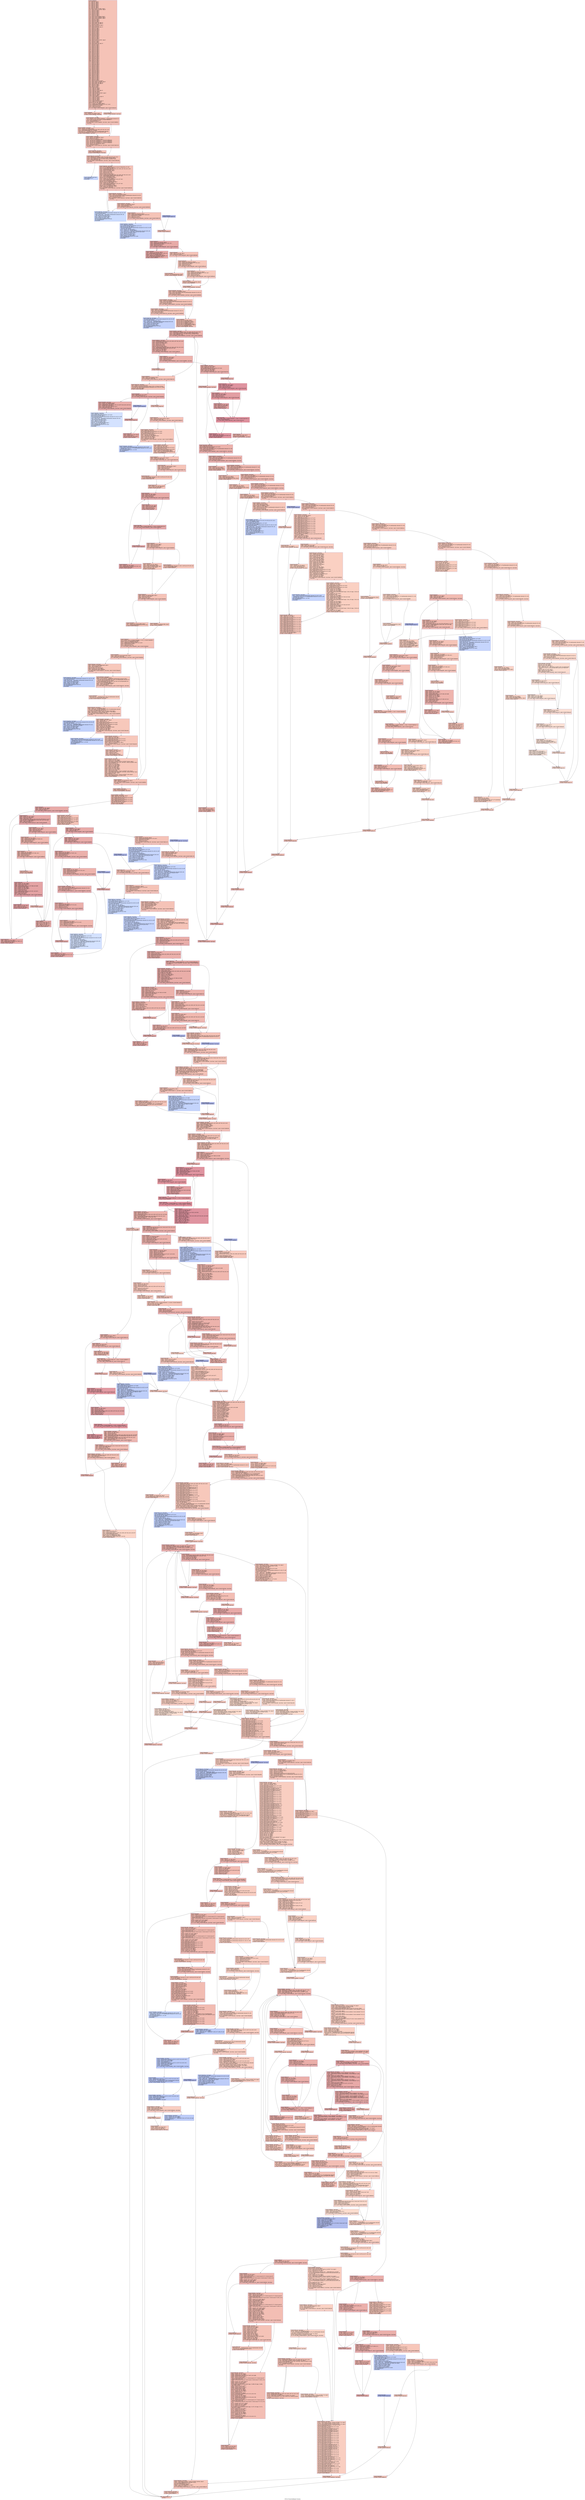 digraph "CFG for 'ProcessOneRequest' function" {
	label="CFG for 'ProcessOneRequest' function";

	Node0x56475dd8dee0 [shape=record,color="#3d50c3ff", style=filled, fillcolor="#e8765c70",label="{\"0x56475dd8dee0\":\l  %1 = alloca i32, align 4\l  %2 = alloca i8*, align 8\l  %3 = alloca i32, align 4\l  %4 = alloca i8*, align 8\l  %5 = alloca i32, align 4\l  %6 = alloca i8*, align 8\l  %7 = alloca i8*, align 8\l  %8 = alloca i8*, align 8\l  %9 = alloca %struct._IO_FILE*, align 8\l  %10 = alloca %struct._IO_FILE*, align 8\l  %11 = alloca i8*, align 8\l  %12 = alloca i8*, align 8\l  %13 = alloca i8*, align 8\l  %14 = alloca i8*, align 8\l  %15 = alloca i8*, align 8\l  %16 = alloca i32, align 4\l  %17 = alloca i32, align 4\l  %18 = alloca %struct.addrinfo, align 8\l  %19 = alloca %struct.addrinfo*, align 8\l  %20 = alloca %struct.addrinfo*, align 8\l  %21 = alloca i8*, align 8\l  %22 = alloca i64, align 8\l  %23 = alloca i64, align 8\l  %24 = alloca i32, align 4\l  %25 = alloca [1000 x i8], align 16\l  %26 = alloca [1000 x i8], align 16\l  %27 = alloca i8*, align 8\l  %28 = alloca %struct.stat, align 8\l  %29 = alloca i32, align 4\l  %30 = alloca [1000 x i8], align 16\l  %31 = alloca i32, align 4\l  %32 = alloca i32, align 4\l  %33 = alloca i64, align 8\l  %34 = alloca i64, align 8\l  %35 = alloca i8*, align 8\l  %36 = alloca i8*, align 8\l  %37 = alloca i8*, align 8\l  %38 = alloca i8*, align 8\l  %39 = alloca i64, align 8\l  %40 = alloca i8*, align 8\l  %41 = alloca i8*, align 8\l  %42 = alloca i32, align 4\l  %43 = alloca i32, align 4\l  %44 = alloca i8*, align 8\l  %45 = alloca %struct._IO_FILE*, align 8\l  %46 = alloca i8*, align 8\l  %47 = alloca i8*, align 8\l  %48 = alloca i8*, align 8\l  %49 = alloca [2000 x i8], align 16\l  %50 = alloca i8*, align 8\l  %51 = alloca i8*, align 8\l  %52 = alloca i32, align 4\l  %53 = alloca i32, align 4\l  %54 = alloca i32, align 4\l  %55 = alloca i32, align 4\l  %56 = alloca i32, align 4\l  %57 = alloca i32, align 4\l  %58 = alloca i32, align 4\l  %59 = alloca i32, align 4\l  %60 = alloca i32, align 4\l  %61 = alloca i8*, align 8\l  %62 = alloca i32, align 4\l  %63 = alloca i32, align 4\l  %64 = alloca i64, align 8\l  %65 = alloca i8*, align 8\l  %66 = alloca i64, align 8\l  %67 = alloca i8*, align 8\l  %68 = alloca i32, align 4\l  %69 = alloca i32, align 4\l  %70 = alloca i8*, align 8\l  %71 = alloca i32, align 4\l  %72 = alloca i32, align 4\l  %73 = alloca i64, align 8\l  %74 = alloca i8*, align 8\l  %75 = alloca i8*, align 8\l  %76 = alloca i8*, align 8\l  %77 = alloca i8*, align 8\l  %78 = alloca i8*, align 8\l  %79 = alloca i8*, align 8\l  %80 = alloca i64, align 8\l  %81 = alloca i64, align 8\l  %82 = alloca i64, align 8\l  %83 = alloca i64, align 8\l  %84 = alloca i32, align 4\l  %85 = alloca i8*, align 8\l  %86 = alloca i32, align 4\l  %87 = alloca i32, align 4\l  %88 = alloca i32, align 4\l  %89 = alloca i32, align 4\l  %90 = alloca i32, align 4\l  %91 = alloca i8*, align 8\l  %92 = alloca %struct.stat, align 8\l  %93 = alloca %struct._IO_FILE*, align 8\l  %94 = alloca [1000 x i8], align 16\l  %95 = alloca [1000 x i8], align 16\l  %96 = alloca i8*, align 8\l  %97 = alloca i8*, align 8\l  %98 = alloca i32, align 4\l  %99 = alloca i8, align 1\l  %100 = alloca i32, align 4\l  %101 = alloca i32, align 4\l  %102 = alloca i32, align 4\l  %103 = alloca [13 x i8*], align 16\l  %104 = alloca i64, align 8\l  %105 = alloca i64, align 8\l  %106 = alloca %struct._IO_FILE*, align 8\l  %107 = alloca i8*, align 8\l  %108 = alloca i32, align 4\l  %109 = alloca i8, align 1\l  %110 = alloca [1000 x i8], align 16\l  %111 = alloca i32, align 4\l  %112 = alloca i32, align 4\l  %113 = alloca i32, align 4\l  %114 = alloca i8*, align 8\l  %115 = alloca [1000 x i8], align 16\l  %116 = alloca [2 x i32], align 4\l  store i32 %0, i32* %87, align 4\l  %117 = load i8*, i8** @zRoot, align 8\l  %118 = getelementptr inbounds i8, i8* %117, i64 0\l  %119 = load i8, i8* %118, align 1\l  %120 = sext i8 %119 to i32\l  %121 = icmp ne i32 %120, 0\l  br i1 %121, label %\"0x56475dd8e080\", label %\"0x56475dd5ed10\"\l|{<s0>T|<s1>F}}"];
	Node0x56475dd8dee0:s0 -> Node0x56475dd8e080;
	Node0x56475dd8dee0:s1 -> Node0x56475dd5ed10;
	Node0x56475dd8e080 [shape=record,color="#3d50c3ff", style=filled, fillcolor="#e97a5f70",label="{\"0x56475dd8e080\":                                 \l  %122 = load i8*, i8** @zRoot, align 8\l  br label %\"0x56475dd5ee80 - Exit Point\"\l}"];
	Node0x56475dd8e080 -> Node0x56475dd5ee80;
	Node0x56475dd5ed10 [shape=record,color="#3d50c3ff", style=filled, fillcolor="#ed836670",label="{\"0x56475dd5ed10\":                                 \l  br label %\"0x56475dd5ee80 - Exit Point\"\l}"];
	Node0x56475dd5ed10 -> Node0x56475dd5ee80;
	Node0x56475dd5ee80 [shape=record,color="#3d50c3ff", style=filled, fillcolor="#e8765c70",label="{\"0x56475dd5ee80 - Exit Point\":                    \l  %123 = phi i8* [ %122, %\"0x56475dd8e080\" ], [ getelementptr inbounds ([2 x\l... i8], [2 x i8]* @.str.336, i64 0, i64 0), %\"0x56475dd5ed10\" ]\l  %124 = call i32 @chdir(i8* %123)\l  %125 = icmp ne i32 %124, 0\l  br i1 %125, label %\"0x56475dd8fdd0 - Exit Point\", label %\"0x56475dd8fe20 -\l... Exit Point\"\l|{<s0>T|<s1>F}}"];
	Node0x56475dd5ee80:s0 -> Node0x56475dd8fdd0;
	Node0x56475dd5ee80:s1 -> Node0x56475dd8fe20;
	Node0x56475dd8fdd0 [shape=record,color="#3d50c3ff", style=filled, fillcolor="#e97a5f70",label="{\"0x56475dd8fdd0 - Exit Point\":                    \l  %126 = load i8*, i8** @zRoot, align 8\l  %127 = getelementptr inbounds [1000 x i8], [1000 x i8]* %95, i64 0, i64 0\l  %128 = call i8* @getcwd(i8* %127, i64 999)\l  call void (i32, i8*, ...) @Malfunction(i32 190, i8* getelementptr inbounds\l... ([31 x i8], [31 x i8]* @.str.337, i64 0, i64 0), i8* %126, i8* %128)\l  br label %\"0x56475dd8fe20 - Exit Point\"\l}"];
	Node0x56475dd8fdd0 -> Node0x56475dd8fe20;
	Node0x56475dd8fe20 [shape=record,color="#3d50c3ff", style=filled, fillcolor="#e8765c70",label="{\"0x56475dd8fe20 - Exit Point\":                    \l  %129 = load i32, i32* @nRequest, align 4\l  %130 = add nsw i32 %129, 1\l  store i32 %130, i32* @nRequest, align 4\l  %131 = call void (i32)* @signal(i32 14, void (i32)* @Timeout)\l  %132 = call void (i32)* @signal(i32 11, void (i32)* @Timeout)\l  %133 = call void (i32)* @signal(i32 13, void (i32)* @Timeout)\l  %134 = call void (i32)* @signal(i32 24, void (i32)* @Timeout)\l  %135 = load i32, i32* @useTimeout, align 4\l  %136 = icmp ne i32 %135, 0\l  br i1 %136, label %\"0x56475dd91140 - Exit Point\", label %\"0x56475dd91190 -\l... Exit Point\"\l|{<s0>T|<s1>F}}"];
	Node0x56475dd8fe20:s0 -> Node0x56475dd91140;
	Node0x56475dd8fe20:s1 -> Node0x56475dd91190;
	Node0x56475dd91140 [shape=record,color="#3d50c3ff", style=filled, fillcolor="#e97a5f70",label="{\"0x56475dd91140 - Exit Point\":                    \l  %137 = call i32 @alarm(i32 15)\l  br label %\"0x56475dd91190 - Exit Point\"\l}"];
	Node0x56475dd91140 -> Node0x56475dd91190;
	Node0x56475dd91190 [shape=record,color="#3d50c3ff", style=filled, fillcolor="#e8765c70",label="{\"0x56475dd91190 - Exit Point\":                    \l  %138 = getelementptr inbounds [1000 x i8], [1000 x i8]* %94, i64 0, i64 0\l  %139 = load %struct._IO_FILE*, %struct._IO_FILE** @stdin, align 8\l  %140 = call i8* @fgets(i8* %138, i32 1000, %struct._IO_FILE* %139)\l  %141 = icmp eq i8* %140, null\l  br i1 %141, label %\"0x56475dd918b0 - Exit Point\", label %\"0x56475dd91900 -\l... Exit Point\"\l|{<s0>T|<s1>F}}"];
	Node0x56475dd91190:s0 -> Node0x56475dd918b0;
	Node0x56475dd91190:s1 -> Node0x56475dd91900;
	Node0x56475dd918b0 [shape=record,color="#3d50c3ff", style=filled, fillcolor="#7ea1fa70",label="{\"0x56475dd918b0 - Exit Point\":                    \l  call void @exit(i32 0)\l  unreachable\l}"];
	Node0x56475dd91900 [shape=record,color="#3d50c3ff", style=filled, fillcolor="#e8765c70",label="{\"0x56475dd91900 - Exit Point\":                    \l  %142 = call i32 @gettimeofday(%struct.timeval* @beginTime, i8* null)\l  store i32 0, i32* @omitLog, align 4\l  %143 = getelementptr inbounds [1000 x i8], [1000 x i8]* %94, i64 0, i64 0\l  %144 = call i64 @strlen(i8* %143)\l  %145 = load i32, i32* @nIn, align 4\l  %146 = sext i32 %145 to i64\l  %147 = add i64 %146, %144\l  %148 = trunc i64 %147 to i32\l  store i32 %148, i32* @nIn, align 4\l  %149 = getelementptr inbounds [1000 x i8], [1000 x i8]* %94, i64 0, i64 0\l  %150 = call i8* @GetFirstElement(i8* %149, i8** %91)\l  %151 = call i8* @StrDup(i8* %150)\l  store i8* %151, i8** @zMethod, align 8\l  %152 = load i8*, i8** %91, align 8\l  %153 = call i8* @GetFirstElement(i8* %152, i8** %91)\l  %154 = call i8* @StrDup(i8* %153)\l  store i8* %154, i8** @zScript, align 8\l  store i8* %154, i8** @zRealScript, align 8\l  %155 = load i8*, i8** %91, align 8\l  %156 = call i8* @GetFirstElement(i8* %155, i8** %91)\l  %157 = call i8* @StrDup(i8* %156)\l  store i8* %157, i8** @zProtocol, align 8\l  %158 = load i8*, i8** @zProtocol, align 8\l  %159 = icmp eq i8* %158, null\l  br i1 %159, label %\"0x56475dd931b0 - Exit Point\", label %\"0x56475dd93200 -\l... Exit Point\"\l|{<s0>T|<s1>F}}"];
	Node0x56475dd91900:s0 -> Node0x56475dd931b0;
	Node0x56475dd91900:s1 -> Node0x56475dd93200;
	Node0x56475dd93200 [shape=record,color="#3d50c3ff", style=filled, fillcolor="#e8765c70",label="{\"0x56475dd93200 - Exit Point\":                    \l  %160 = load i8*, i8** @zProtocol, align 8\l  %161 = call i32 @strncmp(i8* %160, i8* getelementptr inbounds ([6 x i8], [6\l... x i8]* @.str.338, i64 0, i64 0), i64 5)\l  %162 = icmp ne i32 %161, 0\l  br i1 %162, label %\"0x56475dd931b0 - Exit Point\", label %\"0x56475dd93530 -\l... Exit Point\"\l|{<s0>T|<s1>F}}"];
	Node0x56475dd93200:s0 -> Node0x56475dd931b0;
	Node0x56475dd93200:s1 -> Node0x56475dd93530;
	Node0x56475dd93530 [shape=record,color="#3d50c3ff", style=filled, fillcolor="#e8765c70",label="{\"0x56475dd93530 - Exit Point\":                    \l  %163 = load i8*, i8** @zProtocol, align 8\l  %164 = call i64 @strlen(i8* %163)\l  %165 = icmp ne i64 %164, 8\l  br i1 %165, label %\"0x56475dd931b0 - Exit Point\", label %\"0x56475dd93820\"\l|{<s0>T|<s1>F}}"];
	Node0x56475dd93530:s0 -> Node0x56475dd931b0;
	Node0x56475dd93530:s1 -> Node0x56475dd93820;
	Node0x56475dd931b0 [shape=record,color="#3d50c3ff", style=filled, fillcolor="#8caffe70",label="{\"0x56475dd931b0 - Exit Point\":                    \l  call void @StartResponse(i8* getelementptr inbounds ([16 x i8], [16 x i8]*\l... @.str.339, i64 0, i64 0))\l  %166 = call i32 (i8*, ...) @printf(i8* getelementptr inbounds ([99 x i8],\l... [99 x i8]* @.str.340, i64 0, i64 0))\l  %167 = load i32, i32* @nOut, align 4\l  %168 = add nsw i32 %167, %166\l  store i32 %168, i32* @nOut, align 4\l  call void @MakeLogEntry(i32 0, i32 200)\l  call void @exit(i32 0)\l  unreachable\l}"];
	Node0x56475dd93820 [shape=record,color="#3d50c3ff", style=filled, fillcolor="#e8765c70",label="{\"0x56475dd93820\":                                 \l  %169 = load i8*, i8** @zScript, align 8\l  %170 = getelementptr inbounds i8, i8* %169, i64 0\l  %171 = load i8, i8* %170, align 1\l  %172 = sext i8 %171 to i32\l  %173 = icmp ne i32 %172, 47\l  br i1 %173, label %\"0x56475dd946e0 - Exit Point\", label %\"0x56475dd94730\"\l|{<s0>T|<s1>F}}"];
	Node0x56475dd93820:s0 -> Node0x56475dd946e0;
	Node0x56475dd93820:s1 -> Node0x56475dd94730;
	Node0x56475dd946e0 [shape=record,color="#3d50c3ff", style=filled, fillcolor="#7ea1fa70",label="{\"0x56475dd946e0 - Exit Point\":                    \l  %174 = bitcast i32* %86 to i8*\l  call void @llvm.lifetime.start.p0i8(i64 4, i8* %174)\l  store i32 210, i32* %86, align 4\l  call void @StartResponse(i8* getelementptr inbounds ([14 x i8], [14 x i8]*\l... @.str.457, i64 0, i64 0))\l  %175 = load i32, i32* %86, align 4\l  %176 = load i8*, i8** @zScript, align 8\l  %177 = call i32 (i8*, ...) @printf(i8* getelementptr inbounds ([183 x i8],\l... [183 x i8]* @.str.458, i64 0, i64 0), i32 %175, i8* %176)\l  %178 = load i32, i32* @nOut, align 4\l  %179 = add nsw i32 %178, %177\l  store i32 %179, i32* @nOut, align 4\l  %180 = load i32, i32* %86, align 4\l  call void @MakeLogEntry(i32 0, i32 %180)\l  call void @exit(i32 0)\l  unreachable\l}"];
	Node0x56475de2f220 [shape=record,color="#3d50c3ff", style=filled, fillcolor="#3d50c370",label="{\"0x56475de2f220\":                                 \l  br label %\"0x56475dd94730\"\l}"];
	Node0x56475de2f220 -> Node0x56475dd94730;
	Node0x56475dd94730 [shape=record,color="#3d50c3ff", style=filled, fillcolor="#e8765c70",label="{\"0x56475dd94730\":                                 \l  br label %\"0x56475dd94b10\"\l}"];
	Node0x56475dd94730 -> Node0x56475dd94b10;
	Node0x56475dd94b10 [shape=record,color="#3d50c3ff", style=filled, fillcolor="#cc403a70",label="{\"0x56475dd94b10\":                                 \l  %181 = load i8*, i8** @zScript, align 8\l  %182 = getelementptr inbounds i8, i8* %181, i64 1\l  %183 = load i8, i8* %182, align 1\l  %184 = sext i8 %183 to i32\l  %185 = icmp eq i32 %184, 47\l  br i1 %185, label %\"0x56475dd94e80\", label %\"0x56475dd94ed0\"\l|{<s0>T|<s1>F}}"];
	Node0x56475dd94b10:s0 -> Node0x56475dd94e80;
	Node0x56475dd94b10:s1 -> Node0x56475dd94ed0;
	Node0x56475dd94e80 [shape=record,color="#3d50c3ff", style=filled, fillcolor="#cc403a70",label="{\"0x56475dd94e80\":                                 \l  %186 = load i8*, i8** @zScript, align 8\l  %187 = getelementptr inbounds i8, i8* %186, i32 1\l  store i8* %187, i8** @zScript, align 8\l  %188 = load i8*, i8** @zRealScript, align 8\l  %189 = getelementptr inbounds i8, i8* %188, i32 1\l  store i8* %189, i8** @zRealScript, align 8\l  br label %\"0x56475dd94b10\"\l}"];
	Node0x56475dd94e80 -> Node0x56475dd94b10;
	Node0x56475dd94ed0 [shape=record,color="#3d50c3ff", style=filled, fillcolor="#e8765c70",label="{\"0x56475dd94ed0\":                                 \l  %190 = load i32, i32* %87, align 4\l  %191 = icmp ne i32 %190, 0\l  br i1 %191, label %\"0x56475dd95480\", label %\"0x56475dd954d0\"\l|{<s0>T|<s1>F}}"];
	Node0x56475dd94ed0:s0 -> Node0x56475dd95480;
	Node0x56475dd94ed0:s1 -> Node0x56475dd954d0;
	Node0x56475dd95480 [shape=record,color="#3d50c3ff", style=filled, fillcolor="#e97a5f70",label="{\"0x56475dd95480\":                                 \l  store i32 1, i32* @closeConnection, align 4\l  br label %\"0x56475dd95690 - Exit Point\"\l}"];
	Node0x56475dd95480 -> Node0x56475dd95690;
	Node0x56475dd954d0 [shape=record,color="#3d50c3ff", style=filled, fillcolor="#ed836670",label="{\"0x56475dd954d0\":                                 \l  %192 = load i8*, i8** @zProtocol, align 8\l  %193 = getelementptr inbounds i8, i8* %192, i64 5\l  %194 = load i8, i8* %193, align 1\l  %195 = sext i8 %194 to i32\l  %196 = icmp slt i32 %195, 49\l  br i1 %196, label %\"0x56475dd959d0\", label %\"0x56475dd95a20\"\l|{<s0>T|<s1>F}}"];
	Node0x56475dd954d0:s0 -> Node0x56475dd959d0;
	Node0x56475dd954d0:s1 -> Node0x56475dd95a20;
	Node0x56475dd95a20 [shape=record,color="#3d50c3ff", style=filled, fillcolor="#f08b6e70",label="{\"0x56475dd95a20\":                                 \l  %197 = load i8*, i8** @zProtocol, align 8\l  %198 = getelementptr inbounds i8, i8* %197, i64 7\l  %199 = load i8, i8* %198, align 1\l  %200 = sext i8 %199 to i32\l  %201 = icmp slt i32 %200, 49\l  br i1 %201, label %\"0x56475dd959d0\", label %\"0x56475dd965e0\"\l|{<s0>T|<s1>F}}"];
	Node0x56475dd95a20:s0 -> Node0x56475dd959d0;
	Node0x56475dd95a20:s1 -> Node0x56475dd965e0;
	Node0x56475dd959d0 [shape=record,color="#3d50c3ff", style=filled, fillcolor="#ed836670",label="{\"0x56475dd959d0\":                                 \l  store i32 1, i32* @closeConnection, align 4\l  br label %\"0x56475dd965e0\"\l}"];
	Node0x56475dd959d0 -> Node0x56475dd965e0;
	Node0x56475dd965e0 [shape=record,color="#3d50c3ff", style=filled, fillcolor="#ed836670",label="{\"0x56475dd965e0\":                                 \l  br label %\"0x56475dd95690 - Exit Point\"\l}"];
	Node0x56475dd965e0 -> Node0x56475dd95690;
	Node0x56475dd95690 [shape=record,color="#3d50c3ff", style=filled, fillcolor="#e8765c70",label="{\"0x56475dd95690 - Exit Point\":                    \l  %202 = load i8*, i8** @zMethod, align 8\l  %203 = call i32 @strcmp(i8* %202, i8* getelementptr inbounds ([4 x i8], [4 x\l... i8]* @.str.341, i64 0, i64 0))\l  %204 = icmp ne i32 %203, 0\l  br i1 %204, label %\"0x56475dd96b60 - Exit Point\", label %\"0x56475dd96bb0\"\l|{<s0>T|<s1>F}}"];
	Node0x56475dd95690:s0 -> Node0x56475dd96b60;
	Node0x56475dd95690:s1 -> Node0x56475dd96bb0;
	Node0x56475dd96b60 [shape=record,color="#3d50c3ff", style=filled, fillcolor="#e97a5f70",label="{\"0x56475dd96b60 - Exit Point\":                    \l  %205 = load i8*, i8** @zMethod, align 8\l  %206 = call i32 @strcmp(i8* %205, i8* getelementptr inbounds ([5 x i8], [5 x\l... i8]* @.str.342, i64 0, i64 0))\l  %207 = icmp ne i32 %206, 0\l  br i1 %207, label %\"0x56475dd96f70 - Exit Point\", label %\"0x56475dd96bb0\"\l|{<s0>T|<s1>F}}"];
	Node0x56475dd96b60:s0 -> Node0x56475dd96f70;
	Node0x56475dd96b60:s1 -> Node0x56475dd96bb0;
	Node0x56475dd96f70 [shape=record,color="#3d50c3ff", style=filled, fillcolor="#ec7f6370",label="{\"0x56475dd96f70 - Exit Point\":                    \l  %208 = load i8*, i8** @zMethod, align 8\l  %209 = call i32 @strcmp(i8* %208, i8* getelementptr inbounds ([5 x i8], [5 x\l... i8]* @.str.343, i64 0, i64 0))\l  %210 = icmp ne i32 %209, 0\l  br i1 %210, label %\"0x56475dd97330 - Exit Point\", label %\"0x56475dd96bb0\"\l|{<s0>T|<s1>F}}"];
	Node0x56475dd96f70:s0 -> Node0x56475dd97330;
	Node0x56475dd96f70:s1 -> Node0x56475dd96bb0;
	Node0x56475dd97330 [shape=record,color="#3d50c3ff", style=filled, fillcolor="#779af770",label="{\"0x56475dd97330 - Exit Point\":                    \l  call void @StartResponse(i8* getelementptr inbounds ([20 x i8], [20 x i8]*\l... @.str.344, i64 0, i64 0))\l  %211 = load i8*, i8** @zMethod, align 8\l  %212 = call i32 (i8*, ...) @printf(i8* getelementptr inbounds ([93 x i8],\l... [93 x i8]* @.str.345, i64 0, i64 0), i8* %211)\l  %213 = load i32, i32* @nOut, align 4\l  %214 = add nsw i32 %213, %212\l  store i32 %214, i32* @nOut, align 4\l  call void @MakeLogEntry(i32 0, i32 220)\l  call void @exit(i32 0)\l  unreachable\l}"];
	Node0x56475dd96bb0 [shape=record,color="#3d50c3ff", style=filled, fillcolor="#e8765c70",label="{\"0x56475dd96bb0\":                                 \l  store i8* null, i8** @zCookie, align 8\l  store i8* null, i8** @zAuthType, align 8\l  store i8* null, i8** @zRemoteUser, align 8\l  store i8* null, i8** @zReferer, align 8\l  store i8* null, i8** @zIfNoneMatch, align 8\l  store i8* null, i8** @zIfModifiedSince, align 8\l  store i32 0, i32* @rangeEnd, align 4\l  br label %\"0x56475dd97ff0 - Exit Point\"\l}"];
	Node0x56475dd96bb0 -> Node0x56475dd97ff0;
	Node0x56475dd97ff0 [shape=record,color="#3d50c3ff", style=filled, fillcolor="#d6524470",label="{\"0x56475dd97ff0 - Exit Point\":                    \l  %215 = getelementptr inbounds [1000 x i8], [1000 x i8]* %94, i64 0, i64 0\l  %216 = load %struct._IO_FILE*, %struct._IO_FILE** @stdin, align 8\l  %217 = call i8* @fgets(i8* %215, i32 1000, %struct._IO_FILE* %216)\l  %218 = icmp ne i8* %217, null\l  br i1 %218, label %\"0x56475dd982e0 - Exit Point\", label %\"0x56475dd98330\"\l|{<s0>T|<s1>F}}"];
	Node0x56475dd97ff0:s0 -> Node0x56475dd982e0;
	Node0x56475dd97ff0:s1 -> Node0x56475dd98330;
	Node0x56475dd982e0 [shape=record,color="#3d50c3ff", style=filled, fillcolor="#d6524470",label="{\"0x56475dd982e0 - Exit Point\":                    \l  %219 = getelementptr inbounds [1000 x i8], [1000 x i8]* %94, i64 0, i64 0\l  %220 = call i64 @strlen(i8* %219)\l  %221 = load i32, i32* @nIn, align 4\l  %222 = sext i32 %221 to i64\l  %223 = add i64 %222, %220\l  %224 = trunc i64 %223 to i32\l  store i32 %224, i32* @nIn, align 4\l  %225 = getelementptr inbounds [1000 x i8], [1000 x i8]* %94, i64 0, i64 0\l  %226 = call i8* @GetFirstElement(i8* %225, i8** %97)\l  store i8* %226, i8** %96, align 8\l  %227 = load i8*, i8** %96, align 8\l  %228 = icmp eq i8* %227, null\l  br i1 %228, label %\"0x56475dd98bd0\", label %\"0x56475dd98c20\"\l|{<s0>T|<s1>F}}"];
	Node0x56475dd982e0:s0 -> Node0x56475dd98bd0;
	Node0x56475dd982e0:s1 -> Node0x56475dd98c20;
	Node0x56475dd98c20 [shape=record,color="#3d50c3ff", style=filled, fillcolor="#d6524470",label="{\"0x56475dd98c20\":                                 \l  %229 = load i8*, i8** %96, align 8\l  %230 = load i8, i8* %229, align 1\l  %231 = sext i8 %230 to i32\l  %232 = icmp eq i32 %231, 0\l  br i1 %232, label %\"0x56475dd98bd0\", label %\"0x56475dd98f00 - Exit Point\"\l|{<s0>T|<s1>F}}"];
	Node0x56475dd98c20:s0 -> Node0x56475dd98bd0;
	Node0x56475dd98c20:s1 -> Node0x56475dd98f00;
	Node0x56475dd98bd0 [shape=record,color="#3d50c3ff", style=filled, fillcolor="#e97a5f70",label="{\"0x56475dd98bd0\":                                 \l  br label %\"0x56475dd98330\"\l}"];
	Node0x56475dd98bd0 -> Node0x56475dd98330;
	Node0x56475dd98f00 [shape=record,color="#3d50c3ff", style=filled, fillcolor="#d6524470",label="{\"0x56475dd98f00 - Exit Point\":                    \l  %233 = load i8*, i8** %97, align 8\l  %234 = bitcast i8** %85 to i8*\l  call void @llvm.lifetime.start.p0i8(i64 8, i8* %234)\l  store i8* %233, i8** %85, align 8\l  %235 = load i8*, i8** %85, align 8\l  %236 = icmp eq i8* %235, null\l  br i1 %236, label %\"0x56475de3e2d0\", label %\"0x56475de2d750\"\l|{<s0>T|<s1>F}}"];
	Node0x56475dd98f00:s0 -> Node0x56475de3e2d0;
	Node0x56475dd98f00:s1 -> Node0x56475de2d750;
	Node0x56475de3e2d0 [shape=record,color="#3d50c3ff", style=filled, fillcolor="#de614d70",label="{\"0x56475de3e2d0\":                                 \l  br label %\"0x56475de32600 - Exit Point\"\l}"];
	Node0x56475de3e2d0 -> Node0x56475de32600;
	Node0x56475de2d750 [shape=record,color="#3d50c3ff", style=filled, fillcolor="#d8564670",label="{\"0x56475de2d750\":                                 \l  br label %\"0x56475de307d0\"\l}"];
	Node0x56475de2d750 -> Node0x56475de307d0;
	Node0x56475de307d0 [shape=record,color="#b70d28ff", style=filled, fillcolor="#b70d2870",label="{\"0x56475de307d0\":                                 \l  %237 = load i8*, i8** %85, align 8\l  %238 = load i8, i8* %237, align 1\l  %239 = sext i8 %238 to i32\l  %240 = icmp ne i32 %239, 0\l  br i1 %240, label %\"0x56475de40b50\", label %\"0x56475de1e460\"\l|{<s0>T|<s1>F}}"];
	Node0x56475de307d0:s0 -> Node0x56475de40b50;
	Node0x56475de307d0:s1 -> Node0x56475de1e460;
	Node0x56475de40b50 [shape=record,color="#b70d28ff", style=filled, fillcolor="#be242e70",label="{\"0x56475de40b50\":                                 \l  %241 = load i8*, i8** %85, align 8\l  %242 = load i8, i8* %241, align 1\l  %243 = sext i8 %242 to i32\l  %244 = icmp ne i32 %243, 10\l  br i1 %244, label %\"0x56475de42020\", label %\"0x56475de1e460\"\l|{<s0>T|<s1>F}}"];
	Node0x56475de40b50:s0 -> Node0x56475de42020;
	Node0x56475de40b50:s1 -> Node0x56475de1e460;
	Node0x56475de42020 [shape=record,color="#3d50c3ff", style=filled, fillcolor="#c5333470",label="{\"0x56475de42020\":                                 \l  %245 = load i8*, i8** %85, align 8\l  %246 = load i8, i8* %245, align 1\l  %247 = sext i8 %246 to i32\l  %248 = icmp ne i32 %247, 13\l  br label %\"0x56475de1e460\"\l}"];
	Node0x56475de42020 -> Node0x56475de1e460;
	Node0x56475de1e460 [shape=record,color="#b70d28ff", style=filled, fillcolor="#b70d2870",label="{\"0x56475de1e460\":                                 \l  %249 = phi i1 [ false, %\"0x56475de40b50\" ], [ false, %\"0x56475de307d0\" ], [\l... %248, %\"0x56475de42020\" ]\l  br i1 %249, label %\"0x56475de41a00\", label %\"0x56475de1f2c0\"\l|{<s0>T|<s1>F}}"];
	Node0x56475de1e460:s0 -> Node0x56475de41a00;
	Node0x56475de1e460:s1 -> Node0x56475de1f2c0;
	Node0x56475de41a00 [shape=record,color="#b70d28ff", style=filled, fillcolor="#b70d2870",label="{\"0x56475de41a00\":                                 \l  %250 = load i8*, i8** %85, align 8\l  %251 = getelementptr inbounds i8, i8* %250, i32 1\l  store i8* %251, i8** %85, align 8\l  br label %\"0x56475de307d0\"\l}"];
	Node0x56475de41a00 -> Node0x56475de307d0;
	Node0x56475de1f2c0 [shape=record,color="#3d50c3ff", style=filled, fillcolor="#d8564670",label="{\"0x56475de1f2c0\":                                 \l  %252 = load i8*, i8** %85, align 8\l  store i8 0, i8* %252, align 1\l  br label %\"0x56475de32600 - Exit Point\"\l}"];
	Node0x56475de1f2c0 -> Node0x56475de32600;
	Node0x56475de32600 [shape=record,color="#3d50c3ff", style=filled, fillcolor="#d6524470",label="{\"0x56475de32600 - Exit Point\":                    \l  %253 = bitcast i8** %85 to i8*\l  call void @llvm.lifetime.end.p0i8(i64 8, i8* %253)\l  %254 = load i8*, i8** %96, align 8\l  %255 = call i32 @strcasecmp(i8* %254, i8* getelementptr inbounds ([12 x i8],\l... [12 x i8]* @.str.346, i64 0, i64 0))\l  %256 = icmp eq i32 %255, 0\l  br i1 %256, label %\"0x56475dd996d0\", label %\"0x56475dd99720 - Exit Point\"\l|{<s0>T|<s1>F}}"];
	Node0x56475de32600:s0 -> Node0x56475dd996d0;
	Node0x56475de32600:s1 -> Node0x56475dd99720;
	Node0x56475dd996d0 [shape=record,color="#3d50c3ff", style=filled, fillcolor="#de614d70",label="{\"0x56475dd996d0\":                                 \l  %257 = load i8*, i8** %97, align 8\l  %258 = call i8* @StrDup(i8* %257)\l  store i8* %258, i8** @zAgent, align 8\l  br label %\"0x56475dd99a10\"\l}"];
	Node0x56475dd996d0 -> Node0x56475dd99a10;
	Node0x56475dd99720 [shape=record,color="#3d50c3ff", style=filled, fillcolor="#d8564670",label="{\"0x56475dd99720 - Exit Point\":                    \l  %259 = load i8*, i8** %96, align 8\l  %260 = call i32 @strcasecmp(i8* %259, i8* getelementptr inbounds ([8 x i8],\l... [8 x i8]* @.str.347, i64 0, i64 0))\l  %261 = icmp eq i32 %260, 0\l  br i1 %261, label %\"0x56475dd99d90\", label %\"0x56475dd99de0 - Exit Point\"\l|{<s0>T|<s1>F}}"];
	Node0x56475dd99720:s0 -> Node0x56475dd99d90;
	Node0x56475dd99720:s1 -> Node0x56475dd99de0;
	Node0x56475dd99d90 [shape=record,color="#3d50c3ff", style=filled, fillcolor="#e1675170",label="{\"0x56475dd99d90\":                                 \l  %262 = load i8*, i8** %97, align 8\l  %263 = call i8* @StrDup(i8* %262)\l  store i8* %263, i8** @zAccept, align 8\l  br label %\"0x56475dd9a0d0\"\l}"];
	Node0x56475dd99d90 -> Node0x56475dd9a0d0;
	Node0x56475dd99de0 [shape=record,color="#3d50c3ff", style=filled, fillcolor="#de614d70",label="{\"0x56475dd99de0 - Exit Point\":                    \l  %264 = load i8*, i8** %96, align 8\l  %265 = call i32 @strcasecmp(i8* %264, i8* getelementptr inbounds ([17 x i8],\l... [17 x i8]* @.str.348, i64 0, i64 0))\l  %266 = icmp eq i32 %265, 0\l  br i1 %266, label %\"0x56475dd9a450\", label %\"0x56475dd9a4a0 - Exit Point\"\l|{<s0>T|<s1>F}}"];
	Node0x56475dd99de0:s0 -> Node0x56475dd9a450;
	Node0x56475dd99de0:s1 -> Node0x56475dd9a4a0;
	Node0x56475dd9a450 [shape=record,color="#3d50c3ff", style=filled, fillcolor="#e5705870",label="{\"0x56475dd9a450\":                                 \l  %267 = load i8*, i8** %97, align 8\l  %268 = call i8* @StrDup(i8* %267)\l  store i8* %268, i8** @zAcceptEncoding, align 8\l  br label %\"0x56475dd9a7c0\"\l}"];
	Node0x56475dd9a450 -> Node0x56475dd9a7c0;
	Node0x56475dd9a4a0 [shape=record,color="#3d50c3ff", style=filled, fillcolor="#e1675170",label="{\"0x56475dd9a4a0 - Exit Point\":                    \l  %269 = load i8*, i8** %96, align 8\l  %270 = call i32 @strcasecmp(i8* %269, i8* getelementptr inbounds ([16 x i8],\l... [16 x i8]* @.str.349, i64 0, i64 0))\l  %271 = icmp eq i32 %270, 0\l  br i1 %271, label %\"0x56475dd9ab40\", label %\"0x56475dd9ab90 - Exit Point\"\l|{<s0>T|<s1>F}}"];
	Node0x56475dd9a4a0:s0 -> Node0x56475dd9ab40;
	Node0x56475dd9a4a0:s1 -> Node0x56475dd9ab90;
	Node0x56475dd9ab40 [shape=record,color="#3d50c3ff", style=filled, fillcolor="#e8765c70",label="{\"0x56475dd9ab40\":                                 \l  %272 = load i8*, i8** %97, align 8\l  %273 = call i8* @StrDup(i8* %272)\l  store i8* %273, i8** @zContentLength, align 8\l  br label %\"0x56475dd9ae80\"\l}"];
	Node0x56475dd9ab40 -> Node0x56475dd9ae80;
	Node0x56475dd9ab90 [shape=record,color="#3d50c3ff", style=filled, fillcolor="#e36c5570",label="{\"0x56475dd9ab90 - Exit Point\":                    \l  %274 = load i8*, i8** %96, align 8\l  %275 = call i32 @strcasecmp(i8* %274, i8* getelementptr inbounds ([14 x i8],\l... [14 x i8]* @.str.350, i64 0, i64 0))\l  %276 = icmp eq i32 %275, 0\l  br i1 %276, label %\"0x56475dd9b200\", label %\"0x56475dd9b250 - Exit Point\"\l|{<s0>T|<s1>F}}"];
	Node0x56475dd9ab90:s0 -> Node0x56475dd9b200;
	Node0x56475dd9ab90:s1 -> Node0x56475dd9b250;
	Node0x56475dd9b200 [shape=record,color="#3d50c3ff", style=filled, fillcolor="#e97a5f70",label="{\"0x56475dd9b200\":                                 \l  %277 = load i8*, i8** %97, align 8\l  %278 = call i8* @StrDup(i8* %277)\l  store i8* %278, i8** @zContentType, align 8\l  br label %\"0x56475dd9b540\"\l}"];
	Node0x56475dd9b200 -> Node0x56475dd9b540;
	Node0x56475dd9b250 [shape=record,color="#3d50c3ff", style=filled, fillcolor="#e8765c70",label="{\"0x56475dd9b250 - Exit Point\":                    \l  %279 = load i8*, i8** %96, align 8\l  %280 = call i32 @strcasecmp(i8* %279, i8* getelementptr inbounds ([9 x i8],\l... [9 x i8]* @.str.351, i64 0, i64 0))\l  %281 = icmp eq i32 %280, 0\l  br i1 %281, label %\"0x56475dd9b8c0 - Exit Point\", label %\"0x56475dd9b910 -\l... Exit Point\"\l|{<s0>T|<s1>F}}"];
	Node0x56475dd9b250:s0 -> Node0x56475dd9b8c0;
	Node0x56475dd9b250:s1 -> Node0x56475dd9b910;
	Node0x56475dd9b8c0 [shape=record,color="#3d50c3ff", style=filled, fillcolor="#ed836670",label="{\"0x56475dd9b8c0 - Exit Point\":                    \l  %282 = load i8*, i8** %97, align 8\l  %283 = call i8* @StrDup(i8* %282)\l  store i8* %283, i8** @zReferer, align 8\l  %284 = load i8*, i8** %97, align 8\l  %285 = call i8* @strstr(i8* %284, i8* getelementptr inbounds ([12 x i8], [12\l... x i8]* @.str.352, i64 0, i64 0))\l  %286 = icmp ne i8* %285, null\l  br i1 %286, label %\"0x56475dd9bff0 - Exit Point\", label %\"0x56475dd9c040\"\l|{<s0>T|<s1>F}}"];
	Node0x56475dd9b8c0:s0 -> Node0x56475dd9bff0;
	Node0x56475dd9b8c0:s1 -> Node0x56475dd9c040;
	Node0x56475dd9bff0 [shape=record,color="#3d50c3ff", style=filled, fillcolor="#7ea1fa70",label="{\"0x56475dd9bff0 - Exit Point\":                    \l  store i8* getelementptr inbounds ([16 x i8], [16 x i8]* @.str.353, i64 0,\l... i64 0), i8** @zReferer, align 8\l  %287 = bitcast i32* %84 to i8*\l  call void @llvm.lifetime.start.p0i8(i64 4, i8* %287)\l  store i32 230, i32* %84, align 4\l  call void @StartResponse(i8* getelementptr inbounds ([14 x i8], [14 x i8]*\l... @.str.459, i64 0, i64 0))\l  %288 = call i32 (i8*, ...) @printf(i8* getelementptr inbounds ([58 x i8],\l... [58 x i8]* @.str.460, i64 0, i64 0))\l  %289 = load i32, i32* @nOut, align 4\l  %290 = add nsw i32 %289, %288\l  store i32 %290, i32* @nOut, align 4\l  store i32 1, i32* @closeConnection, align 4\l  %291 = load i32, i32* %84, align 4\l  call void @MakeLogEntry(i32 0, i32 %291)\l  call void @exit(i32 0)\l  unreachable\l}"];
	Node0x56475de2b180 [shape=record,color="#3d50c3ff", style=filled, fillcolor="#3d50c370",label="{\"0x56475de2b180\":                                 \l  br label %\"0x56475dd9c040\"\l}"];
	Node0x56475de2b180 -> Node0x56475dd9c040;
	Node0x56475dd9c040 [shape=record,color="#3d50c3ff", style=filled, fillcolor="#ed836670",label="{\"0x56475dd9c040\":                                 \l  br label %\"0x56475dd9c580\"\l}"];
	Node0x56475dd9c040 -> Node0x56475dd9c580;
	Node0x56475dd9b910 [shape=record,color="#3d50c3ff", style=filled, fillcolor="#e97a5f70",label="{\"0x56475dd9b910 - Exit Point\":                    \l  %292 = load i8*, i8** %96, align 8\l  %293 = call i32 @strcasecmp(i8* %292, i8* getelementptr inbounds ([8 x i8],\l... [8 x i8]* @.str.354, i64 0, i64 0))\l  %294 = icmp eq i32 %293, 0\l  br i1 %294, label %\"0x56475dd9c920 - Exit Point\", label %\"0x56475dd9c970 -\l... Exit Point\"\l|{<s0>T|<s1>F}}"];
	Node0x56475dd9b910:s0 -> Node0x56475dd9c920;
	Node0x56475dd9b910:s1 -> Node0x56475dd9c970;
	Node0x56475dd9c920 [shape=record,color="#3d50c3ff", style=filled, fillcolor="#ef886b70",label="{\"0x56475dd9c920 - Exit Point\":                    \l  %295 = load i8*, i8** @zCookie, align 8\l  %296 = load i8*, i8** %97, align 8\l  %297 = bitcast i8** %75 to i8*\l  call void @llvm.lifetime.start.p0i8(i64 8, i8* %297)\l  %298 = bitcast i8** %76 to i8*\l  call void @llvm.lifetime.start.p0i8(i64 8, i8* %298)\l  %299 = bitcast i8** %77 to i8*\l  call void @llvm.lifetime.start.p0i8(i64 8, i8* %299)\l  %300 = bitcast i8** %78 to i8*\l  call void @llvm.lifetime.start.p0i8(i64 8, i8* %300)\l  %301 = bitcast i8** %79 to i8*\l  call void @llvm.lifetime.start.p0i8(i64 8, i8* %301)\l  %302 = bitcast i64* %80 to i8*\l  call void @llvm.lifetime.start.p0i8(i64 8, i8* %302)\l  %303 = bitcast i64* %81 to i8*\l  call void @llvm.lifetime.start.p0i8(i64 8, i8* %303)\l  %304 = bitcast i64* %82 to i8*\l  call void @llvm.lifetime.start.p0i8(i64 8, i8* %304)\l  %305 = bitcast i64* %83 to i8*\l  call void @llvm.lifetime.start.p0i8(i64 8, i8* %305)\l  store i8* %295, i8** %76, align 8\l  store i8* getelementptr inbounds ([3 x i8], [3 x i8]* @.str.355, i64 0, i64\l... 0), i8** %77, align 8\l  store i8* %296, i8** %78, align 8\l  %306 = load i8*, i8** %78, align 8\l  %307 = icmp eq i8* %306, null\l  br i1 %307, label %\"0x56475de47f30\", label %\"0x56475de1eb00\"\l|{<s0>T|<s1>F}}"];
	Node0x56475dd9c920:s0 -> Node0x56475de47f30;
	Node0x56475dd9c920:s1 -> Node0x56475de1eb00;
	Node0x56475de47f30 [shape=record,color="#3d50c3ff", style=filled, fillcolor="#f3947570",label="{\"0x56475de47f30\":                                 \l  store i8* null, i8** %75, align 8\l  br label %\"0x56475dda39d0 - Exit Point\"\l}"];
	Node0x56475de47f30 -> Node0x56475dda39d0;
	Node0x56475de1eb00 [shape=record,color="#3d50c3ff", style=filled, fillcolor="#f08b6e70",label="{\"0x56475de1eb00\":                                 \l  %308 = load i8*, i8** %76, align 8\l  %309 = icmp eq i8* %308, null\l  br i1 %309, label %\"0x56475de43d30\", label %\"0x56475de1ace0 - Exit Point\"\l|{<s0>T|<s1>F}}"];
	Node0x56475de1eb00:s0 -> Node0x56475de43d30;
	Node0x56475de1eb00:s1 -> Node0x56475de1ace0;
	Node0x56475de43d30 [shape=record,color="#3d50c3ff", style=filled, fillcolor="#f4987a70",label="{\"0x56475de43d30\":                                 \l  %310 = load i8*, i8** %78, align 8\l  %311 = call i8* @StrDup(i8* %310)\l  store i8* %311, i8** %75, align 8\l  br label %\"0x56475dda39d0 - Exit Point\"\l}"];
	Node0x56475de43d30 -> Node0x56475dda39d0;
	Node0x56475de1ace0 [shape=record,color="#3d50c3ff", style=filled, fillcolor="#f3947570",label="{\"0x56475de1ace0 - Exit Point\":                    \l  %312 = load i8*, i8** %76, align 8\l  %313 = call i64 @strlen(i8* %312)\l  store i64 %313, i64* %81, align 8\l  %314 = load i8*, i8** %77, align 8\l  %315 = call i64 @strlen(i8* %314)\l  store i64 %315, i64* %82, align 8\l  %316 = load i8*, i8** %78, align 8\l  %317 = call i64 @strlen(i8* %316)\l  store i64 %317, i64* %83, align 8\l  %318 = load i64, i64* %81, align 8\l  %319 = load i64, i64* %82, align 8\l  %320 = add i64 %318, %319\l  %321 = load i64, i64* %83, align 8\l  %322 = add i64 %320, %321\l  %323 = add i64 %322, 1\l  store i64 %323, i64* %80, align 8\l  %324 = load i64, i64* %80, align 8\l  %325 = bitcast i64* %73 to i8*\l  call void @llvm.lifetime.start.p0i8(i64 8, i8* %325)\l  %326 = bitcast i8** %74 to i8*\l  call void @llvm.lifetime.start.p0i8(i64 8, i8* %326)\l  store i64 %324, i64* %73, align 8\l  %327 = load i64, i64* %73, align 8\l  %328 = call noalias i8* @malloc(i64 %327)\l  store i8* %328, i8** %74, align 8\l  %329 = load i8*, i8** %74, align 8\l  %330 = icmp eq i8* %329, null\l  br i1 %330, label %\"0x56475dda2820 - Exit Point\", label %\"0x56475dd9b460 -\l... Exit Point\"\l|{<s0>T|<s1>F}}"];
	Node0x56475de1ace0:s0 -> Node0x56475dda2820;
	Node0x56475de1ace0:s1 -> Node0x56475dd9b460;
	Node0x56475dda2820 [shape=record,color="#3d50c3ff", style=filled, fillcolor="#7ea1fa70",label="{\"0x56475dda2820 - Exit Point\":                    \l  %331 = call i8* @strcpy(i8* getelementptr inbounds ([4 x i8], [4 x i8]*\l... @zReplyStatus, i64 0, i64 0), i8* getelementptr inbounds ([4 x i8], [4 x i8]*\l... @.str.462, i64 0, i64 0))\l  call void @MakeLogEntry(i32 1, i32 100)\l  call void @exit(i32 1)\l  unreachable\l}"];
	Node0x56475dd9b460 [shape=record,color="#3d50c3ff", style=filled, fillcolor="#f3947570",label="{\"0x56475dd9b460 - Exit Point\":                    \l  %332 = load i8*, i8** %74, align 8\l  %333 = bitcast i64* %73 to i8*\l  call void @llvm.lifetime.end.p0i8(i64 8, i8* %333)\l  %334 = bitcast i8** %74 to i8*\l  call void @llvm.lifetime.end.p0i8(i64 8, i8* %334)\l  store i8* %332, i8** %79, align 8\l  %335 = load i8*, i8** %79, align 8\l  %336 = load i8*, i8** %76, align 8\l  %337 = load i64, i64* %81, align 8\l  call void @llvm.memcpy.p0i8.p0i8.i64(i8* align 1 %335, i8* align 1 %336, i64\l... %337, i1 false)\l  %338 = load i8*, i8** %76, align 8\l  call void @free(i8* %338)\l  %339 = load i8*, i8** %79, align 8\l  %340 = load i64, i64* %81, align 8\l  %341 = getelementptr inbounds i8, i8* %339, i64 %340\l  %342 = load i8*, i8** %77, align 8\l  %343 = load i64, i64* %82, align 8\l  call void @llvm.memcpy.p0i8.p0i8.i64(i8* align 1 %341, i8* align 1 %342, i64\l... %343, i1 false)\l  %344 = load i8*, i8** %79, align 8\l  %345 = load i64, i64* %81, align 8\l  %346 = load i64, i64* %82, align 8\l  %347 = add i64 %345, %346\l  %348 = getelementptr inbounds i8, i8* %344, i64 %347\l  %349 = load i8*, i8** %78, align 8\l  %350 = load i64, i64* %83, align 8\l  %351 = add i64 %350, 1\l  call void @llvm.memcpy.p0i8.p0i8.i64(i8* align 1 %348, i8* align 1 %349, i64\l... %351, i1 false)\l  %352 = load i8*, i8** %79, align 8\l  store i8* %352, i8** %75, align 8\l  br label %\"0x56475dda39d0 - Exit Point\"\l}"];
	Node0x56475dd9b460 -> Node0x56475dda39d0;
	Node0x56475dda39d0 [shape=record,color="#3d50c3ff", style=filled, fillcolor="#ef886b70",label="{\"0x56475dda39d0 - Exit Point\":                    \l  %353 = load i8*, i8** %75, align 8\l  %354 = bitcast i8** %75 to i8*\l  call void @llvm.lifetime.end.p0i8(i64 8, i8* %354)\l  %355 = bitcast i8** %76 to i8*\l  call void @llvm.lifetime.end.p0i8(i64 8, i8* %355)\l  %356 = bitcast i8** %77 to i8*\l  call void @llvm.lifetime.end.p0i8(i64 8, i8* %356)\l  %357 = bitcast i8** %78 to i8*\l  call void @llvm.lifetime.end.p0i8(i64 8, i8* %357)\l  %358 = bitcast i8** %79 to i8*\l  call void @llvm.lifetime.end.p0i8(i64 8, i8* %358)\l  %359 = bitcast i64* %80 to i8*\l  call void @llvm.lifetime.end.p0i8(i64 8, i8* %359)\l  %360 = bitcast i64* %81 to i8*\l  call void @llvm.lifetime.end.p0i8(i64 8, i8* %360)\l  %361 = bitcast i64* %82 to i8*\l  call void @llvm.lifetime.end.p0i8(i64 8, i8* %361)\l  %362 = bitcast i64* %83 to i8*\l  call void @llvm.lifetime.end.p0i8(i64 8, i8* %362)\l  store i8* %353, i8** @zCookie, align 8\l  br label %\"0x56475dd9ce10\"\l}"];
	Node0x56475dda39d0 -> Node0x56475dd9ce10;
	Node0x56475dd9c970 [shape=record,color="#3d50c3ff", style=filled, fillcolor="#ed836670",label="{\"0x56475dd9c970 - Exit Point\":                    \l  %363 = load i8*, i8** %96, align 8\l  %364 = call i32 @strcasecmp(i8* %363, i8* getelementptr inbounds ([12 x i8],\l... [12 x i8]* @.str.356, i64 0, i64 0))\l  %365 = icmp eq i32 %364, 0\l  br i1 %365, label %\"0x56475dd9d190 - Exit Point\", label %\"0x56475dd9d1e0 -\l... Exit Point\"\l|{<s0>T|<s1>F}}"];
	Node0x56475dd9c970:s0 -> Node0x56475dd9d190;
	Node0x56475dd9c970:s1 -> Node0x56475dd9d1e0;
	Node0x56475dd9d190 [shape=record,color="#3d50c3ff", style=filled, fillcolor="#f08b6e70",label="{\"0x56475dd9d190 - Exit Point\":                    \l  %366 = load i8*, i8** %97, align 8\l  %367 = call i32 @strcasecmp(i8* %366, i8* getelementptr inbounds ([6 x i8],\l... [6 x i8]* @.str.357, i64 0, i64 0))\l  %368 = icmp eq i32 %367, 0\l  br i1 %368, label %\"0x56475dd9d5e0\", label %\"0x56475dd9d630\"\l|{<s0>T|<s1>F}}"];
	Node0x56475dd9d190:s0 -> Node0x56475dd9d5e0;
	Node0x56475dd9d190:s1 -> Node0x56475dd9d630;
	Node0x56475dd9d5e0 [shape=record,color="#3d50c3ff", style=filled, fillcolor="#f4987a70",label="{\"0x56475dd9d5e0\":                                 \l  store i32 1, i32* @closeConnection, align 4\l  br label %\"0x56475dd9d830\"\l}"];
	Node0x56475dd9d5e0 -> Node0x56475dd9d830;
	Node0x56475dd9d630 [shape=record,color="#3d50c3ff", style=filled, fillcolor="#f3947570",label="{\"0x56475dd9d630\":                                 \l  %369 = load i32, i32* %87, align 4\l  %370 = icmp ne i32 %369, 0\l  br i1 %370, label %\"0x56475dd9d9f0\", label %\"0x56475dd9da40 - Exit Point\"\l|{<s0>T|<s1>F}}"];
	Node0x56475dd9d630:s0 -> Node0x56475dd9d9f0;
	Node0x56475dd9d630:s1 -> Node0x56475dd9da40;
	Node0x56475dd9da40 [shape=record,color="#3d50c3ff", style=filled, fillcolor="#f5a08170",label="{\"0x56475dd9da40 - Exit Point\":                    \l  %371 = load i8*, i8** %97, align 8\l  %372 = call i32 @strcasecmp(i8* %371, i8* getelementptr inbounds ([11 x i8],\l... [11 x i8]* @.str.358, i64 0, i64 0))\l  %373 = icmp eq i32 %372, 0\l  br i1 %373, label %\"0x56475dd9de40\", label %\"0x56475dd9d9f0\"\l|{<s0>T|<s1>F}}"];
	Node0x56475dd9da40:s0 -> Node0x56475dd9de40;
	Node0x56475dd9da40:s1 -> Node0x56475dd9d9f0;
	Node0x56475dd9de40 [shape=record,color="#3d50c3ff", style=filled, fillcolor="#f7ac8e70",label="{\"0x56475dd9de40\":                                 \l  store i32 0, i32* @closeConnection, align 4\l  br label %\"0x56475dd9d9f0\"\l}"];
	Node0x56475dd9de40 -> Node0x56475dd9d9f0;
	Node0x56475dd9d9f0 [shape=record,color="#3d50c3ff", style=filled, fillcolor="#f3947570",label="{\"0x56475dd9d9f0\":                                 \l  br label %\"0x56475dd9d830\"\l}"];
	Node0x56475dd9d9f0 -> Node0x56475dd9d830;
	Node0x56475dd9d830 [shape=record,color="#3d50c3ff", style=filled, fillcolor="#f08b6e70",label="{\"0x56475dd9d830\":                                 \l  br label %\"0x56475dd9e0b0\"\l}"];
	Node0x56475dd9d830 -> Node0x56475dd9e0b0;
	Node0x56475dd9d1e0 [shape=record,color="#3d50c3ff", style=filled, fillcolor="#ef886b70",label="{\"0x56475dd9d1e0 - Exit Point\":                    \l  %374 = load i8*, i8** %96, align 8\l  %375 = call i32 @strcasecmp(i8* %374, i8* getelementptr inbounds ([6 x i8],\l... [6 x i8]* @.str.359, i64 0, i64 0))\l  %376 = icmp eq i32 %375, 0\l  br i1 %376, label %\"0x56475dd9e430 - Exit Point\", label %\"0x56475dd9e480 -\l... Exit Point\"\l|{<s0>T|<s1>F}}"];
	Node0x56475dd9d1e0:s0 -> Node0x56475dd9e430;
	Node0x56475dd9d1e0:s1 -> Node0x56475dd9e480;
	Node0x56475dd9e430 [shape=record,color="#3d50c3ff", style=filled, fillcolor="#f3947570",label="{\"0x56475dd9e430 - Exit Point\":                    \l  store i32 0, i32* %98, align 4\l  %377 = load i8*, i8** %97, align 8\l  %378 = bitcast i8** %70 to i8*\l  call void @llvm.lifetime.start.p0i8(i64 8, i8* %378)\l  %379 = bitcast i32* %71 to i8*\l  call void @llvm.lifetime.start.p0i8(i64 4, i8* %379)\l  %380 = bitcast i32* %72 to i8*\l  call void @llvm.lifetime.start.p0i8(i64 4, i8* %380)\l  store i8* %377, i8** %70, align 8\l  store i32 0, i32* %71, align 4\l  br label %\"0x56475dde6dc0\"\l}"];
	Node0x56475dd9e430 -> Node0x56475dde6dc0;
	Node0x56475dde6dc0 [shape=record,color="#3d50c3ff", style=filled, fillcolor="#e1675170",label="{\"0x56475dde6dc0\":                                 \l  %381 = load i8*, i8** %70, align 8\l  %382 = load i8, i8* %381, align 1\l  %383 = icmp ne i8 %382, 0\l  br i1 %383, label %\"0x56475dde65f0\", label %\"0x56475de3bac0 - Exit Point\"\l|{<s0>T|<s1>F}}"];
	Node0x56475dde6dc0:s0 -> Node0x56475dde65f0;
	Node0x56475dde6dc0:s1 -> Node0x56475de3bac0;
	Node0x56475dde65f0 [shape=record,color="#3d50c3ff", style=filled, fillcolor="#e1675170",label="{\"0x56475dde65f0\":                                 \l  %384 = load i8*, i8** %70, align 8\l  %385 = load i8, i8* %384, align 1\l  %386 = zext i8 %385 to i64\l  %387 = getelementptr inbounds [256 x i8], [256 x i8]* bitcast (\<\{ [127 x\l... i8], [129 x i8] \}\>* @allowedInName to [256 x i8]*), i64 0, i64 %386\l  %388 = load i8, i8* %387, align 1\l  %389 = icmp ne i8 %388, 0\l  br i1 %389, label %\"0x56475dda3ed0\", label %\"0x56475de1e060\"\l|{<s0>T|<s1>F}}"];
	Node0x56475dde65f0:s0 -> Node0x56475dda3ed0;
	Node0x56475dde65f0:s1 -> Node0x56475de1e060;
	Node0x56475de1e060 [shape=record,color="#3d50c3ff", style=filled, fillcolor="#e8765c70",label="{\"0x56475de1e060\":                                 \l  %390 = load i8*, i8** %70, align 8\l  %391 = load i8, i8* %390, align 1\l  %392 = sext i8 %391 to i32\l  %393 = icmp eq i32 %392, 37\l  br i1 %393, label %\"0x56475dda63d0\", label %\"0x56475ddabbe0\"\l|{<s0>T|<s1>F}}"];
	Node0x56475de1e060:s0 -> Node0x56475dda63d0;
	Node0x56475de1e060:s1 -> Node0x56475ddabbe0;
	Node0x56475dda63d0 [shape=record,color="#3d50c3ff", style=filled, fillcolor="#ec7f6370",label="{\"0x56475dda63d0\":                                 \l  %394 = load i8*, i8** %70, align 8\l  %395 = getelementptr inbounds i8, i8* %394, i64 1\l  %396 = load i8, i8* %395, align 1\l  %397 = sext i8 %396 to i32\l  %398 = icmp ne i32 %397, 0\l  br i1 %398, label %\"0x56475de4e650\", label %\"0x56475ddabbe0\"\l|{<s0>T|<s1>F}}"];
	Node0x56475dda63d0:s0 -> Node0x56475de4e650;
	Node0x56475dda63d0:s1 -> Node0x56475ddabbe0;
	Node0x56475de4e650 [shape=record,color="#3d50c3ff", style=filled, fillcolor="#ed836670",label="{\"0x56475de4e650\":                                 \l  %399 = load i8*, i8** %70, align 8\l  %400 = getelementptr inbounds i8, i8* %399, i64 2\l  %401 = load i8, i8* %400, align 1\l  %402 = sext i8 %401 to i32\l  %403 = icmp ne i32 %402, 0\l  br i1 %403, label %\"0x56475deee680\", label %\"0x56475ddabbe0\"\l|{<s0>T|<s1>F}}"];
	Node0x56475de4e650:s0 -> Node0x56475deee680;
	Node0x56475de4e650:s1 -> Node0x56475ddabbe0;
	Node0x56475deee680 [shape=record,color="#3d50c3ff", style=filled, fillcolor="#ef886b70",label="{\"0x56475deee680\":                                 \l  store i32 3, i32* %72, align 4\l  br label %\"0x56475deeb1b0\"\l}"];
	Node0x56475deee680 -> Node0x56475deeb1b0;
	Node0x56475deeb1b0 [shape=record,color="#3d50c3ff", style=filled, fillcolor="#d8564670",label="{\"0x56475deeb1b0\":                                 \l  %404 = load i8*, i8** %70, align 8\l  %405 = load i32, i32* %72, align 4\l  %406 = sext i32 %405 to i64\l  %407 = getelementptr inbounds i8, i8* %404, i64 %406\l  %408 = load i8, i8* %407, align 1\l  %409 = load i8*, i8** %70, align 8\l  %410 = load i32, i32* %72, align 4\l  %411 = sub nsw i32 %410, 2\l  %412 = sext i32 %411 to i64\l  %413 = getelementptr inbounds i8, i8* %409, i64 %412\l  store i8 %408, i8* %413, align 1\l  %414 = sext i8 %408 to i32\l  %415 = icmp ne i32 %414, 0\l  br i1 %415, label %\"0x56475dda66d0\", label %\"0x56475ddee630\"\l|{<s0>T|<s1>F}}"];
	Node0x56475deeb1b0:s0 -> Node0x56475dda66d0;
	Node0x56475deeb1b0:s1 -> Node0x56475ddee630;
	Node0x56475dda66d0 [shape=record,color="#3d50c3ff", style=filled, fillcolor="#d8564670",label="{\"0x56475dda66d0\":                                 \l  %416 = load i32, i32* %72, align 4\l  %417 = add nsw i32 %416, 1\l  store i32 %417, i32* %72, align 4\l  br label %\"0x56475deeb1b0\"\l}"];
	Node0x56475dda66d0 -> Node0x56475deeb1b0;
	Node0x56475ddee630 [shape=record,color="#3d50c3ff", style=filled, fillcolor="#ef886b70",label="{\"0x56475ddee630\":                                 \l  br label %\"0x56475ddabbe0\"\l}"];
	Node0x56475ddee630 -> Node0x56475ddabbe0;
	Node0x56475ddabbe0 [shape=record,color="#3d50c3ff", style=filled, fillcolor="#e8765c70",label="{\"0x56475ddabbe0\":                                 \l  %418 = load i8*, i8** %70, align 8\l  store i8 95, i8* %418, align 1\l  %419 = load i32, i32* %71, align 4\l  %420 = add nsw i32 %419, 1\l  store i32 %420, i32* %71, align 4\l  br label %\"0x56475dda3ed0\"\l}"];
	Node0x56475ddabbe0 -> Node0x56475dda3ed0;
	Node0x56475dda3ed0 [shape=record,color="#3d50c3ff", style=filled, fillcolor="#e1675170",label="{\"0x56475dda3ed0\":                                 \l  %421 = load i8*, i8** %70, align 8\l  %422 = getelementptr inbounds i8, i8* %421, i32 1\l  store i8* %422, i8** %70, align 8\l  br label %\"0x56475dde6dc0\"\l}"];
	Node0x56475dda3ed0 -> Node0x56475dde6dc0;
	Node0x56475de3bac0 [shape=record,color="#3d50c3ff", style=filled, fillcolor="#f3947570",label="{\"0x56475de3bac0 - Exit Point\":                    \l  %423 = load i32, i32* %71, align 4\l  %424 = bitcast i8** %70 to i8*\l  call void @llvm.lifetime.end.p0i8(i64 8, i8* %424)\l  %425 = bitcast i32* %71 to i8*\l  call void @llvm.lifetime.end.p0i8(i64 4, i8* %425)\l  %426 = bitcast i32* %72 to i8*\l  call void @llvm.lifetime.end.p0i8(i64 4, i8* %426)\l  %427 = icmp ne i32 %423, 0\l  br i1 %427, label %\"0x56475dd9e920 - Exit Point\", label %\"0x56475dd9e970\"\l|{<s0>T|<s1>F}}"];
	Node0x56475de3bac0:s0 -> Node0x56475dd9e920;
	Node0x56475de3bac0:s1 -> Node0x56475dd9e970;
	Node0x56475dd9e920 [shape=record,color="#3d50c3ff", style=filled, fillcolor="#7ea1fa70",label="{\"0x56475dd9e920 - Exit Point\":                    \l  %428 = bitcast i32* %69 to i8*\l  call void @llvm.lifetime.start.p0i8(i64 4, i8* %428)\l  store i32 240, i32* %69, align 4\l  call void @StartResponse(i8* getelementptr inbounds ([14 x i8], [14 x i8]*\l... @.str.459, i64 0, i64 0))\l  %429 = call i32 (i8*, ...) @printf(i8* getelementptr inbounds ([58 x i8],\l... [58 x i8]* @.str.460, i64 0, i64 0))\l  %430 = load i32, i32* @nOut, align 4\l  %431 = add nsw i32 %430, %429\l  store i32 %431, i32* @nOut, align 4\l  store i32 1, i32* @closeConnection, align 4\l  %432 = load i32, i32* %69, align 4\l  call void @MakeLogEntry(i32 0, i32 %432)\l  call void @exit(i32 0)\l  unreachable\l}"];
	Node0x56475de51790 [shape=record,color="#3d50c3ff", style=filled, fillcolor="#3d50c370",label="{\"0x56475de51790\":                                 \l  br label %\"0x56475dd9e970\"\l}"];
	Node0x56475de51790 -> Node0x56475dd9e970;
	Node0x56475dd9e970 [shape=record,color="#3d50c3ff", style=filled, fillcolor="#f3947570",label="{\"0x56475dd9e970\":                                 \l  %433 = load i8*, i8** %97, align 8\l  %434 = call i8* @StrDup(i8* %433)\l  store i8* %434, i8** @zHttpHost, align 8\l  %435 = load i8*, i8** @zHttpHost, align 8\l  %436 = call i8* @StrDup(i8* %435)\l  store i8* %436, i8** @zServerName, align 8\l  store i8* %436, i8** @zServerPort, align 8\l  br label %\"0x56475dd962a0\"\l}"];
	Node0x56475dd9e970 -> Node0x56475dd962a0;
	Node0x56475dd962a0 [shape=record,color="#3d50c3ff", style=filled, fillcolor="#e1675170",label="{\"0x56475dd962a0\":                                 \l  %437 = load i8*, i8** @zServerPort, align 8\l  %438 = icmp ne i8* %437, null\l  br i1 %438, label %\"0x56475dd96460\", label %\"0x56475dd9fa80\"\l|{<s0>T|<s1>F}}"];
	Node0x56475dd962a0:s0 -> Node0x56475dd96460;
	Node0x56475dd962a0:s1 -> Node0x56475dd9fa80;
	Node0x56475dd96460 [shape=record,color="#3d50c3ff", style=filled, fillcolor="#e36c5570",label="{\"0x56475dd96460\":                                 \l  %439 = load i8*, i8** @zServerPort, align 8\l  %440 = load i8, i8* %439, align 1\l  store i8 %440, i8* %99, align 1\l  %441 = sext i8 %440 to i32\l  %442 = icmp ne i32 %441, 0\l  br i1 %442, label %\"0x56475dd9fdf0\", label %\"0x56475dd9fa80\"\l|{<s0>T|<s1>F}}"];
	Node0x56475dd96460:s0 -> Node0x56475dd9fdf0;
	Node0x56475dd96460:s1 -> Node0x56475dd9fa80;
	Node0x56475dd9fdf0 [shape=record,color="#3d50c3ff", style=filled, fillcolor="#e5705870",label="{\"0x56475dd9fdf0\":                                 \l  %443 = load i8, i8* %99, align 1\l  %444 = sext i8 %443 to i32\l  %445 = icmp ne i32 %444, 58\l  br i1 %445, label %\"0x56475dda0060\", label %\"0x56475dda00b0\"\l|{<s0>T|<s1>F}}"];
	Node0x56475dd9fdf0:s0 -> Node0x56475dda0060;
	Node0x56475dd9fdf0:s1 -> Node0x56475dda00b0;
	Node0x56475dda00b0 [shape=record,color="#3d50c3ff", style=filled, fillcolor="#e97a5f70",label="{\"0x56475dda00b0\":                                 \l  %446 = load i32, i32* %98, align 4\l  %447 = icmp ne i32 %446, 0\l  br label %\"0x56475dda0060\"\l}"];
	Node0x56475dda00b0 -> Node0x56475dda0060;
	Node0x56475dda0060 [shape=record,color="#3d50c3ff", style=filled, fillcolor="#e5705870",label="{\"0x56475dda0060\":                                 \l  %448 = phi i1 [ true, %\"0x56475dd9fdf0\" ], [ %447, %\"0x56475dda00b0\" ]\l  br label %\"0x56475dd9fa80\"\l}"];
	Node0x56475dda0060 -> Node0x56475dd9fa80;
	Node0x56475dd9fa80 [shape=record,color="#3d50c3ff", style=filled, fillcolor="#e1675170",label="{\"0x56475dd9fa80\":                                 \l  %449 = phi i1 [ false, %\"0x56475dd96460\" ], [ false, %\"0x56475dd962a0\" ], [\l... %448, %\"0x56475dda0060\" ]\l  br i1 %449, label %\"0x56475dda0550\", label %\"0x56475dda05a0\"\l|{<s0>T|<s1>F}}"];
	Node0x56475dd9fa80:s0 -> Node0x56475dda0550;
	Node0x56475dd9fa80:s1 -> Node0x56475dda05a0;
	Node0x56475dda0550 [shape=record,color="#3d50c3ff", style=filled, fillcolor="#e1675170",label="{\"0x56475dda0550\":                                 \l  %450 = load i8, i8* %99, align 1\l  %451 = sext i8 %450 to i32\l  %452 = icmp eq i32 %451, 91\l  br i1 %452, label %\"0x56475dda0840\", label %\"0x56475dda0890\"\l|{<s0>T|<s1>F}}"];
	Node0x56475dda0550:s0 -> Node0x56475dda0840;
	Node0x56475dda0550:s1 -> Node0x56475dda0890;
	Node0x56475dda0840 [shape=record,color="#3d50c3ff", style=filled, fillcolor="#e5705870",label="{\"0x56475dda0840\":                                 \l  store i32 1, i32* %98, align 4\l  br label %\"0x56475dda0890\"\l}"];
	Node0x56475dda0840 -> Node0x56475dda0890;
	Node0x56475dda0890 [shape=record,color="#3d50c3ff", style=filled, fillcolor="#e1675170",label="{\"0x56475dda0890\":                                 \l  %453 = load i8, i8* %99, align 1\l  %454 = sext i8 %453 to i32\l  %455 = icmp eq i32 %454, 93\l  br i1 %455, label %\"0x56475dda0c30\", label %\"0x56475dda0c80\"\l|{<s0>T|<s1>F}}"];
	Node0x56475dda0890:s0 -> Node0x56475dda0c30;
	Node0x56475dda0890:s1 -> Node0x56475dda0c80;
	Node0x56475dda0c30 [shape=record,color="#3d50c3ff", style=filled, fillcolor="#e5705870",label="{\"0x56475dda0c30\":                                 \l  store i32 0, i32* %98, align 4\l  br label %\"0x56475dda0c80\"\l}"];
	Node0x56475dda0c30 -> Node0x56475dda0c80;
	Node0x56475dda0c80 [shape=record,color="#3d50c3ff", style=filled, fillcolor="#e1675170",label="{\"0x56475dda0c80\":                                 \l  %456 = load i8*, i8** @zServerPort, align 8\l  %457 = getelementptr inbounds i8, i8* %456, i32 1\l  store i8* %457, i8** @zServerPort, align 8\l  br label %\"0x56475dd962a0\"\l}"];
	Node0x56475dda0c80 -> Node0x56475dd962a0;
	Node0x56475dda05a0 [shape=record,color="#3d50c3ff", style=filled, fillcolor="#f3947570",label="{\"0x56475dda05a0\":                                 \l  %458 = load i8*, i8** @zServerPort, align 8\l  %459 = icmp ne i8* %458, null\l  br i1 %459, label %\"0x56475dda1190\", label %\"0x56475dda11e0\"\l|{<s0>T|<s1>F}}"];
	Node0x56475dda05a0:s0 -> Node0x56475dda1190;
	Node0x56475dda05a0:s1 -> Node0x56475dda11e0;
	Node0x56475dda1190 [shape=record,color="#3d50c3ff", style=filled, fillcolor="#f4987a70",label="{\"0x56475dda1190\":                                 \l  %460 = load i8*, i8** @zServerPort, align 8\l  %461 = load i8, i8* %460, align 1\l  %462 = sext i8 %461 to i32\l  %463 = icmp ne i32 %462, 0\l  br i1 %463, label %\"0x56475dda14c0\", label %\"0x56475dda11e0\"\l|{<s0>T|<s1>F}}"];
	Node0x56475dda1190:s0 -> Node0x56475dda14c0;
	Node0x56475dda1190:s1 -> Node0x56475dda11e0;
	Node0x56475dda14c0 [shape=record,color="#3d50c3ff", style=filled, fillcolor="#f5a08170",label="{\"0x56475dda14c0\":                                 \l  %464 = load i8*, i8** @zServerPort, align 8\l  store i8 0, i8* %464, align 1\l  %465 = load i8*, i8** @zServerPort, align 8\l  %466 = getelementptr inbounds i8, i8* %465, i32 1\l  store i8* %466, i8** @zServerPort, align 8\l  br label %\"0x56475dda11e0\"\l}"];
	Node0x56475dda14c0 -> Node0x56475dda11e0;
	Node0x56475dda11e0 [shape=record,color="#3d50c3ff", style=filled, fillcolor="#f3947570",label="{\"0x56475dda11e0\":                                 \l  %467 = load i8*, i8** @zRealPort, align 8\l  %468 = icmp ne i8* %467, null\l  br i1 %468, label %\"0x56475dda19d0\", label %\"0x56475dda1a20\"\l|{<s0>T|<s1>F}}"];
	Node0x56475dda11e0:s0 -> Node0x56475dda19d0;
	Node0x56475dda11e0:s1 -> Node0x56475dda1a20;
	Node0x56475dda19d0 [shape=record,color="#3d50c3ff", style=filled, fillcolor="#f4987a70",label="{\"0x56475dda19d0\":                                 \l  %469 = load i8*, i8** @zRealPort, align 8\l  %470 = call i8* @StrDup(i8* %469)\l  store i8* %470, i8** @zServerPort, align 8\l  br label %\"0x56475dda1a20\"\l}"];
	Node0x56475dda19d0 -> Node0x56475dda1a20;
	Node0x56475dda1a20 [shape=record,color="#3d50c3ff", style=filled, fillcolor="#f3947570",label="{\"0x56475dda1a20\":                                 \l  br label %\"0x56475dda1d80\"\l}"];
	Node0x56475dda1a20 -> Node0x56475dda1d80;
	Node0x56475dd9e480 [shape=record,color="#3d50c3ff", style=filled, fillcolor="#f08b6e70",label="{\"0x56475dd9e480 - Exit Point\":                    \l  %471 = load i8*, i8** %96, align 8\l  %472 = call i32 @strcasecmp(i8* %471, i8* getelementptr inbounds ([15 x i8],\l... [15 x i8]* @.str.360, i64 0, i64 0))\l  %473 = icmp eq i32 %472, 0\l  br i1 %473, label %\"0x56475dda2100\", label %\"0x56475dda2150 - Exit Point\"\l|{<s0>T|<s1>F}}"];
	Node0x56475dd9e480:s0 -> Node0x56475dda2100;
	Node0x56475dd9e480:s1 -> Node0x56475dda2150;
	Node0x56475dda2100 [shape=record,color="#3d50c3ff", style=filled, fillcolor="#f4987a70",label="{\"0x56475dda2100\":                                 \l  %474 = load i8*, i8** %97, align 8\l  %475 = call i8* @StrDup(i8* %474)\l  %476 = call i8* @GetFirstElement(i8* %475, i8** @zAuthArg)\l  store i8* %476, i8** @zAuthType, align 8\l  br label %\"0x56475dda2580\"\l}"];
	Node0x56475dda2100 -> Node0x56475dda2580;
	Node0x56475dda2150 [shape=record,color="#3d50c3ff", style=filled, fillcolor="#f3947570",label="{\"0x56475dda2150 - Exit Point\":                    \l  %477 = load i8*, i8** %96, align 8\l  %478 = call i32 @strcasecmp(i8* %477, i8* getelementptr inbounds ([15 x i8],\l... [15 x i8]* @.str.361, i64 0, i64 0))\l  %479 = icmp eq i32 %478, 0\l  br i1 %479, label %\"0x56475dda2900\", label %\"0x56475dda2950 - Exit Point\"\l|{<s0>T|<s1>F}}"];
	Node0x56475dda2150:s0 -> Node0x56475dda2900;
	Node0x56475dda2150:s1 -> Node0x56475dda2950;
	Node0x56475dda2900 [shape=record,color="#3d50c3ff", style=filled, fillcolor="#f5a08170",label="{\"0x56475dda2900\":                                 \l  %480 = load i8*, i8** %97, align 8\l  %481 = call i8* @StrDup(i8* %480)\l  store i8* %481, i8** @zIfNoneMatch, align 8\l  br label %\"0x56475dda2c40\"\l}"];
	Node0x56475dda2900 -> Node0x56475dda2c40;
	Node0x56475dda2950 [shape=record,color="#3d50c3ff", style=filled, fillcolor="#f4987a70",label="{\"0x56475dda2950 - Exit Point\":                    \l  %482 = load i8*, i8** %96, align 8\l  %483 = call i32 @strcasecmp(i8* %482, i8* getelementptr inbounds ([19 x i8],\l... [19 x i8]* @.str.362, i64 0, i64 0))\l  %484 = icmp eq i32 %483, 0\l  br i1 %484, label %\"0x56475dda2fc0\", label %\"0x56475dda3010 - Exit Point\"\l|{<s0>T|<s1>F}}"];
	Node0x56475dda2950:s0 -> Node0x56475dda2fc0;
	Node0x56475dda2950:s1 -> Node0x56475dda3010;
	Node0x56475dda2fc0 [shape=record,color="#3d50c3ff", style=filled, fillcolor="#f6a38570",label="{\"0x56475dda2fc0\":                                 \l  %485 = load i8*, i8** %97, align 8\l  %486 = call i8* @StrDup(i8* %485)\l  store i8* %486, i8** @zIfModifiedSince, align 8\l  br label %\"0x56475dda3370\"\l}"];
	Node0x56475dda2fc0 -> Node0x56475dda3370;
	Node0x56475dda3010 [shape=record,color="#3d50c3ff", style=filled, fillcolor="#f59c7d70",label="{\"0x56475dda3010 - Exit Point\":                    \l  %487 = load i8*, i8** %96, align 8\l  %488 = call i32 @strcasecmp(i8* %487, i8* getelementptr inbounds ([7 x i8],\l... [7 x i8]* @.str.363, i64 0, i64 0))\l  %489 = icmp eq i32 %488, 0\l  br i1 %489, label %\"0x56475dda36f0 - Exit Point\", label %\"0x56475dda3740\"\l|{<s0>T|<s1>F}}"];
	Node0x56475dda3010:s0 -> Node0x56475dda36f0;
	Node0x56475dda3010:s1 -> Node0x56475dda3740;
	Node0x56475dda36f0 [shape=record,color="#3d50c3ff", style=filled, fillcolor="#f7a88970",label="{\"0x56475dda36f0 - Exit Point\":                    \l  %490 = load i8*, i8** @zMethod, align 8\l  %491 = call i32 @strcmp(i8* %490, i8* getelementptr inbounds ([4 x i8], [4 x\l... i8]* @.str.341, i64 0, i64 0))\l  %492 = icmp eq i32 %491, 0\l  br i1 %492, label %\"0x56475dda3ab0 - Exit Point\", label %\"0x56475dda3740\"\l|{<s0>T|<s1>F}}"];
	Node0x56475dda36f0:s0 -> Node0x56475dda3ab0;
	Node0x56475dda36f0:s1 -> Node0x56475dda3740;
	Node0x56475dda3ab0 [shape=record,color="#3d50c3ff", style=filled, fillcolor="#f7b39670",label="{\"0x56475dda3ab0 - Exit Point\":                    \l  store i32 0, i32* %100, align 4\l  store i32 0, i32* %101, align 4\l  %493 = load i8*, i8** %97, align 8\l  %494 = call i32 (i8*, i8*, ...) @__isoc99_sscanf(i8* %493, i8* getelementptr\l... inbounds ([12 x i8], [12 x i8]* @.str.364, i64 0, i64 0), i32* %100, i32*\l... %101)\l  store i32 %494, i32* %102, align 4\l  %495 = load i32, i32* %102, align 4\l  %496 = icmp eq i32 %495, 2\l  br i1 %496, label %\"0x56475dda40b0\", label %\"0x56475dda4100\"\l|{<s0>T|<s1>F}}"];
	Node0x56475dda3ab0:s0 -> Node0x56475dda40b0;
	Node0x56475dda3ab0:s1 -> Node0x56475dda4100;
	Node0x56475dda40b0 [shape=record,color="#3d50c3ff", style=filled, fillcolor="#f7b99e70",label="{\"0x56475dda40b0\":                                 \l  %497 = load i32, i32* %100, align 4\l  %498 = icmp sge i32 %497, 0\l  br i1 %498, label %\"0x56475dda4340\", label %\"0x56475dda4100\"\l|{<s0>T|<s1>F}}"];
	Node0x56475dda40b0:s0 -> Node0x56475dda4340;
	Node0x56475dda40b0:s1 -> Node0x56475dda4100;
	Node0x56475dda4340 [shape=record,color="#3d50c3ff", style=filled, fillcolor="#f6bfa670",label="{\"0x56475dda4340\":                                 \l  %499 = load i32, i32* %101, align 4\l  %500 = load i32, i32* %100, align 4\l  %501 = icmp sge i32 %499, %500\l  br i1 %501, label %\"0x56475dda45b0\", label %\"0x56475dda4100\"\l|{<s0>T|<s1>F}}"];
	Node0x56475dda4340:s0 -> Node0x56475dda45b0;
	Node0x56475dda4340:s1 -> Node0x56475dda4100;
	Node0x56475dda45b0 [shape=record,color="#3d50c3ff", style=filled, fillcolor="#f4c5ad70",label="{\"0x56475dda45b0\":                                 \l  %502 = load i32, i32* %100, align 4\l  store i32 %502, i32* @rangeStart, align 4\l  %503 = load i32, i32* %101, align 4\l  store i32 %503, i32* @rangeEnd, align 4\l  br label %\"0x56475dda48b0\"\l}"];
	Node0x56475dda45b0 -> Node0x56475dda48b0;
	Node0x56475dda4100 [shape=record,color="#3d50c3ff", style=filled, fillcolor="#f7b59970",label="{\"0x56475dda4100\":                                 \l  %504 = load i32, i32* %102, align 4\l  %505 = icmp eq i32 %504, 1\l  br i1 %505, label %\"0x56475dda4a70\", label %\"0x56475dda4ac0\"\l|{<s0>T|<s1>F}}"];
	Node0x56475dda4100:s0 -> Node0x56475dda4a70;
	Node0x56475dda4100:s1 -> Node0x56475dda4ac0;
	Node0x56475dda4a70 [shape=record,color="#3d50c3ff", style=filled, fillcolor="#f7bca170",label="{\"0x56475dda4a70\":                                 \l  %506 = load i32, i32* %100, align 4\l  %507 = icmp sgt i32 %506, 0\l  br i1 %507, label %\"0x56475dda4d00\", label %\"0x56475dda4ac0\"\l|{<s0>T|<s1>F}}"];
	Node0x56475dda4a70:s0 -> Node0x56475dda4d00;
	Node0x56475dda4a70:s1 -> Node0x56475dda4ac0;
	Node0x56475dda4d00 [shape=record,color="#3d50c3ff", style=filled, fillcolor="#f6bfa670",label="{\"0x56475dda4d00\":                                 \l  %508 = load i32, i32* %100, align 4\l  store i32 %508, i32* @rangeStart, align 4\l  store i32 2147483647, i32* @rangeEnd, align 4\l  br label %\"0x56475dda4ac0\"\l}"];
	Node0x56475dda4d00 -> Node0x56475dda4ac0;
	Node0x56475dda4ac0 [shape=record,color="#3d50c3ff", style=filled, fillcolor="#f7b59970",label="{\"0x56475dda4ac0\":                                 \l  br label %\"0x56475dda48b0\"\l}"];
	Node0x56475dda4ac0 -> Node0x56475dda48b0;
	Node0x56475dda48b0 [shape=record,color="#3d50c3ff", style=filled, fillcolor="#f7b39670",label="{\"0x56475dda48b0\":                                 \l  br label %\"0x56475dda3740\"\l}"];
	Node0x56475dda48b0 -> Node0x56475dda3740;
	Node0x56475dda3740 [shape=record,color="#3d50c3ff", style=filled, fillcolor="#f59c7d70",label="{\"0x56475dda3740\":                                 \l  br label %\"0x56475dda3370\"\l}"];
	Node0x56475dda3740 -> Node0x56475dda3370;
	Node0x56475dda3370 [shape=record,color="#3d50c3ff", style=filled, fillcolor="#f4987a70",label="{\"0x56475dda3370\":                                 \l  br label %\"0x56475dda2c40\"\l}"];
	Node0x56475dda3370 -> Node0x56475dda2c40;
	Node0x56475dda2c40 [shape=record,color="#3d50c3ff", style=filled, fillcolor="#f3947570",label="{\"0x56475dda2c40\":                                 \l  br label %\"0x56475dda2580\"\l}"];
	Node0x56475dda2c40 -> Node0x56475dda2580;
	Node0x56475dda2580 [shape=record,color="#3d50c3ff", style=filled, fillcolor="#f08b6e70",label="{\"0x56475dda2580\":                                 \l  br label %\"0x56475dda1d80\"\l}"];
	Node0x56475dda2580 -> Node0x56475dda1d80;
	Node0x56475dda1d80 [shape=record,color="#3d50c3ff", style=filled, fillcolor="#ef886b70",label="{\"0x56475dda1d80\":                                 \l  br label %\"0x56475dd9e0b0\"\l}"];
	Node0x56475dda1d80 -> Node0x56475dd9e0b0;
	Node0x56475dd9e0b0 [shape=record,color="#3d50c3ff", style=filled, fillcolor="#ed836670",label="{\"0x56475dd9e0b0\":                                 \l  br label %\"0x56475dd9ce10\"\l}"];
	Node0x56475dd9e0b0 -> Node0x56475dd9ce10;
	Node0x56475dd9ce10 [shape=record,color="#3d50c3ff", style=filled, fillcolor="#e97a5f70",label="{\"0x56475dd9ce10\":                                 \l  br label %\"0x56475dd9c580\"\l}"];
	Node0x56475dd9ce10 -> Node0x56475dd9c580;
	Node0x56475dd9c580 [shape=record,color="#3d50c3ff", style=filled, fillcolor="#e8765c70",label="{\"0x56475dd9c580\":                                 \l  br label %\"0x56475dd9b540\"\l}"];
	Node0x56475dd9c580 -> Node0x56475dd9b540;
	Node0x56475dd9b540 [shape=record,color="#3d50c3ff", style=filled, fillcolor="#e36c5570",label="{\"0x56475dd9b540\":                                 \l  br label %\"0x56475dd9ae80\"\l}"];
	Node0x56475dd9b540 -> Node0x56475dd9ae80;
	Node0x56475dd9ae80 [shape=record,color="#3d50c3ff", style=filled, fillcolor="#e1675170",label="{\"0x56475dd9ae80\":                                 \l  br label %\"0x56475dd9a7c0\"\l}"];
	Node0x56475dd9ae80 -> Node0x56475dd9a7c0;
	Node0x56475dd9a7c0 [shape=record,color="#3d50c3ff", style=filled, fillcolor="#de614d70",label="{\"0x56475dd9a7c0\":                                 \l  br label %\"0x56475dd9a0d0\"\l}"];
	Node0x56475dd9a7c0 -> Node0x56475dd9a0d0;
	Node0x56475dd9a0d0 [shape=record,color="#3d50c3ff", style=filled, fillcolor="#d8564670",label="{\"0x56475dd9a0d0\":                                 \l  br label %\"0x56475dd99a10\"\l}"];
	Node0x56475dd9a0d0 -> Node0x56475dd99a10;
	Node0x56475dd99a10 [shape=record,color="#3d50c3ff", style=filled, fillcolor="#d6524470",label="{\"0x56475dd99a10\":                                 \l  br label %\"0x56475dd97ff0 - Exit Point\"\l}"];
	Node0x56475dd99a10 -> Node0x56475dd97ff0;
	Node0x56475dd98330 [shape=record,color="#3d50c3ff", style=filled, fillcolor="#e8765c70",label="{\"0x56475dd98330\":                                 \l  %509 = load i8*, i8** @zAgent, align 8\l  %510 = icmp ne i8* %509, null\l  br i1 %510, label %\"0x56475dda5790 - Exit Point\", label %\"0x56475dda57e0\"\l|{<s0>T|<s1>F}}"];
	Node0x56475dd98330:s0 -> Node0x56475dda5790;
	Node0x56475dd98330:s1 -> Node0x56475dda57e0;
	Node0x56475dda5790 [shape=record,color="#3d50c3ff", style=filled, fillcolor="#e97a5f70",label="{\"0x56475dda5790 - Exit Point\":                    \l  %511 = bitcast [13 x i8*]* %103 to i8*\l  call void @llvm.memcpy.p0i8.p0i8.i64(i8* align 16 %511, i8* align 16 bitcast\l... ([13 x i8*]* @__const.ProcessOneRequest.azDisallow to i8*), i64 104, i1 false)\l  store i64 0, i64* %104, align 8\l  br label %\"0x56475dda5dd0\"\l}"];
	Node0x56475dda5790 -> Node0x56475dda5dd0;
	Node0x56475dda5dd0 [shape=record,color="#3d50c3ff", style=filled, fillcolor="#d0473d70",label="{\"0x56475dda5dd0\":                                 \l  %512 = load i64, i64* %104, align 8\l  %513 = icmp ult i64 %512, 13\l  br i1 %513, label %\"0x56475dda5f90 - Exit Point\", label %\"0x56475dda5fe0\"\l|{<s0>T|<s1>F}}"];
	Node0x56475dda5dd0:s0 -> Node0x56475dda5f90;
	Node0x56475dda5dd0:s1 -> Node0x56475dda5fe0;
	Node0x56475dda5f90 [shape=record,color="#3d50c3ff", style=filled, fillcolor="#d0473d70",label="{\"0x56475dda5f90 - Exit Point\":                    \l  %514 = load i8*, i8** @zAgent, align 8\l  %515 = load i64, i64* %104, align 8\l  %516 = getelementptr inbounds [13 x i8*], [13 x i8*]* %103, i64 0, i64 %515\l  %517 = load i8*, i8** %516, align 8\l  %518 = call i8* @strstr(i8* %514, i8* %517)\l  %519 = icmp ne i8* %518, null\l  br i1 %519, label %\"0x56475dda64b0 - Exit Point\", label %\"0x56475dda6500\"\l|{<s0>T|<s1>F}}"];
	Node0x56475dda5f90:s0 -> Node0x56475dda64b0;
	Node0x56475dda5f90:s1 -> Node0x56475dda6500;
	Node0x56475dda64b0 [shape=record,color="#3d50c3ff", style=filled, fillcolor="#9ebeff70",label="{\"0x56475dda64b0 - Exit Point\":                    \l  %520 = bitcast i32* %68 to i8*\l  call void @llvm.lifetime.start.p0i8(i64 4, i8* %520)\l  store i32 250, i32* %68, align 4\l  call void @StartResponse(i8* getelementptr inbounds ([14 x i8], [14 x i8]*\l... @.str.459, i64 0, i64 0))\l  %521 = call i32 (i8*, ...) @printf(i8* getelementptr inbounds ([58 x i8],\l... [58 x i8]* @.str.460, i64 0, i64 0))\l  %522 = load i32, i32* @nOut, align 4\l  %523 = add nsw i32 %522, %521\l  store i32 %523, i32* @nOut, align 4\l  store i32 1, i32* @closeConnection, align 4\l  %524 = load i32, i32* %68, align 4\l  call void @MakeLogEntry(i32 0, i32 %524)\l  call void @exit(i32 0)\l  unreachable\l}"];
	Node0x56475deae170 [shape=record,color="#3d50c3ff", style=filled, fillcolor="#3d50c370",label="{\"0x56475deae170\":                                 \l  br label %\"0x56475dda6500\"\l}"];
	Node0x56475deae170 -> Node0x56475dda6500;
	Node0x56475dda6500 [shape=record,color="#3d50c3ff", style=filled, fillcolor="#d0473d70",label="{\"0x56475dda6500\":                                 \l  br label %\"0x56475dda6790\"\l}"];
	Node0x56475dda6500 -> Node0x56475dda6790;
	Node0x56475dda6790 [shape=record,color="#3d50c3ff", style=filled, fillcolor="#d0473d70",label="{\"0x56475dda6790\":                                 \l  %525 = load i64, i64* %104, align 8\l  %526 = add i64 %525, 1\l  store i64 %526, i64* %104, align 8\l  br label %\"0x56475dda5dd0\"\l}"];
	Node0x56475dda6790 -> Node0x56475dda5dd0;
	Node0x56475dda5fe0 [shape=record,color="#3d50c3ff", style=filled, fillcolor="#e97a5f70",label="{\"0x56475dda5fe0\":                                 \l  br label %\"0x56475dda57e0\"\l}"];
	Node0x56475dda5fe0 -> Node0x56475dda57e0;
	Node0x56475dda57e0 [shape=record,color="#3d50c3ff", style=filled, fillcolor="#e8765c70",label="{\"0x56475dda57e0\":                                 \l  %527 = load i8*, i8** @zServerName, align 8\l  %528 = icmp eq i8* %527, null\l  br i1 %528, label %\"0x56475dda6bc0 - Exit Point\", label %\"0x56475dda6c10\"\l|{<s0>T|<s1>F}}"];
	Node0x56475dda57e0:s0 -> Node0x56475dda6bc0;
	Node0x56475dda57e0:s1 -> Node0x56475dda6c10;
	Node0x56475dda6bc0 [shape=record,color="#3d50c3ff", style=filled, fillcolor="#ed836670",label="{\"0x56475dda6bc0 - Exit Point\":                    \l  %529 = bitcast i64* %66 to i8*\l  call void @llvm.lifetime.start.p0i8(i64 8, i8* %529)\l  %530 = bitcast i8** %67 to i8*\l  call void @llvm.lifetime.start.p0i8(i64 8, i8* %530)\l  store i64 100, i64* %66, align 8\l  %531 = load i64, i64* %66, align 8\l  %532 = call noalias i8* @malloc(i64 %531)\l  store i8* %532, i8** %67, align 8\l  %533 = load i8*, i8** %67, align 8\l  %534 = icmp eq i8* %533, null\l  br i1 %534, label %\"0x56475de0ded0 - Exit Point\", label %\"0x56475ddf8c60 -\l... Exit Point\"\l|{<s0>T|<s1>F}}"];
	Node0x56475dda6bc0:s0 -> Node0x56475de0ded0;
	Node0x56475dda6bc0:s1 -> Node0x56475ddf8c60;
	Node0x56475de0ded0 [shape=record,color="#3d50c3ff", style=filled, fillcolor="#7396f570",label="{\"0x56475de0ded0 - Exit Point\":                    \l  %535 = call i8* @strcpy(i8* getelementptr inbounds ([4 x i8], [4 x i8]*\l... @zReplyStatus, i64 0, i64 0), i8* getelementptr inbounds ([4 x i8], [4 x i8]*\l... @.str.462, i64 0, i64 0))\l  call void @MakeLogEntry(i32 1, i32 100)\l  call void @exit(i32 1)\l  unreachable\l}"];
	Node0x56475ddf8c60 [shape=record,color="#3d50c3ff", style=filled, fillcolor="#ed836670",label="{\"0x56475ddf8c60 - Exit Point\":                    \l  %536 = load i8*, i8** %67, align 8\l  %537 = bitcast i64* %66 to i8*\l  call void @llvm.lifetime.end.p0i8(i64 8, i8* %537)\l  %538 = bitcast i8** %67 to i8*\l  call void @llvm.lifetime.end.p0i8(i64 8, i8* %538)\l  store i8* %536, i8** @zServerName, align 8\l  %539 = load i8*, i8** @zServerName, align 8\l  %540 = call i32 @gethostname(i8* %539, i64 100)\l  br label %\"0x56475dda6c10\"\l}"];
	Node0x56475ddf8c60 -> Node0x56475dda6c10;
	Node0x56475dda6c10 [shape=record,color="#3d50c3ff", style=filled, fillcolor="#e8765c70",label="{\"0x56475dda6c10\":                                 \l  %541 = load i8*, i8** @zServerPort, align 8\l  %542 = icmp eq i8* %541, null\l  br i1 %542, label %\"0x56475dda7440\", label %\"0x56475dda7490\"\l|{<s0>T|<s1>F}}"];
	Node0x56475dda6c10:s0 -> Node0x56475dda7440;
	Node0x56475dda6c10:s1 -> Node0x56475dda7490;
	Node0x56475dda7490 [shape=record,color="#3d50c3ff", style=filled, fillcolor="#e97a5f70",label="{\"0x56475dda7490\":                                 \l  %543 = load i8*, i8** @zServerPort, align 8\l  %544 = load i8, i8* %543, align 1\l  %545 = sext i8 %544 to i32\l  %546 = icmp eq i32 %545, 0\l  br i1 %546, label %\"0x56475dda7440\", label %\"0x56475dda7770\"\l|{<s0>T|<s1>F}}"];
	Node0x56475dda7490:s0 -> Node0x56475dda7440;
	Node0x56475dda7490:s1 -> Node0x56475dda7770;
	Node0x56475dda7440 [shape=record,color="#3d50c3ff", style=filled, fillcolor="#e97a5f70",label="{\"0x56475dda7440\":                                 \l  store i8* getelementptr inbounds ([3 x i8], [3 x i8]* @.str.378, i64 0, i64\l... 0), i8** @zServerPort, align 8\l  br label %\"0x56475dda7770\"\l}"];
	Node0x56475dda7440 -> Node0x56475dda7770;
	Node0x56475dda7770 [shape=record,color="#3d50c3ff", style=filled, fillcolor="#e8765c70",label="{\"0x56475dda7770\":                                 \l  %547 = load i8*, i8** @zScript, align 8\l  store i8* %547, i8** %91, align 8\l  br label %\"0x56475dda7b00\"\l}"];
	Node0x56475dda7770 -> Node0x56475dda7b00;
	Node0x56475dda7b00 [shape=record,color="#3d50c3ff", style=filled, fillcolor="#cc403a70",label="{\"0x56475dda7b00\":                                 \l  %548 = load i8*, i8** %91, align 8\l  %549 = load i8, i8* %548, align 1\l  %550 = sext i8 %549 to i32\l  %551 = icmp ne i32 %550, 0\l  br i1 %551, label %\"0x56475dda7da0\", label %\"0x56475dda7df0\"\l|{<s0>T|<s1>F}}"];
	Node0x56475dda7b00:s0 -> Node0x56475dda7da0;
	Node0x56475dda7b00:s1 -> Node0x56475dda7df0;
	Node0x56475dda7da0 [shape=record,color="#3d50c3ff", style=filled, fillcolor="#d0473d70",label="{\"0x56475dda7da0\":                                 \l  %552 = load i8*, i8** %91, align 8\l  %553 = load i8, i8* %552, align 1\l  %554 = sext i8 %553 to i32\l  %555 = icmp ne i32 %554, 63\l  br label %\"0x56475dda7df0\"\l}"];
	Node0x56475dda7da0 -> Node0x56475dda7df0;
	Node0x56475dda7df0 [shape=record,color="#3d50c3ff", style=filled, fillcolor="#cc403a70",label="{\"0x56475dda7df0\":                                 \l  %556 = phi i1 [ false, %\"0x56475dda7b00\" ], [ %555, %\"0x56475dda7da0\" ]\l  br i1 %556, label %\"0x56475dda81f0\", label %\"0x56475dda8240\"\l|{<s0>T|<s1>F}}"];
	Node0x56475dda7df0:s0 -> Node0x56475dda81f0;
	Node0x56475dda7df0:s1 -> Node0x56475dda8240;
	Node0x56475dda81f0 [shape=record,color="#3d50c3ff", style=filled, fillcolor="#cc403a70",label="{\"0x56475dda81f0\":                                 \l  br label %\"0x56475dda8340\"\l}"];
	Node0x56475dda81f0 -> Node0x56475dda8340;
	Node0x56475dda8340 [shape=record,color="#3d50c3ff", style=filled, fillcolor="#cc403a70",label="{\"0x56475dda8340\":                                 \l  %557 = load i8*, i8** %91, align 8\l  %558 = getelementptr inbounds i8, i8* %557, i32 1\l  store i8* %558, i8** %91, align 8\l  br label %\"0x56475dda7b00\"\l}"];
	Node0x56475dda8340 -> Node0x56475dda7b00;
	Node0x56475dda8240 [shape=record,color="#3d50c3ff", style=filled, fillcolor="#e8765c70",label="{\"0x56475dda8240\":                                 \l  %559 = load i8*, i8** %91, align 8\l  %560 = load i8, i8* %559, align 1\l  %561 = sext i8 %560 to i32\l  %562 = icmp eq i32 %561, 63\l  br i1 %562, label %\"0x56475dda87f0\", label %\"0x56475dda8840\"\l|{<s0>T|<s1>F}}"];
	Node0x56475dda8240:s0 -> Node0x56475dda87f0;
	Node0x56475dda8240:s1 -> Node0x56475dda8840;
	Node0x56475dda87f0 [shape=record,color="#3d50c3ff", style=filled, fillcolor="#ec7f6370",label="{\"0x56475dda87f0\":                                 \l  %563 = load i8*, i8** %91, align 8\l  %564 = call i8* @StrDup(i8* %563)\l  store i8* %564, i8** @zQuerySuffix, align 8\l  %565 = load i8*, i8** %91, align 8\l  store i8 0, i8* %565, align 1\l  br label %\"0x56475dda8c30\"\l}"];
	Node0x56475dda87f0 -> Node0x56475dda8c30;
	Node0x56475dda8840 [shape=record,color="#3d50c3ff", style=filled, fillcolor="#ec7f6370",label="{\"0x56475dda8840\":                                 \l  store i8* getelementptr inbounds ([1 x i8], [1 x i8]* @.str.379, i64 0, i64\l... 0), i8** @zQuerySuffix, align 8\l  br label %\"0x56475dda8c30\"\l}"];
	Node0x56475dda8840 -> Node0x56475dda8c30;
	Node0x56475dda8c30 [shape=record,color="#3d50c3ff", style=filled, fillcolor="#e8765c70",label="{\"0x56475dda8c30\":                                 \l  %566 = load i8*, i8** @zQuerySuffix, align 8\l  %567 = load i8, i8* %566, align 1\l  %568 = sext i8 %567 to i32\l  %569 = icmp ne i32 %568, 0\l  br i1 %569, label %\"0x56475dda9060\", label %\"0x56475dda90b0\"\l|{<s0>T|<s1>F}}"];
	Node0x56475dda8c30:s0 -> Node0x56475dda9060;
	Node0x56475dda8c30:s1 -> Node0x56475dda90b0;
	Node0x56475dda9060 [shape=record,color="#3d50c3ff", style=filled, fillcolor="#e97a5f70",label="{\"0x56475dda9060\":                                 \l  %570 = load i8*, i8** @zQuerySuffix, align 8\l  %571 = getelementptr inbounds i8, i8* %570, i64 1\l  br label %\"0x56475dda92c0\"\l}"];
	Node0x56475dda9060 -> Node0x56475dda92c0;
	Node0x56475dda90b0 [shape=record,color="#3d50c3ff", style=filled, fillcolor="#ed836670",label="{\"0x56475dda90b0\":                                 \l  %572 = load i8*, i8** @zQuerySuffix, align 8\l  br label %\"0x56475dda92c0\"\l}"];
	Node0x56475dda90b0 -> Node0x56475dda92c0;
	Node0x56475dda92c0 [shape=record,color="#3d50c3ff", style=filled, fillcolor="#e8765c70",label="{\"0x56475dda92c0\":                                 \l  %573 = phi i8* [ %571, %\"0x56475dda9060\" ], [ %572, %\"0x56475dda90b0\" ]\l  store i8* %573, i8** @zQueryString, align 8\l  %574 = load i8*, i8** @zMethod, align 8\l  %575 = getelementptr inbounds i8, i8* %574, i64 0\l  %576 = load i8, i8* %575, align 1\l  %577 = sext i8 %576 to i32\l  %578 = icmp eq i32 %577, 80\l  br i1 %578, label %\"0x56475dda9850\", label %\"0x56475dda98a0\"\l|{<s0>T|<s1>F}}"];
	Node0x56475dda92c0:s0 -> Node0x56475dda9850;
	Node0x56475dda92c0:s1 -> Node0x56475dda98a0;
	Node0x56475dda9850 [shape=record,color="#3d50c3ff", style=filled, fillcolor="#ec7f6370",label="{\"0x56475dda9850\":                                 \l  %579 = load i8*, i8** @zContentLength, align 8\l  %580 = icmp ne i8* %579, null\l  br i1 %580, label %\"0x56475dda9aa0 - Exit Point\", label %\"0x56475dda98a0\"\l|{<s0>T|<s1>F}}"];
	Node0x56475dda9850:s0 -> Node0x56475dda9aa0;
	Node0x56475dda9850:s1 -> Node0x56475dda98a0;
	Node0x56475dda9aa0 [shape=record,color="#3d50c3ff", style=filled, fillcolor="#ed836670",label="{\"0x56475dda9aa0 - Exit Point\":                    \l  %581 = load i8*, i8** @zContentLength, align 8\l  %582 = call i32 @atoi(i8* %581)\l  %583 = sext i32 %582 to i64\l  store i64 %583, i64* %105, align 8\l  %584 = load i64, i64* %105, align 8\l  %585 = icmp ugt i64 %584, 250000000\l  br i1 %585, label %\"0x56475ddaa070 - Exit Point\", label %\"0x56475ddaa0c0 -\l... Exit Point\"\l|{<s0>T|<s1>F}}"];
	Node0x56475dda9aa0:s0 -> Node0x56475ddaa070;
	Node0x56475dda9aa0:s1 -> Node0x56475ddaa0c0;
	Node0x56475ddaa070 [shape=record,color="#3d50c3ff", style=filled, fillcolor="#7396f570",label="{\"0x56475ddaa070 - Exit Point\":                    \l  call void @StartResponse(i8* getelementptr inbounds ([22 x i8], [22 x i8]*\l... @.str.380, i64 0, i64 0))\l  %586 = call i32 (i8*, ...) @printf(i8* getelementptr inbounds ([63 x i8],\l... [63 x i8]* @.str.381, i64 0, i64 0))\l  %587 = load i32, i32* @nOut, align 4\l  %588 = add nsw i32 %587, %586\l  store i32 %588, i32* @nOut, align 4\l  call void @MakeLogEntry(i32 0, i32 270)\l  call void @exit(i32 0)\l  unreachable\l}"];
	Node0x56475ddaa0c0 [shape=record,color="#3d50c3ff", style=filled, fillcolor="#ed836670",label="{\"0x56475ddaa0c0 - Exit Point\":                    \l  store i32 0, i32* @rangeEnd, align 4\l  %589 = call i32 (i8*, i8*, ...) @sprintf(i8* getelementptr inbounds ([500 x\l... i8], [500 x i8]* @zTmpNamBuf, i64 0, i64 0), i8* getelementptr inbounds ([23\l... x i8], [23 x i8]* @.str.382, i64 0, i64 0))\l  store i8* getelementptr inbounds ([500 x i8], [500 x i8]* @zTmpNamBuf, i64\l... 0, i64 0), i8** @zTmpNam, align 8\l  %590 = load i8*, i8** @zTmpNam, align 8\l  %591 = call i32 @mkstemp(i8* %590)\l  %592 = icmp slt i32 %591, 0\l  br i1 %592, label %\"0x56475ddab0b0\", label %\"0x56475ddab100 - Exit Point\"\l|{<s0>T|<s1>F}}"];
	Node0x56475ddaa0c0:s0 -> Node0x56475ddab0b0;
	Node0x56475ddaa0c0:s1 -> Node0x56475ddab100;
	Node0x56475ddab0b0 [shape=record,color="#3d50c3ff", style=filled, fillcolor="#f2907270",label="{\"0x56475ddab0b0\":                                 \l  call void (i32, i8*, ...) @Malfunction(i32 280, i8* getelementptr inbounds\l... ([54 x i8], [54 x i8]* @.str.383, i64 0, i64 0))\l  br label %\"0x56475ddab100 - Exit Point\"\l}"];
	Node0x56475ddab0b0 -> Node0x56475ddab100;
	Node0x56475ddab100 [shape=record,color="#3d50c3ff", style=filled, fillcolor="#ed836670",label="{\"0x56475ddab100 - Exit Point\":                    \l  %593 = load i8*, i8** @zTmpNam, align 8\l  %594 = call %struct._IO_FILE* @fopen(i8* %593, i8* getelementptr inbounds\l... ([3 x i8], [3 x i8]* @.str.384, i64 0, i64 0))\l  store %struct._IO_FILE* %594, %struct._IO_FILE** %106, align 8\l  %595 = load %struct._IO_FILE*, %struct._IO_FILE** %106, align 8\l  %596 = icmp eq %struct._IO_FILE* %595, null\l  br i1 %596, label %\"0x56475ddab940 - Exit Point\", label %\"0x56475ddab990 -\l... Exit Point\"\l|{<s0>T|<s1>F}}"];
	Node0x56475ddab100:s0 -> Node0x56475ddab940;
	Node0x56475ddab100:s1 -> Node0x56475ddab990;
	Node0x56475ddab940 [shape=record,color="#3d50c3ff", style=filled, fillcolor="#7396f570",label="{\"0x56475ddab940 - Exit Point\":                    \l  call void @StartResponse(i8* getelementptr inbounds ([28 x i8], [28 x i8]*\l... @.str.385, i64 0, i64 0))\l  %597 = load i8*, i8** @zTmpNam, align 8\l  %598 = call i32 (i8*, ...) @printf(i8* getelementptr inbounds ([76 x i8],\l... [76 x i8]* @.str.386, i64 0, i64 0), i8* %597)\l  %599 = load i32, i32* @nOut, align 4\l  %600 = add nsw i32 %599, %598\l  store i32 %600, i32* @nOut, align 4\l  call void @MakeLogEntry(i32 0, i32 290)\l  call void @exit(i32 0)\l  unreachable\l}"];
	Node0x56475ddab990 [shape=record,color="#3d50c3ff", style=filled, fillcolor="#ed836670",label="{\"0x56475ddab990 - Exit Point\":                    \l  %601 = load i64, i64* %105, align 8\l  %602 = add i64 %601, 1\l  %603 = bitcast i64* %64 to i8*\l  call void @llvm.lifetime.start.p0i8(i64 8, i8* %603)\l  %604 = bitcast i8** %65 to i8*\l  call void @llvm.lifetime.start.p0i8(i64 8, i8* %604)\l  store i64 %602, i64* %64, align 8\l  %605 = load i64, i64* %64, align 8\l  %606 = call noalias i8* @malloc(i64 %605)\l  store i8* %606, i8** %65, align 8\l  %607 = load i8*, i8** %65, align 8\l  %608 = icmp eq i8* %607, null\l  br i1 %608, label %\"0x56475dd238a0 - Exit Point\", label %\"0x56475ddec460 -\l... Exit Point\"\l|{<s0>T|<s1>F}}"];
	Node0x56475ddab990:s0 -> Node0x56475dd238a0;
	Node0x56475ddab990:s1 -> Node0x56475ddec460;
	Node0x56475dd238a0 [shape=record,color="#3d50c3ff", style=filled, fillcolor="#7396f570",label="{\"0x56475dd238a0 - Exit Point\":                    \l  %609 = call i8* @strcpy(i8* getelementptr inbounds ([4 x i8], [4 x i8]*\l... @zReplyStatus, i64 0, i64 0), i8* getelementptr inbounds ([4 x i8], [4 x i8]*\l... @.str.462, i64 0, i64 0))\l  call void @MakeLogEntry(i32 1, i32 100)\l  call void @exit(i32 1)\l  unreachable\l}"];
	Node0x56475ddec460 [shape=record,color="#3d50c3ff", style=filled, fillcolor="#ed836670",label="{\"0x56475ddec460 - Exit Point\":                    \l  %610 = load i8*, i8** %65, align 8\l  %611 = bitcast i64* %64 to i8*\l  call void @llvm.lifetime.end.p0i8(i64 8, i8* %611)\l  %612 = bitcast i8** %65 to i8*\l  call void @llvm.lifetime.end.p0i8(i64 8, i8* %612)\l  store i8* %610, i8** %107, align 8\l  %613 = load i32, i32* @useTimeout, align 4\l  %614 = icmp ne i32 %613, 0\l  br i1 %614, label %\"0x56475ddac5f0 - Exit Point\", label %\"0x56475ddac640 -\l... Exit Point\"\l|{<s0>T|<s1>F}}"];
	Node0x56475ddec460:s0 -> Node0x56475ddac5f0;
	Node0x56475ddec460:s1 -> Node0x56475ddac640;
	Node0x56475ddac5f0 [shape=record,color="#3d50c3ff", style=filled, fillcolor="#ef886b70",label="{\"0x56475ddac5f0 - Exit Point\":                    \l  %615 = load i64, i64* %105, align 8\l  %616 = udiv i64 %615, 2000\l  %617 = add i64 15, %616\l  %618 = trunc i64 %617 to i32\l  %619 = call i32 @alarm(i32 %618)\l  br label %\"0x56475ddac640 - Exit Point\"\l}"];
	Node0x56475ddac5f0 -> Node0x56475ddac640;
	Node0x56475ddac640 [shape=record,color="#3d50c3ff", style=filled, fillcolor="#ed836670",label="{\"0x56475ddac640 - Exit Point\":                    \l  %620 = load i8*, i8** %107, align 8\l  %621 = load i64, i64* %105, align 8\l  %622 = load %struct._IO_FILE*, %struct._IO_FILE** @stdin, align 8\l  %623 = call i64 @fread(i8* %620, i64 1, i64 %621, %struct._IO_FILE* %622)\l  %624 = trunc i64 %623 to i32\l  store i32 %624, i32* %108, align 4\l  %625 = load i32, i32* %108, align 4\l  %626 = load i32, i32* @nIn, align 4\l  %627 = add nsw i32 %626, %625\l  store i32 %627, i32* @nIn, align 4\l  %628 = load i8*, i8** %107, align 8\l  %629 = load i32, i32* %108, align 4\l  %630 = sext i32 %629 to i64\l  %631 = load %struct._IO_FILE*, %struct._IO_FILE** %106, align 8\l  %632 = call i64 @fwrite(i8* %628, i64 1, i64 %630, %struct._IO_FILE* %631)\l  %633 = load i8*, i8** %107, align 8\l  call void @free(i8* %633)\l  %634 = load %struct._IO_FILE*, %struct._IO_FILE** %106, align 8\l  %635 = call i32 @fclose(%struct._IO_FILE* %634)\l  br label %\"0x56475dda98a0\"\l}"];
	Node0x56475ddac640 -> Node0x56475dda98a0;
	Node0x56475dda98a0 [shape=record,color="#3d50c3ff", style=filled, fillcolor="#e8765c70",label="{\"0x56475dda98a0\":                                 \l  %636 = load i32, i32* @useTimeout, align 4\l  %637 = icmp ne i32 %636, 0\l  br i1 %637, label %\"0x56475dd9f600 - Exit Point\", label %\"0x56475dd9f650 -\l... Exit Point\"\l|{<s0>T|<s1>F}}"];
	Node0x56475dda98a0:s0 -> Node0x56475dd9f600;
	Node0x56475dda98a0:s1 -> Node0x56475dd9f650;
	Node0x56475dd9f600 [shape=record,color="#3d50c3ff", style=filled, fillcolor="#e97a5f70",label="{\"0x56475dd9f600 - Exit Point\":                    \l  %638 = call i32 @alarm(i32 10)\l  br label %\"0x56475dd9f650 - Exit Point\"\l}"];
	Node0x56475dd9f600 -> Node0x56475dd9f650;
	Node0x56475dd9f650 [shape=record,color="#3d50c3ff", style=filled, fillcolor="#e8765c70",label="{\"0x56475dd9f650 - Exit Point\":                    \l  %639 = load i8*, i8** @zScript, align 8\l  %640 = bitcast i8** %61 to i8*\l  call void @llvm.lifetime.start.p0i8(i64 8, i8* %640)\l  %641 = bitcast i32* %62 to i8*\l  call void @llvm.lifetime.start.p0i8(i64 4, i8* %641)\l  %642 = bitcast i32* %63 to i8*\l  call void @llvm.lifetime.start.p0i8(i64 4, i8* %642)\l  store i8* %639, i8** %61, align 8\l  store i32 0, i32* %62, align 4\l  br label %\"0x56475dde30a0\"\l}"];
	Node0x56475dd9f650 -> Node0x56475dde30a0;
	Node0x56475dde30a0 [shape=record,color="#3d50c3ff", style=filled, fillcolor="#cc403a70",label="{\"0x56475dde30a0\":                                 \l  %643 = load i8*, i8** %61, align 8\l  %644 = load i8, i8* %643, align 1\l  %645 = icmp ne i8 %644, 0\l  br i1 %645, label %\"0x56475deb9510\", label %\"0x56475de9edd0 - Exit Point\"\l|{<s0>T|<s1>F}}"];
	Node0x56475dde30a0:s0 -> Node0x56475deb9510;
	Node0x56475dde30a0:s1 -> Node0x56475de9edd0;
	Node0x56475deb9510 [shape=record,color="#3d50c3ff", style=filled, fillcolor="#cc403a70",label="{\"0x56475deb9510\":                                 \l  %646 = load i8*, i8** %61, align 8\l  %647 = load i8, i8* %646, align 1\l  %648 = zext i8 %647 to i64\l  %649 = getelementptr inbounds [256 x i8], [256 x i8]* bitcast (\<\{ [127 x\l... i8], [129 x i8] \}\>* @allowedInName to [256 x i8]*), i64 0, i64 %648\l  %650 = load i8, i8* %649, align 1\l  %651 = icmp ne i8 %650, 0\l  br i1 %651, label %\"0x56475de65130\", label %\"0x56475deab3f0\"\l|{<s0>T|<s1>F}}"];
	Node0x56475deb9510:s0 -> Node0x56475de65130;
	Node0x56475deb9510:s1 -> Node0x56475deab3f0;
	Node0x56475deab3f0 [shape=record,color="#3d50c3ff", style=filled, fillcolor="#d24b4070",label="{\"0x56475deab3f0\":                                 \l  %652 = load i8*, i8** %61, align 8\l  %653 = load i8, i8* %652, align 1\l  %654 = sext i8 %653 to i32\l  %655 = icmp eq i32 %654, 37\l  br i1 %655, label %\"0x56475dda2ee0\", label %\"0x56475ddfb9c0\"\l|{<s0>T|<s1>F}}"];
	Node0x56475deab3f0:s0 -> Node0x56475dda2ee0;
	Node0x56475deab3f0:s1 -> Node0x56475ddfb9c0;
	Node0x56475dda2ee0 [shape=record,color="#3d50c3ff", style=filled, fillcolor="#dc5d4a70",label="{\"0x56475dda2ee0\":                                 \l  %656 = load i8*, i8** %61, align 8\l  %657 = getelementptr inbounds i8, i8* %656, i64 1\l  %658 = load i8, i8* %657, align 1\l  %659 = sext i8 %658 to i32\l  %660 = icmp ne i32 %659, 0\l  br i1 %660, label %\"0x56475dde4b70\", label %\"0x56475ddfb9c0\"\l|{<s0>T|<s1>F}}"];
	Node0x56475dda2ee0:s0 -> Node0x56475dde4b70;
	Node0x56475dda2ee0:s1 -> Node0x56475ddfb9c0;
	Node0x56475dde4b70 [shape=record,color="#3d50c3ff", style=filled, fillcolor="#de614d70",label="{\"0x56475dde4b70\":                                 \l  %661 = load i8*, i8** %61, align 8\l  %662 = getelementptr inbounds i8, i8* %661, i64 2\l  %663 = load i8, i8* %662, align 1\l  %664 = sext i8 %663 to i32\l  %665 = icmp ne i32 %664, 0\l  br i1 %665, label %\"0x56475dde4910\", label %\"0x56475ddfb9c0\"\l|{<s0>T|<s1>F}}"];
	Node0x56475dde4b70:s0 -> Node0x56475dde4910;
	Node0x56475dde4b70:s1 -> Node0x56475ddfb9c0;
	Node0x56475dde4910 [shape=record,color="#3d50c3ff", style=filled, fillcolor="#e1675170",label="{\"0x56475dde4910\":                                 \l  store i32 3, i32* %63, align 4\l  br label %\"0x56475dde5180\"\l}"];
	Node0x56475dde4910 -> Node0x56475dde5180;
	Node0x56475dde5180 [shape=record,color="#3d50c3ff", style=filled, fillcolor="#c32e3170",label="{\"0x56475dde5180\":                                 \l  %666 = load i8*, i8** %61, align 8\l  %667 = load i32, i32* %63, align 4\l  %668 = sext i32 %667 to i64\l  %669 = getelementptr inbounds i8, i8* %666, i64 %668\l  %670 = load i8, i8* %669, align 1\l  %671 = load i8*, i8** %61, align 8\l  %672 = load i32, i32* %63, align 4\l  %673 = sub nsw i32 %672, 2\l  %674 = sext i32 %673 to i64\l  %675 = getelementptr inbounds i8, i8* %671, i64 %674\l  store i8 %670, i8* %675, align 1\l  %676 = sext i8 %670 to i32\l  %677 = icmp ne i32 %676, 0\l  br i1 %677, label %\"0x56475dde4ab0\", label %\"0x56475dde4ea0\"\l|{<s0>T|<s1>F}}"];
	Node0x56475dde5180:s0 -> Node0x56475dde4ab0;
	Node0x56475dde5180:s1 -> Node0x56475dde4ea0;
	Node0x56475dde4ab0 [shape=record,color="#3d50c3ff", style=filled, fillcolor="#c32e3170",label="{\"0x56475dde4ab0\":                                 \l  %678 = load i32, i32* %63, align 4\l  %679 = add nsw i32 %678, 1\l  store i32 %679, i32* %63, align 4\l  br label %\"0x56475dde5180\"\l}"];
	Node0x56475dde4ab0 -> Node0x56475dde5180;
	Node0x56475dde4ea0 [shape=record,color="#3d50c3ff", style=filled, fillcolor="#e1675170",label="{\"0x56475dde4ea0\":                                 \l  br label %\"0x56475ddfb9c0\"\l}"];
	Node0x56475dde4ea0 -> Node0x56475ddfb9c0;
	Node0x56475ddfb9c0 [shape=record,color="#3d50c3ff", style=filled, fillcolor="#d24b4070",label="{\"0x56475ddfb9c0\":                                 \l  %680 = load i8*, i8** %61, align 8\l  store i8 95, i8* %680, align 1\l  %681 = load i32, i32* %62, align 4\l  %682 = add nsw i32 %681, 1\l  store i32 %682, i32* %62, align 4\l  br label %\"0x56475de65130\"\l}"];
	Node0x56475ddfb9c0 -> Node0x56475de65130;
	Node0x56475de65130 [shape=record,color="#3d50c3ff", style=filled, fillcolor="#cc403a70",label="{\"0x56475de65130\":                                 \l  %683 = load i8*, i8** %61, align 8\l  %684 = getelementptr inbounds i8, i8* %683, i32 1\l  store i8* %684, i8** %61, align 8\l  br label %\"0x56475dde30a0\"\l}"];
	Node0x56475de65130 -> Node0x56475dde30a0;
	Node0x56475de9edd0 [shape=record,color="#3d50c3ff", style=filled, fillcolor="#e8765c70",label="{\"0x56475de9edd0 - Exit Point\":                    \l  %685 = load i32, i32* %62, align 4\l  %686 = bitcast i8** %61 to i8*\l  call void @llvm.lifetime.end.p0i8(i64 8, i8* %686)\l  %687 = bitcast i32* %62 to i8*\l  call void @llvm.lifetime.end.p0i8(i64 4, i8* %687)\l  %688 = bitcast i32* %63 to i8*\l  call void @llvm.lifetime.end.p0i8(i64 4, i8* %688)\l  %689 = load i8*, i8** @zScript, align 8\l  store i8* %689, i8** %91, align 8\l  br label %\"0x56475ddaf280\"\l}"];
	Node0x56475de9edd0 -> Node0x56475ddaf280;
	Node0x56475ddaf280 [shape=record,color="#3d50c3ff", style=filled, fillcolor="#cc403a70",label="{\"0x56475ddaf280\":                                 \l  %690 = load i8*, i8** %91, align 8\l  %691 = load i8, i8* %690, align 1\l  %692 = icmp ne i8 %691, 0\l  br i1 %692, label %\"0x56475ddaf4b0\", label %\"0x56475ddaf500\"\l|{<s0>T|<s1>F}}"];
	Node0x56475ddaf280:s0 -> Node0x56475ddaf4b0;
	Node0x56475ddaf280:s1 -> Node0x56475ddaf500;
	Node0x56475ddaf4b0 [shape=record,color="#3d50c3ff", style=filled, fillcolor="#cc403a70",label="{\"0x56475ddaf4b0\":                                 \l  %693 = load i8*, i8** %91, align 8\l  %694 = load i8, i8* %693, align 1\l  %695 = sext i8 %694 to i32\l  %696 = icmp eq i32 %695, 47\l  br i1 %696, label %\"0x56475ddaf7e0\", label %\"0x56475ddaf830\"\l|{<s0>T|<s1>F}}"];
	Node0x56475ddaf4b0:s0 -> Node0x56475ddaf7e0;
	Node0x56475ddaf4b0:s1 -> Node0x56475ddaf830;
	Node0x56475ddaf7e0 [shape=record,color="#3d50c3ff", style=filled, fillcolor="#d24b4070",label="{\"0x56475ddaf7e0\":                                 \l  %697 = load i8*, i8** %91, align 8\l  %698 = getelementptr inbounds i8, i8* %697, i64 1\l  %699 = load i8, i8* %698, align 1\l  %700 = sext i8 %699 to i32\l  %701 = icmp eq i32 %700, 46\l  br i1 %701, label %\"0x56475ddafbb0 - Exit Point\", label %\"0x56475ddafc00\"\l|{<s0>T|<s1>F}}"];
	Node0x56475ddaf7e0:s0 -> Node0x56475ddafbb0;
	Node0x56475ddaf7e0:s1 -> Node0x56475ddafc00;
	Node0x56475ddafc00 [shape=record,color="#3d50c3ff", style=filled, fillcolor="#d8564670",label="{\"0x56475ddafc00\":                                 \l  %702 = load i8*, i8** %91, align 8\l  %703 = getelementptr inbounds i8, i8* %702, i64 1\l  %704 = load i8, i8* %703, align 1\l  %705 = sext i8 %704 to i32\l  %706 = icmp eq i32 %705, 45\l  br i1 %706, label %\"0x56475ddafbb0 - Exit Point\", label %\"0x56475ddaf830\"\l|{<s0>T|<s1>F}}"];
	Node0x56475ddafc00:s0 -> Node0x56475ddafbb0;
	Node0x56475ddafc00:s1 -> Node0x56475ddaf830;
	Node0x56475ddafbb0 [shape=record,color="#3d50c3ff", style=filled, fillcolor="#d24b4070",label="{\"0x56475ddafbb0 - Exit Point\":                    \l  %707 = load i8*, i8** @zScript, align 8\l  %708 = call i32 @strncmp(i8* %707, i8* getelementptr inbounds ([14 x i8],\l... [14 x i8]* @.str.387, i64 0, i64 0), i64 13)\l  %709 = icmp eq i32 %708, 0\l  br i1 %709, label %\"0x56475ddb0210\", label %\"0x56475ddb0260 - Exit Point\"\l|{<s0>T|<s1>F}}"];
	Node0x56475ddafbb0:s0 -> Node0x56475ddb0210;
	Node0x56475ddafbb0:s1 -> Node0x56475ddb0260;
	Node0x56475ddb0210 [shape=record,color="#3d50c3ff", style=filled, fillcolor="#d24b4070",label="{\"0x56475ddb0210\":                                 \l  %710 = load i8*, i8** %91, align 8\l  %711 = getelementptr inbounds i8, i8* %710, i64 1\l  %712 = load i8, i8* %711, align 1\l  %713 = sext i8 %712 to i32\l  %714 = icmp ne i32 %713, 46\l  br i1 %714, label %\"0x56475ddb05e0\", label %\"0x56475ddb0630\"\l|{<s0>T|<s1>F}}"];
	Node0x56475ddb0210:s0 -> Node0x56475ddb05e0;
	Node0x56475ddb0210:s1 -> Node0x56475ddb0630;
	Node0x56475ddb0630 [shape=record,color="#3d50c3ff", style=filled, fillcolor="#dc5d4a70",label="{\"0x56475ddb0630\":                                 \l  %715 = load i8*, i8** %91, align 8\l  %716 = getelementptr inbounds i8, i8* %715, i64 2\l  %717 = load i8, i8* %716, align 1\l  %718 = sext i8 %717 to i32\l  %719 = icmp ne i32 %718, 46\l  br i1 %719, label %\"0x56475ddb05e0\", label %\"0x56475ddb0260 - Exit Point\"\l|{<s0>T|<s1>F}}"];
	Node0x56475ddb0630:s0 -> Node0x56475ddb05e0;
	Node0x56475ddb0630:s1 -> Node0x56475ddb0260;
	Node0x56475ddb05e0 [shape=record,color="#3d50c3ff", style=filled, fillcolor="#d24b4070",label="{\"0x56475ddb05e0\":                                 \l  br label %\"0x56475ddb0a60\"\l}"];
	Node0x56475ddb05e0 -> Node0x56475ddb0a60;
	Node0x56475ddb0260 [shape=record,color="#3d50c3ff", style=filled, fillcolor="#9ebeff70",label="{\"0x56475ddb0260 - Exit Point\":                    \l  %720 = bitcast i32* %60 to i8*\l  call void @llvm.lifetime.start.p0i8(i64 4, i8* %720)\l  store i32 300, i32* %60, align 4\l  call void @StartResponse(i8* getelementptr inbounds ([14 x i8], [14 x i8]*\l... @.str.457, i64 0, i64 0))\l  %721 = load i32, i32* %60, align 4\l  %722 = load i8*, i8** @zScript, align 8\l  %723 = call i32 (i8*, ...) @printf(i8* getelementptr inbounds ([183 x i8],\l... [183 x i8]* @.str.458, i64 0, i64 0), i32 %721, i8* %722)\l  %724 = load i32, i32* @nOut, align 4\l  %725 = add nsw i32 %724, %723\l  store i32 %725, i32* @nOut, align 4\l  %726 = load i32, i32* %60, align 4\l  call void @MakeLogEntry(i32 0, i32 %726)\l  call void @exit(i32 0)\l  unreachable\l}"];
	Node0x56475dde8fe0 [shape=record,color="#3d50c3ff", style=filled, fillcolor="#3d50c370",label="{\"0x56475dde8fe0\":                                 \l  br label %\"0x56475ddaf830\"\l}"];
	Node0x56475dde8fe0 -> Node0x56475ddaf830;
	Node0x56475ddaf830 [shape=record,color="#3d50c3ff", style=filled, fillcolor="#d0473d70",label="{\"0x56475ddaf830\":                                 \l  br label %\"0x56475ddb0a60\"\l}"];
	Node0x56475ddaf830 -> Node0x56475ddb0a60;
	Node0x56475ddb0a60 [shape=record,color="#3d50c3ff", style=filled, fillcolor="#cc403a70",label="{\"0x56475ddb0a60\":                                 \l  %727 = load i8*, i8** %91, align 8\l  %728 = getelementptr inbounds i8, i8* %727, i32 1\l  store i8* %728, i8** %91, align 8\l  br label %\"0x56475ddaf280\"\l}"];
	Node0x56475ddb0a60 -> Node0x56475ddaf280;
	Node0x56475ddaf500 [shape=record,color="#3d50c3ff", style=filled, fillcolor="#e8765c70",label="{\"0x56475ddaf500\":                                 \l  %729 = load i8*, i8** @zScript, align 8\l  %730 = getelementptr inbounds i8, i8* %729, i64 0\l  %731 = load i8, i8* %730, align 1\l  %732 = sext i8 %731 to i32\l  %733 = icmp ne i32 %732, 47\l  br i1 %733, label %\"0x56475ddb1180 - Exit Point\", label %\"0x56475ddb11d0 -\l... Exit Point\"\l|{<s0>T|<s1>F}}"];
	Node0x56475ddaf500:s0 -> Node0x56475ddb1180;
	Node0x56475ddaf500:s1 -> Node0x56475ddb11d0;
	Node0x56475ddb1180 [shape=record,color="#3d50c3ff", style=filled, fillcolor="#7ea1fa70",label="{\"0x56475ddb1180 - Exit Point\":                    \l  %734 = bitcast i32* %59 to i8*\l  call void @llvm.lifetime.start.p0i8(i64 4, i8* %734)\l  store i32 310, i32* %59, align 4\l  call void @StartResponse(i8* getelementptr inbounds ([14 x i8], [14 x i8]*\l... @.str.457, i64 0, i64 0))\l  %735 = load i32, i32* %59, align 4\l  %736 = load i8*, i8** @zScript, align 8\l  %737 = call i32 (i8*, ...) @printf(i8* getelementptr inbounds ([183 x i8],\l... [183 x i8]* @.str.458, i64 0, i64 0), i32 %735, i8* %736)\l  %738 = load i32, i32* @nOut, align 4\l  %739 = add nsw i32 %738, %737\l  store i32 %739, i32* @nOut, align 4\l  %740 = load i32, i32* %59, align 4\l  call void @MakeLogEntry(i32 0, i32 %740)\l  call void @exit(i32 0)\l  unreachable\l}"];
	Node0x56475ddf78a0 [shape=record,color="#3d50c3ff", style=filled, fillcolor="#3d50c370",label="{\"0x56475ddf78a0\":                                 \l  br label %\"0x56475ddb11d0 - Exit Point\"\l}"];
	Node0x56475ddf78a0 -> Node0x56475ddb11d0;
	Node0x56475ddb11d0 [shape=record,color="#3d50c3ff", style=filled, fillcolor="#e8765c70",label="{\"0x56475ddb11d0 - Exit Point\":                    \l  %741 = load i8*, i8** @zRoot, align 8\l  %742 = call i64 @strlen(i8* %741)\l  %743 = add i64 %742, 40\l  %744 = icmp uge i64 %743, 1000\l  br i1 %744, label %\"0x56475ddb16e0 - Exit Point\", label %\"0x56475ddb1730\"\l|{<s0>T|<s1>F}}"];
	Node0x56475ddb11d0:s0 -> Node0x56475ddb16e0;
	Node0x56475ddb11d0:s1 -> Node0x56475ddb1730;
	Node0x56475ddb16e0 [shape=record,color="#3d50c3ff", style=filled, fillcolor="#7ea1fa70",label="{\"0x56475ddb16e0 - Exit Point\":                    \l  %745 = bitcast i32* %58 to i8*\l  call void @llvm.lifetime.start.p0i8(i64 4, i8* %745)\l  store i32 320, i32* %58, align 4\l  call void @StartResponse(i8* getelementptr inbounds ([14 x i8], [14 x i8]*\l... @.str.457, i64 0, i64 0))\l  %746 = load i32, i32* %58, align 4\l  %747 = load i8*, i8** @zScript, align 8\l  %748 = call i32 (i8*, ...) @printf(i8* getelementptr inbounds ([183 x i8],\l... [183 x i8]* @.str.458, i64 0, i64 0), i32 %746, i8* %747)\l  %749 = load i32, i32* @nOut, align 4\l  %750 = add nsw i32 %749, %748\l  store i32 %750, i32* @nOut, align 4\l  %751 = load i32, i32* %58, align 4\l  call void @MakeLogEntry(i32 0, i32 %751)\l  call void @exit(i32 0)\l  unreachable\l}"];
	Node0x56475dde49b0 [shape=record,color="#3d50c3ff", style=filled, fillcolor="#3d50c370",label="{\"0x56475dde49b0\":                                 \l  br label %\"0x56475ddb1730\"\l}"];
	Node0x56475dde49b0 -> Node0x56475ddb1730;
	Node0x56475ddb1730 [shape=record,color="#3d50c3ff", style=filled, fillcolor="#e8765c70",label="{\"0x56475ddb1730\":                                 \l  %752 = load i8*, i8** @zHttpHost, align 8\l  %753 = icmp eq i8* %752, null\l  br i1 %753, label %\"0x56475ddb1ac0 - Exit Point\", label %\"0x56475ddb1b10\"\l|{<s0>T|<s1>F}}"];
	Node0x56475ddb1730:s0 -> Node0x56475ddb1ac0;
	Node0x56475ddb1730:s1 -> Node0x56475ddb1b10;
	Node0x56475ddb1b10 [shape=record,color="#3d50c3ff", style=filled, fillcolor="#e8765c70",label="{\"0x56475ddb1b10\":                                 \l  %754 = load i8*, i8** @zHttpHost, align 8\l  %755 = getelementptr inbounds i8, i8* %754, i64 0\l  %756 = load i8, i8* %755, align 1\l  %757 = sext i8 %756 to i32\l  %758 = icmp eq i32 %757, 0\l  br i1 %758, label %\"0x56475ddb1ac0 - Exit Point\", label %\"0x56475ddb1e90 -\l... Exit Point\"\l|{<s0>T|<s1>F}}"];
	Node0x56475ddb1b10:s0 -> Node0x56475ddb1ac0;
	Node0x56475ddb1b10:s1 -> Node0x56475ddb1e90;
	Node0x56475ddb1ac0 [shape=record,color="#3d50c3ff", style=filled, fillcolor="#85a8fc70",label="{\"0x56475ddb1ac0 - Exit Point\":                    \l  %759 = bitcast i32* %57 to i8*\l  call void @llvm.lifetime.start.p0i8(i64 4, i8* %759)\l  store i32 330, i32* %57, align 4\l  call void @StartResponse(i8* getelementptr inbounds ([14 x i8], [14 x i8]*\l... @.str.457, i64 0, i64 0))\l  %760 = load i32, i32* %57, align 4\l  %761 = load i8*, i8** @zScript, align 8\l  %762 = call i32 (i8*, ...) @printf(i8* getelementptr inbounds ([183 x i8],\l... [183 x i8]* @.str.458, i64 0, i64 0), i32 %760, i8* %761)\l  %763 = load i32, i32* @nOut, align 4\l  %764 = add nsw i32 %763, %762\l  store i32 %764, i32* @nOut, align 4\l  %765 = load i32, i32* %57, align 4\l  call void @MakeLogEntry(i32 0, i32 %765)\l  call void @exit(i32 0)\l  unreachable\l}"];
	Node0x56475de1c4b0 [shape=record,color="#3d50c3ff", style=filled, fillcolor="#3d50c370",label="{\"0x56475de1c4b0\":                                 \l  br label %\"0x56475ddb20b0 - Exit Point\"\l}"];
	Node0x56475de1c4b0 -> Node0x56475ddb20b0;
	Node0x56475ddb1e90 [shape=record,color="#3d50c3ff", style=filled, fillcolor="#e8765c70",label="{\"0x56475ddb1e90 - Exit Point\":                    \l  %766 = load i8*, i8** @zHttpHost, align 8\l  %767 = call i64 @strlen(i8* %766)\l  %768 = load i8*, i8** @zRoot, align 8\l  %769 = call i64 @strlen(i8* %768)\l  %770 = add i64 %767, %769\l  %771 = add i64 %770, 10\l  %772 = icmp uge i64 %771, 1000\l  br i1 %772, label %\"0x56475ddb2650 - Exit Point\", label %\"0x56475ddb26a0 -\l... Exit Point\"\l|{<s0>T|<s1>F}}"];
	Node0x56475ddb1e90:s0 -> Node0x56475ddb2650;
	Node0x56475ddb1e90:s1 -> Node0x56475ddb26a0;
	Node0x56475ddb2650 [shape=record,color="#3d50c3ff", style=filled, fillcolor="#7ea1fa70",label="{\"0x56475ddb2650 - Exit Point\":                    \l  %773 = bitcast i32* %56 to i8*\l  call void @llvm.lifetime.start.p0i8(i64 4, i8* %773)\l  store i32 340, i32* %56, align 4\l  call void @StartResponse(i8* getelementptr inbounds ([14 x i8], [14 x i8]*\l... @.str.457, i64 0, i64 0))\l  %774 = load i32, i32* %56, align 4\l  %775 = load i8*, i8** @zScript, align 8\l  %776 = call i32 (i8*, ...) @printf(i8* getelementptr inbounds ([183 x i8],\l... [183 x i8]* @.str.458, i64 0, i64 0), i32 %774, i8* %775)\l  %777 = load i32, i32* @nOut, align 4\l  %778 = add nsw i32 %777, %776\l  store i32 %778, i32* @nOut, align 4\l  %779 = load i32, i32* %56, align 4\l  call void @MakeLogEntry(i32 0, i32 %779)\l  call void @exit(i32 0)\l  unreachable\l}"];
	Node0x56475de9aff0 [shape=record,color="#3d50c3ff", style=filled, fillcolor="#3d50c370",label="{\"0x56475de9aff0\":                                 \l  br label %\"0x56475ddb28c0\"\l}"];
	Node0x56475de9aff0 -> Node0x56475ddb28c0;
	Node0x56475ddb26a0 [shape=record,color="#3d50c3ff", style=filled, fillcolor="#e8765c70",label="{\"0x56475ddb26a0 - Exit Point\":                    \l  %780 = getelementptr inbounds [1000 x i8], [1000 x i8]* %94, i64 0, i64 0\l  %781 = load i8*, i8** @zRoot, align 8\l  %782 = load i8*, i8** @zHttpHost, align 8\l  %783 = call i32 (i8*, i8*, ...) @sprintf(i8* %780, i8* getelementptr\l... inbounds ([6 x i8], [6 x i8]* @.str.388, i64 0, i64 0), i8* %781, i8* %782)\l  %784 = load i8*, i8** @zRoot, align 8\l  %785 = call i64 @strlen(i8* %784)\l  %786 = add i64 %785, 1\l  %787 = trunc i64 %786 to i32\l  store i32 %787, i32* %88, align 4\l  br label %\"0x56475ddb3030\"\l}"];
	Node0x56475ddb26a0 -> Node0x56475ddb3030;
	Node0x56475ddb3030 [shape=record,color="#3d50c3ff", style=filled, fillcolor="#d0473d70",label="{\"0x56475ddb3030\":                                 \l  %788 = load i32, i32* %88, align 4\l  %789 = sext i32 %788 to i64\l  %790 = getelementptr inbounds [1000 x i8], [1000 x i8]* %94, i64 0, i64 %789\l  %791 = load i8, i8* %790, align 1\l  %792 = sext i8 %791 to i32\l  %793 = icmp ne i32 %792, 0\l  br i1 %793, label %\"0x56475ddb3400\", label %\"0x56475ddb3450\"\l|{<s0>T|<s1>F}}"];
	Node0x56475ddb3030:s0 -> Node0x56475ddb3400;
	Node0x56475ddb3030:s1 -> Node0x56475ddb3450;
	Node0x56475ddb3400 [shape=record,color="#3d50c3ff", style=filled, fillcolor="#d24b4070",label="{\"0x56475ddb3400\":                                 \l  %794 = load i32, i32* %88, align 4\l  %795 = sext i32 %794 to i64\l  %796 = getelementptr inbounds [1000 x i8], [1000 x i8]* %94, i64 0, i64 %795\l  %797 = load i8, i8* %796, align 1\l  %798 = sext i8 %797 to i32\l  %799 = icmp ne i32 %798, 58\l  br label %\"0x56475ddb3450\"\l}"];
	Node0x56475ddb3400 -> Node0x56475ddb3450;
	Node0x56475ddb3450 [shape=record,color="#3d50c3ff", style=filled, fillcolor="#d0473d70",label="{\"0x56475ddb3450\":                                 \l  %800 = phi i1 [ false, %\"0x56475ddb3030\" ], [ %799, %\"0x56475ddb3400\" ]\l  br i1 %800, label %\"0x56475ddb3980 - Exit Point\", label %\"0x56475ddb39d0 -\l... Exit Point\"\l|{<s0>T|<s1>F}}"];
	Node0x56475ddb3450:s0 -> Node0x56475ddb3980;
	Node0x56475ddb3450:s1 -> Node0x56475ddb39d0;
	Node0x56475ddb3980 [shape=record,color="#3d50c3ff", style=filled, fillcolor="#d0473d70",label="{\"0x56475ddb3980 - Exit Point\":                    \l  %801 = load i32, i32* %88, align 4\l  %802 = sext i32 %801 to i64\l  %803 = getelementptr inbounds [1000 x i8], [1000 x i8]* %94, i64 0, i64 %802\l  %804 = load i8, i8* %803, align 1\l  store i8 %804, i8* %109, align 1\l  %805 = call i16** @__ctype_b_loc()\l  %806 = load i16*, i16** %805, align 8\l  %807 = load i8, i8* %109, align 1\l  %808 = zext i8 %807 to i32\l  %809 = sext i32 %808 to i64\l  %810 = getelementptr inbounds i16, i16* %806, i64 %809\l  %811 = load i16, i16* %810, align 2\l  %812 = zext i16 %811 to i32\l  %813 = and i32 %812, 8\l  %814 = icmp ne i32 %813, 0\l  br i1 %814, label %\"0x56475ddb4440 - Exit Point\", label %\"0x56475ddb4490\"\l|{<s0>T|<s1>F}}"];
	Node0x56475ddb3980:s0 -> Node0x56475ddb4440;
	Node0x56475ddb3980:s1 -> Node0x56475ddb4490;
	Node0x56475ddb4490 [shape=record,color="#3d50c3ff", style=filled, fillcolor="#d6524470",label="{\"0x56475ddb4490\":                                 \l  %815 = load i8, i8* %109, align 1\l  %816 = zext i8 %815 to i32\l  %817 = icmp eq i32 %816, 46\l  br i1 %817, label %\"0x56475ddb4700\", label %\"0x56475ddb4750\"\l|{<s0>T|<s1>F}}"];
	Node0x56475ddb4490:s0 -> Node0x56475ddb4700;
	Node0x56475ddb4490:s1 -> Node0x56475ddb4750;
	Node0x56475ddb4700 [shape=record,color="#3d50c3ff", style=filled, fillcolor="#dc5d4a70",label="{\"0x56475ddb4700\":                                 \l  %818 = load i32, i32* %88, align 4\l  %819 = add nsw i32 %818, 1\l  %820 = sext i32 %819 to i64\l  %821 = getelementptr inbounds [1000 x i8], [1000 x i8]* %94, i64 0, i64 %820\l  %822 = load i8, i8* %821, align 1\l  %823 = sext i8 %822 to i32\l  %824 = icmp eq i32 %823, 0\l  br i1 %824, label %\"0x56475ddb4bf0\", label %\"0x56475ddb4c40\"\l|{<s0>T|<s1>F}}"];
	Node0x56475ddb4700:s0 -> Node0x56475ddb4bf0;
	Node0x56475ddb4700:s1 -> Node0x56475ddb4c40;
	Node0x56475ddb4c40 [shape=record,color="#3d50c3ff", style=filled, fillcolor="#dc5d4a70",label="{\"0x56475ddb4c40\":                                 \l  %825 = load i32, i32* %88, align 4\l  %826 = add nsw i32 %825, 1\l  %827 = sext i32 %826 to i64\l  %828 = getelementptr inbounds [1000 x i8], [1000 x i8]* %94, i64 0, i64 %827\l  %829 = load i8, i8* %828, align 1\l  %830 = sext i8 %829 to i32\l  %831 = icmp eq i32 %830, 58\l  br i1 %831, label %\"0x56475ddb4bf0\", label %\"0x56475ddb4750\"\l|{<s0>T|<s1>F}}"];
	Node0x56475ddb4c40:s0 -> Node0x56475ddb4bf0;
	Node0x56475ddb4c40:s1 -> Node0x56475ddb4750;
	Node0x56475ddb4bf0 [shape=record,color="#3d50c3ff", style=filled, fillcolor="#ed836670",label="{\"0x56475ddb4bf0\":                                 \l  br label %\"0x56475ddb39d0 - Exit Point\"\l}"];
	Node0x56475ddb4bf0 -> Node0x56475ddb39d0;
	Node0x56475ddb4750 [shape=record,color="#3d50c3ff", style=filled, fillcolor="#d6524470",label="{\"0x56475ddb4750\":                                 \l  %832 = load i32, i32* %88, align 4\l  %833 = sext i32 %832 to i64\l  %834 = getelementptr inbounds [1000 x i8], [1000 x i8]* %94, i64 0, i64 %833\l  store i8 95, i8* %834, align 1\l  br label %\"0x56475ddb5460\"\l}"];
	Node0x56475ddb4750 -> Node0x56475ddb5460;
	Node0x56475ddb4440 [shape=record,color="#3d50c3ff", style=filled, fillcolor="#d6524470",label="{\"0x56475ddb4440 - Exit Point\":                    \l  %835 = call i16** @__ctype_b_loc()\l  %836 = load i16*, i16** %835, align 8\l  %837 = load i8, i8* %109, align 1\l  %838 = zext i8 %837 to i32\l  %839 = sext i32 %838 to i64\l  %840 = getelementptr inbounds i16, i16* %836, i64 %839\l  %841 = load i16, i16* %840, align 2\l  %842 = zext i16 %841 to i32\l  %843 = and i32 %842, 256\l  %844 = icmp ne i32 %843, 0\l  br i1 %844, label %\"0x56475ddb5aa0 - Exit Point\", label %\"0x56475ddb5af0\"\l|{<s0>T|<s1>F}}"];
	Node0x56475ddb4440:s0 -> Node0x56475ddb5aa0;
	Node0x56475ddb4440:s1 -> Node0x56475ddb5af0;
	Node0x56475ddb5aa0 [shape=record,color="#3d50c3ff", style=filled, fillcolor="#dc5d4a70",label="{\"0x56475ddb5aa0 - Exit Point\":                    \l  %845 = load i8, i8* %109, align 1\l  %846 = zext i8 %845 to i32\l  %847 = call i32 @tolower(i32 %846)\l  %848 = trunc i32 %847 to i8\l  %849 = load i32, i32* %88, align 4\l  %850 = sext i32 %849 to i64\l  %851 = getelementptr inbounds [1000 x i8], [1000 x i8]* %94, i64 0, i64 %850\l  store i8 %848, i8* %851, align 1\l  br label %\"0x56475ddb5af0\"\l}"];
	Node0x56475ddb5aa0 -> Node0x56475ddb5af0;
	Node0x56475ddb5af0 [shape=record,color="#3d50c3ff", style=filled, fillcolor="#d6524470",label="{\"0x56475ddb5af0\":                                 \l  br label %\"0x56475ddb5460\"\l}"];
	Node0x56475ddb5af0 -> Node0x56475ddb5460;
	Node0x56475ddb5460 [shape=record,color="#3d50c3ff", style=filled, fillcolor="#d0473d70",label="{\"0x56475ddb5460\":                                 \l  br label %\"0x56475ddb6160\"\l}"];
	Node0x56475ddb5460 -> Node0x56475ddb6160;
	Node0x56475ddb6160 [shape=record,color="#3d50c3ff", style=filled, fillcolor="#d0473d70",label="{\"0x56475ddb6160\":                                 \l  %852 = load i32, i32* %88, align 4\l  %853 = add nsw i32 %852, 1\l  store i32 %853, i32* %88, align 4\l  br label %\"0x56475ddb3030\"\l}"];
	Node0x56475ddb6160 -> Node0x56475ddb3030;
	Node0x56475ddb39d0 [shape=record,color="#3d50c3ff", style=filled, fillcolor="#e8765c70",label="{\"0x56475ddb39d0 - Exit Point\":                    \l  %854 = load i32, i32* %88, align 4\l  %855 = sext i32 %854 to i64\l  %856 = getelementptr inbounds [1000 x i8], [1000 x i8]* %94, i64 0, i64 %855\l  %857 = call i8* @strcpy(i8* %856, i8* getelementptr inbounds ([9 x i8], [9 x\l... i8]* @.str.389, i64 0, i64 0))\l  br label %\"0x56475ddb28c0\"\l}"];
	Node0x56475ddb39d0 -> Node0x56475ddb28c0;
	Node0x56475ddb28c0 [shape=record,color="#3d50c3ff", style=filled, fillcolor="#e8765c70",label="{\"0x56475ddb28c0\":                                 \l  br label %\"0x56475ddb20b0 - Exit Point\"\l}"];
	Node0x56475ddb28c0 -> Node0x56475ddb20b0;
	Node0x56475ddb20b0 [shape=record,color="#3d50c3ff", style=filled, fillcolor="#e8765c70",label="{\"0x56475ddb20b0 - Exit Point\":                    \l  %858 = getelementptr inbounds [1000 x i8], [1000 x i8]* %94, i64 0, i64 0\l  %859 = call i32 @stat(i8* %858, %struct.stat* %92)\l  %860 = icmp ne i32 %859, 0\l  br i1 %860, label %\"0x56475ddb6c20 - Exit Point\", label %\"0x56475ddb6c70\"\l|{<s0>T|<s1>F}}"];
	Node0x56475ddb20b0:s0 -> Node0x56475ddb6c20;
	Node0x56475ddb20b0:s1 -> Node0x56475ddb6c70;
	Node0x56475ddb6c70 [shape=record,color="#3d50c3ff", style=filled, fillcolor="#ed836670",label="{\"0x56475ddb6c70\":                                 \l  %861 = getelementptr inbounds %struct.stat, %struct.stat* %92, i32 0, i32 3\l  %862 = load i32, i32* %861, align 8\l  %863 = and i32 %862, 61440\l  %864 = icmp eq i32 %863, 16384\l  br i1 %864, label %\"0x56475dd84860 - Exit Point\", label %\"0x56475ddb6c20 -\l... Exit Point\"\l|{<s0>T|<s1>F}}"];
	Node0x56475ddb6c70:s0 -> Node0x56475dd84860;
	Node0x56475ddb6c70:s1 -> Node0x56475ddb6c20;
	Node0x56475ddb6c20 [shape=record,color="#3d50c3ff", style=filled, fillcolor="#e8765c70",label="{\"0x56475ddb6c20 - Exit Point\":                    \l  %865 = getelementptr inbounds [1000 x i8], [1000 x i8]* %94, i64 0, i64 0\l  %866 = load i8*, i8** @zRoot, align 8\l  %867 = call i32 (i8*, i8*, ...) @sprintf(i8* %865, i8* getelementptr\l... inbounds ([19 x i8], [19 x i8]* @.str.390, i64 0, i64 0), i8* %866)\l  %868 = getelementptr inbounds [1000 x i8], [1000 x i8]* %94, i64 0, i64 0\l  %869 = call i32 @stat(i8* %868, %struct.stat* %92)\l  %870 = icmp ne i32 %869, 0\l  br i1 %870, label %\"0x56475dd84e30\", label %\"0x56475dd84e80\"\l|{<s0>T|<s1>F}}"];
	Node0x56475ddb6c20:s0 -> Node0x56475dd84e30;
	Node0x56475ddb6c20:s1 -> Node0x56475dd84e80;
	Node0x56475dd84e80 [shape=record,color="#3d50c3ff", style=filled, fillcolor="#ed836670",label="{\"0x56475dd84e80\":                                 \l  %871 = getelementptr inbounds %struct.stat, %struct.stat* %92, i32 0, i32 3\l  %872 = load i32, i32* %871, align 8\l  %873 = and i32 %872, 61440\l  %874 = icmp eq i32 %873, 16384\l  br i1 %874, label %\"0x56475dd851d0\", label %\"0x56475dd84e30\"\l|{<s0>T|<s1>F}}"];
	Node0x56475dd84e80:s0 -> Node0x56475dd851d0;
	Node0x56475dd84e80:s1 -> Node0x56475dd84e30;
	Node0x56475dd84e30 [shape=record,color="#3d50c3ff", style=filled, fillcolor="#e97a5f70",label="{\"0x56475dd84e30\":                                 \l  %875 = load i32, i32* @standalone, align 4\l  %876 = icmp ne i32 %875, 0\l  br i1 %876, label %\"0x56475ddb8770 - Exit Point\", label %\"0x56475ddb87c0 -\l... Exit Point\"\l|{<s0>T|<s1>F}}"];
	Node0x56475dd84e30:s0 -> Node0x56475ddb8770;
	Node0x56475dd84e30:s1 -> Node0x56475ddb87c0;
	Node0x56475ddb8770 [shape=record,color="#3d50c3ff", style=filled, fillcolor="#e97a5f70",label="{\"0x56475ddb8770 - Exit Point\":                    \l  %877 = getelementptr inbounds [1000 x i8], [1000 x i8]* %94, i64 0, i64 0\l  %878 = load i8*, i8** @zRoot, align 8\l  %879 = call i32 (i8*, i8*, ...) @sprintf(i8* %877, i8* getelementptr\l... inbounds ([3 x i8], [3 x i8]* @.str.391, i64 0, i64 0), i8* %878)\l  br label %\"0x56475ddb8bb0\"\l}"];
	Node0x56475ddb8770 -> Node0x56475ddb8bb0;
	Node0x56475ddb87c0 [shape=record,color="#3d50c3ff", style=filled, fillcolor="#7a9df870",label="{\"0x56475ddb87c0 - Exit Point\":                    \l  %880 = bitcast i32* %55 to i8*\l  call void @llvm.lifetime.start.p0i8(i64 4, i8* %880)\l  store i32 350, i32* %55, align 4\l  call void @StartResponse(i8* getelementptr inbounds ([14 x i8], [14 x i8]*\l... @.str.457, i64 0, i64 0))\l  %881 = load i32, i32* %55, align 4\l  %882 = load i8*, i8** @zScript, align 8\l  %883 = call i32 (i8*, ...) @printf(i8* getelementptr inbounds ([183 x i8],\l... [183 x i8]* @.str.458, i64 0, i64 0), i32 %881, i8* %882)\l  %884 = load i32, i32* @nOut, align 4\l  %885 = add nsw i32 %884, %883\l  store i32 %885, i32* @nOut, align 4\l  %886 = load i32, i32* %55, align 4\l  call void @MakeLogEntry(i32 0, i32 %886)\l  call void @exit(i32 0)\l  unreachable\l}"];
	Node0x56475dde5440 [shape=record,color="#3d50c3ff", style=filled, fillcolor="#3d50c370",label="{\"0x56475dde5440\":                                 \l  br label %\"0x56475ddb8bb0\"\l}"];
	Node0x56475dde5440 -> Node0x56475ddb8bb0;
	Node0x56475ddb8bb0 [shape=record,color="#3d50c3ff", style=filled, fillcolor="#e97a5f70",label="{\"0x56475ddb8bb0\":                                 \l  br label %\"0x56475dd851d0\"\l}"];
	Node0x56475ddb8bb0 -> Node0x56475dd851d0;
	Node0x56475dd851d0 [shape=record,color="#3d50c3ff", style=filled, fillcolor="#e8765c70",label="{\"0x56475dd851d0\":                                 \l  br label %\"0x56475dd84860 - Exit Point\"\l}"];
	Node0x56475dd851d0 -> Node0x56475dd84860;
	Node0x56475dd84860 [shape=record,color="#3d50c3ff", style=filled, fillcolor="#e8765c70",label="{\"0x56475dd84860 - Exit Point\":                    \l  %887 = getelementptr inbounds [1000 x i8], [1000 x i8]* %94, i64 0, i64 0\l  %888 = call i8* @StrDup(i8* %887)\l  store i8* %888, i8** @zHome, align 8\l  %889 = load i8*, i8** @zHome, align 8\l  %890 = call i32 @chdir(i8* %889)\l  %891 = icmp ne i32 %890, 0\l  br i1 %891, label %\"0x56475ddb9330 - Exit Point\", label %\"0x56475ddb9380 -\l... Exit Point\"\l|{<s0>T|<s1>F}}"];
	Node0x56475dd84860:s0 -> Node0x56475ddb9330;
	Node0x56475dd84860:s1 -> Node0x56475ddb9380;
	Node0x56475ddb9330 [shape=record,color="#3d50c3ff", style=filled, fillcolor="#e97a5f70",label="{\"0x56475ddb9330 - Exit Point\":                    \l  %892 = load i8*, i8** @zHome, align 8\l  %893 = getelementptr inbounds [1000 x i8], [1000 x i8]* %110, i64 0, i64 0\l  %894 = call i8* @getcwd(i8* %893, i64 999)\l  call void (i32, i8*, ...) @Malfunction(i32 360, i8* getelementptr inbounds\l... ([31 x i8], [31 x i8]* @.str.337, i64 0, i64 0), i8* %892, i8* %894)\l  br label %\"0x56475ddb9380 - Exit Point\"\l}"];
	Node0x56475ddb9330 -> Node0x56475ddb9380;
	Node0x56475ddb9380 [shape=record,color="#3d50c3ff", style=filled, fillcolor="#e8765c70",label="{\"0x56475ddb9380 - Exit Point\":                    \l  %895 = getelementptr inbounds [1000 x i8], [1000 x i8]* %94, i64 0, i64 0\l  %896 = call i64 @strlen(i8* %895)\l  %897 = trunc i64 %896 to i32\l  store i32 %897, i32* %90, align 4\l  store i32 %897, i32* %89, align 4\l  store i32 0, i32* %88, align 4\l  br label %\"0x56475ddb9cc0\"\l}"];
	Node0x56475ddb9380 -> Node0x56475ddb9cc0;
	Node0x56475ddb9cc0 [shape=record,color="#3d50c3ff", style=filled, fillcolor="#d8564670",label="{\"0x56475ddb9cc0\":                                 \l  %898 = load i8*, i8** @zScript, align 8\l  %899 = load i32, i32* %88, align 4\l  %900 = sext i32 %899 to i64\l  %901 = getelementptr inbounds i8, i8* %898, i64 %900\l  %902 = load i8, i8* %901, align 1\l  %903 = icmp ne i8 %902, 0\l  br i1 %903, label %\"0x56475ddba070\", label %\"0x56475ddba0c0 - Exit Point\"\l|{<s0>T|<s1>F}}"];
	Node0x56475ddb9cc0:s0 -> Node0x56475ddba070;
	Node0x56475ddb9cc0:s1 -> Node0x56475ddba0c0;
	Node0x56475ddba070 [shape=record,color="#3d50c3ff", style=filled, fillcolor="#d8564670",label="{\"0x56475ddba070\":                                 \l  br label %\"0x56475ddba1c0\"\l}"];
	Node0x56475ddba070 -> Node0x56475ddba1c0;
	Node0x56475ddba1c0 [shape=record,color="#b70d28ff", style=filled, fillcolor="#b70d2870",label="{\"0x56475ddba1c0\":                                 \l  %904 = load i8*, i8** @zScript, align 8\l  %905 = load i32, i32* %88, align 4\l  %906 = sext i32 %905 to i64\l  %907 = getelementptr inbounds i8, i8* %904, i64 %906\l  %908 = load i8, i8* %907, align 1\l  %909 = sext i8 %908 to i32\l  %910 = icmp ne i32 %909, 0\l  br i1 %910, label %\"0x56475ddba5e0\", label %\"0x56475ddba630\"\l|{<s0>T|<s1>F}}"];
	Node0x56475ddba1c0:s0 -> Node0x56475ddba5e0;
	Node0x56475ddba1c0:s1 -> Node0x56475ddba630;
	Node0x56475ddba5e0 [shape=record,color="#b70d28ff", style=filled, fillcolor="#bb1b2c70",label="{\"0x56475ddba5e0\":                                 \l  %911 = load i32, i32* %88, align 4\l  %912 = icmp eq i32 %911, 0\l  br i1 %912, label %\"0x56475ddba830\", label %\"0x56475ddba880\"\l|{<s0>T|<s1>F}}"];
	Node0x56475ddba5e0:s0 -> Node0x56475ddba830;
	Node0x56475ddba5e0:s1 -> Node0x56475ddba880;
	Node0x56475ddba880 [shape=record,color="#3d50c3ff", style=filled, fillcolor="#c32e3170",label="{\"0x56475ddba880\":                                 \l  %913 = load i8*, i8** @zScript, align 8\l  %914 = load i32, i32* %88, align 4\l  %915 = sext i32 %914 to i64\l  %916 = getelementptr inbounds i8, i8* %913, i64 %915\l  %917 = load i8, i8* %916, align 1\l  %918 = sext i8 %917 to i32\l  %919 = icmp ne i32 %918, 47\l  br label %\"0x56475ddba830\"\l}"];
	Node0x56475ddba880 -> Node0x56475ddba830;
	Node0x56475ddba830 [shape=record,color="#b70d28ff", style=filled, fillcolor="#bb1b2c70",label="{\"0x56475ddba830\":                                 \l  %920 = phi i1 [ true, %\"0x56475ddba5e0\" ], [ %919, %\"0x56475ddba880\" ]\l  br label %\"0x56475ddba630\"\l}"];
	Node0x56475ddba830 -> Node0x56475ddba630;
	Node0x56475ddba630 [shape=record,color="#b70d28ff", style=filled, fillcolor="#b70d2870",label="{\"0x56475ddba630\":                                 \l  %921 = phi i1 [ false, %\"0x56475ddba1c0\" ], [ %920, %\"0x56475ddba830\" ]\l  br i1 %921, label %\"0x56475ddbaf20\", label %\"0x56475ddbaf70 - Exit Point\"\l|{<s0>T|<s1>F}}"];
	Node0x56475ddba630:s0 -> Node0x56475ddbaf20;
	Node0x56475ddba630:s1 -> Node0x56475ddbaf70;
	Node0x56475ddbaf20 [shape=record,color="#b70d28ff", style=filled, fillcolor="#b70d2870",label="{\"0x56475ddbaf20\":                                 \l  %922 = load i8*, i8** @zScript, align 8\l  %923 = load i32, i32* %88, align 4\l  %924 = sext i32 %923 to i64\l  %925 = getelementptr inbounds i8, i8* %922, i64 %924\l  %926 = load i8, i8* %925, align 1\l  %927 = load i32, i32* %89, align 4\l  %928 = sext i32 %927 to i64\l  %929 = getelementptr inbounds [1000 x i8], [1000 x i8]* %94, i64 0, i64 %928\l  store i8 %926, i8* %929, align 1\l  %930 = load i32, i32* %88, align 4\l  %931 = add nsw i32 %930, 1\l  store i32 %931, i32* %88, align 4\l  %932 = load i32, i32* %89, align 4\l  %933 = add nsw i32 %932, 1\l  store i32 %933, i32* %89, align 4\l  br label %\"0x56475ddba1c0\"\l}"];
	Node0x56475ddbaf20 -> Node0x56475ddba1c0;
	Node0x56475ddbaf70 [shape=record,color="#3d50c3ff", style=filled, fillcolor="#d8564670",label="{\"0x56475ddbaf70 - Exit Point\":                    \l  %934 = load i32, i32* %89, align 4\l  %935 = sext i32 %934 to i64\l  %936 = getelementptr inbounds [1000 x i8], [1000 x i8]* %94, i64 0, i64 %935\l  store i8 0, i8* %936, align 1\l  %937 = getelementptr inbounds [1000 x i8], [1000 x i8]* %94, i64 0, i64 0\l  %938 = call i32 @stat(i8* %937, %struct.stat* %92)\l  %939 = icmp ne i32 %938, 0\l  br i1 %939, label %\"0x56475ddbbd60\", label %\"0x56475ddbbdb0\"\l|{<s0>T|<s1>F}}"];
	Node0x56475ddbaf70:s0 -> Node0x56475ddbbd60;
	Node0x56475ddbaf70:s1 -> Node0x56475ddbbdb0;
	Node0x56475ddbbd60 [shape=record,color="#3d50c3ff", style=filled, fillcolor="#ef886b70",label="{\"0x56475ddbbd60\":                                 \l  store i32 1, i32* %111, align 4\l  br label %\"0x56475ddbbf40\"\l}"];
	Node0x56475ddbbd60 -> Node0x56475ddbbf40;
	Node0x56475ddbbf40 [shape=record,color="#3d50c3ff", style=filled, fillcolor="#dc5d4a70",label="{\"0x56475ddbbf40\":                                 \l  %940 = load i32, i32* %111, align 4\l  %941 = icmp ne i32 %940, 0\l  br i1 %941, label %\"0x56475ddbc100\", label %\"0x56475ddbc150\"\l|{<s0>T|<s1>F}}"];
	Node0x56475ddbbf40:s0 -> Node0x56475ddbc100;
	Node0x56475ddbbf40:s1 -> Node0x56475ddbc150;
	Node0x56475ddbc100 [shape=record,color="#3d50c3ff", style=filled, fillcolor="#de614d70",label="{\"0x56475ddbc100\":                                 \l  %942 = load i32, i32* %88, align 4\l  %943 = icmp sgt i32 %942, 0\l  br i1 %943, label %\"0x56475ddbc350\", label %\"0x56475ddbc150\"\l|{<s0>T|<s1>F}}"];
	Node0x56475ddbc100:s0 -> Node0x56475ddbc350;
	Node0x56475ddbc100:s1 -> Node0x56475ddbc150;
	Node0x56475ddbc350 [shape=record,color="#3d50c3ff", style=filled, fillcolor="#e1675170",label="{\"0x56475ddbc350\":                                 \l  %944 = load i32, i32* %89, align 4\l  %945 = load i32, i32* %90, align 4\l  %946 = icmp sgt i32 %944, %945\l  br label %\"0x56475ddbc150\"\l}"];
	Node0x56475ddbc350 -> Node0x56475ddbc150;
	Node0x56475ddbc150 [shape=record,color="#3d50c3ff", style=filled, fillcolor="#dc5d4a70",label="{\"0x56475ddbc150\":                                 \l  %947 = phi i1 [ false, %\"0x56475ddbc100\" ], [ false, %\"0x56475ddbbf40\" ], [\l... %946, %\"0x56475ddbc350\" ]\l  br i1 %947, label %\"0x56475ddbc700\", label %\"0x56475ddbc750\"\l|{<s0>T|<s1>F}}"];
	Node0x56475ddbc150:s0 -> Node0x56475ddbc700;
	Node0x56475ddbc150:s1 -> Node0x56475ddbc750;
	Node0x56475ddbc700 [shape=record,color="#3d50c3ff", style=filled, fillcolor="#dc5d4a70",label="{\"0x56475ddbc700\":                                 \l  br label %\"0x56475ddbc850\"\l}"];
	Node0x56475ddbc700 -> Node0x56475ddbc850;
	Node0x56475ddbc850 [shape=record,color="#b70d28ff", style=filled, fillcolor="#bb1b2c70",label="{\"0x56475ddbc850\":                                 \l  %948 = load i32, i32* %89, align 4\l  %949 = load i32, i32* %90, align 4\l  %950 = icmp sgt i32 %948, %949\l  br i1 %950, label %\"0x56475ddbca80\", label %\"0x56475ddbcad0\"\l|{<s0>T|<s1>F}}"];
	Node0x56475ddbc850:s0 -> Node0x56475ddbca80;
	Node0x56475ddbc850:s1 -> Node0x56475ddbcad0;
	Node0x56475ddbca80 [shape=record,color="#3d50c3ff", style=filled, fillcolor="#c32e3170",label="{\"0x56475ddbca80\":                                 \l  %951 = load i32, i32* %89, align 4\l  %952 = sub nsw i32 %951, 1\l  %953 = sext i32 %952 to i64\l  %954 = getelementptr inbounds [1000 x i8], [1000 x i8]* %94, i64 0, i64 %953\l  %955 = load i8, i8* %954, align 1\l  %956 = sext i8 %955 to i32\l  %957 = icmp ne i32 %956, 47\l  br label %\"0x56475ddbcad0\"\l}"];
	Node0x56475ddbca80 -> Node0x56475ddbcad0;
	Node0x56475ddbcad0 [shape=record,color="#b70d28ff", style=filled, fillcolor="#bb1b2c70",label="{\"0x56475ddbcad0\":                                 \l  %958 = phi i1 [ false, %\"0x56475ddbc850\" ], [ %957, %\"0x56475ddbca80\" ]\l  br i1 %958, label %\"0x56475ddbd090\", label %\"0x56475ddbd0e0 - Exit Point\"\l|{<s0>T|<s1>F}}"];
	Node0x56475ddbcad0:s0 -> Node0x56475ddbd090;
	Node0x56475ddbcad0:s1 -> Node0x56475ddbd0e0;
	Node0x56475ddbd090 [shape=record,color="#b70d28ff", style=filled, fillcolor="#bb1b2c70",label="{\"0x56475ddbd090\":                                 \l  %959 = load i32, i32* %89, align 4\l  %960 = add nsw i32 %959, -1\l  store i32 %960, i32* %89, align 4\l  br label %\"0x56475ddbc850\"\l}"];
	Node0x56475ddbd090 -> Node0x56475ddbc850;
	Node0x56475ddbd0e0 [shape=record,color="#3d50c3ff", style=filled, fillcolor="#dc5d4a70",label="{\"0x56475ddbd0e0 - Exit Point\":                    \l  %961 = load i32, i32* %89, align 4\l  %962 = sub nsw i32 %961, 1\l  %963 = sext i32 %962 to i64\l  %964 = getelementptr inbounds [1000 x i8], [1000 x i8]* %94, i64 0, i64 %963\l  %965 = call i8* @strcpy(i8* %964, i8* getelementptr inbounds ([16 x i8], [16\l... x i8]* @.str.392, i64 0, i64 0))\l  %966 = getelementptr inbounds [1000 x i8], [1000 x i8]* %94, i64 0, i64 0\l  %967 = call i32 @stat(i8* %966, %struct.stat* %92)\l  %968 = icmp eq i32 %967, 0\l  br i1 %968, label %\"0x56475ddbda50\", label %\"0x56475ddbdaa0\"\l|{<s0>T|<s1>F}}"];
	Node0x56475ddbd0e0:s0 -> Node0x56475ddbda50;
	Node0x56475ddbd0e0:s1 -> Node0x56475ddbdaa0;
	Node0x56475ddbda50 [shape=record,color="#3d50c3ff", style=filled, fillcolor="#e36c5570",label="{\"0x56475ddbda50\":                                 \l  %969 = getelementptr inbounds %struct.stat, %struct.stat* %92, i32 0, i32 3\l  %970 = load i32, i32* %969, align 8\l  %971 = and i32 %970, 61440\l  %972 = icmp eq i32 %971, 32768\l  br i1 %972, label %\"0x56475ddbde20 - Exit Point\", label %\"0x56475ddbdaa0\"\l|{<s0>T|<s1>F}}"];
	Node0x56475ddbda50:s0 -> Node0x56475ddbde20;
	Node0x56475ddbda50:s1 -> Node0x56475ddbdaa0;
	Node0x56475ddbde20 [shape=record,color="#3d50c3ff", style=filled, fillcolor="#e8765c70",label="{\"0x56475ddbde20 - Exit Point\":                    \l  %973 = getelementptr inbounds [1000 x i8], [1000 x i8]* %94, i64 0, i64 0\l  %974 = call i32 @access(i8* %973, i32 4)\l  %975 = icmp eq i32 %974, 0\l  br i1 %975, label %\"0x56475ddbe2c0\", label %\"0x56475ddbdaa0\"\l|{<s0>T|<s1>F}}"];
	Node0x56475ddbde20:s0 -> Node0x56475ddbe2c0;
	Node0x56475ddbde20:s1 -> Node0x56475ddbdaa0;
	Node0x56475ddbe2c0 [shape=record,color="#3d50c3ff", style=filled, fillcolor="#f5a08170",label="{\"0x56475ddbe2c0\":                                 \l  %976 = load i32, i32* %90, align 4\l  %977 = sext i32 %976 to i64\l  %978 = getelementptr inbounds [1000 x i8], [1000 x i8]* %94, i64 0, i64 %977\l  %979 = call i8* @StrDup(i8* %978)\l  store i8* %979, i8** @zRealScript, align 8\l  %980 = load i8*, i8** @zRealScript, align 8\l  call void @Redirect(i8* %980, i32 302, i32 1, i32 370)\l  br label %\"0x56475ddbea70\"\l}"];
	Node0x56475ddbe2c0 -> Node0x56475ddbea70;
	Node0x56475ddbdaa0 [shape=record,color="#3d50c3ff", style=filled, fillcolor="#dc5d4a70",label="{\"0x56475ddbdaa0\":                                 \l  %981 = load i32, i32* %89, align 4\l  %982 = add nsw i32 %981, -1\l  store i32 %982, i32* %89, align 4\l  br label %\"0x56475ddbecc0\"\l}"];
	Node0x56475ddbdaa0 -> Node0x56475ddbecc0;
	Node0x56475ddbecc0 [shape=record,color="#3d50c3ff", style=filled, fillcolor="#dc5d4a70",label="{\"0x56475ddbecc0\":                                 \l  br label %\"0x56475ddbbf40\"\l}"];
	Node0x56475ddbecc0 -> Node0x56475ddbbf40;
	Node0x56475ddbc750 [shape=record,color="#3d50c3ff", style=filled, fillcolor="#f08b6e70",label="{\"0x56475ddbc750\":                                 \l  %983 = load i32, i32* %111, align 4\l  %984 = icmp ne i32 %983, 0\l  br i1 %984, label %\"0x56475ddbeef0 - Exit Point\", label %\"0x56475ddbef40\"\l|{<s0>T|<s1>F}}"];
	Node0x56475ddbc750:s0 -> Node0x56475ddbeef0;
	Node0x56475ddbc750:s1 -> Node0x56475ddbef40;
	Node0x56475ddbeef0 [shape=record,color="#3d50c3ff", style=filled, fillcolor="#6c8ff170",label="{\"0x56475ddbeef0 - Exit Point\":                    \l  %985 = bitcast i32* %54 to i8*\l  call void @llvm.lifetime.start.p0i8(i64 4, i8* %985)\l  store i32 380, i32* %54, align 4\l  call void @StartResponse(i8* getelementptr inbounds ([14 x i8], [14 x i8]*\l... @.str.457, i64 0, i64 0))\l  %986 = load i32, i32* %54, align 4\l  %987 = load i8*, i8** @zScript, align 8\l  %988 = call i32 (i8*, ...) @printf(i8* getelementptr inbounds ([183 x i8],\l... [183 x i8]* @.str.458, i64 0, i64 0), i32 %986, i8* %987)\l  %989 = load i32, i32* @nOut, align 4\l  %990 = add nsw i32 %989, %988\l  store i32 %990, i32* @nOut, align 4\l  %991 = load i32, i32* %54, align 4\l  call void @MakeLogEntry(i32 0, i32 %991)\l  call void @exit(i32 0)\l  unreachable\l}"];
	Node0x56475dde99c0 [shape=record,color="#3d50c3ff", style=filled, fillcolor="#3d50c370",label="{\"0x56475dde99c0\":                                 \l  br label %\"0x56475ddbef40\"\l}"];
	Node0x56475dde99c0 -> Node0x56475ddbef40;
	Node0x56475ddbef40 [shape=record,color="#3d50c3ff", style=filled, fillcolor="#f08b6e70",label="{\"0x56475ddbef40\":                                 \l  br label %\"0x56475ddba0c0 - Exit Point\"\l}"];
	Node0x56475ddbef40 -> Node0x56475ddba0c0;
	Node0x56475ddbbdb0 [shape=record,color="#3d50c3ff", style=filled, fillcolor="#d8564670",label="{\"0x56475ddbbdb0\":                                 \l  %992 = getelementptr inbounds %struct.stat, %struct.stat* %92, i32 0, i32 3\l  %993 = load i32, i32* %992, align 8\l  %994 = and i32 %993, 61440\l  %995 = icmp eq i32 %994, 32768\l  br i1 %995, label %\"0x56475ddbf490 - Exit Point\", label %\"0x56475ddbf4e0\"\l|{<s0>T|<s1>F}}"];
	Node0x56475ddbbdb0:s0 -> Node0x56475ddbf490;
	Node0x56475ddbbdb0:s1 -> Node0x56475ddbf4e0;
	Node0x56475ddbf490 [shape=record,color="#3d50c3ff", style=filled, fillcolor="#ef886b70",label="{\"0x56475ddbf490 - Exit Point\":                    \l  %996 = getelementptr inbounds [1000 x i8], [1000 x i8]* %94, i64 0, i64 0\l  %997 = call i32 @access(i8* %996, i32 4)\l  %998 = icmp ne i32 %997, 0\l  br i1 %998, label %\"0x56475ddbf860 - Exit Point\", label %\"0x56475ddbf8b0\"\l|{<s0>T|<s1>F}}"];
	Node0x56475ddbf490:s0 -> Node0x56475ddbf860;
	Node0x56475ddbf490:s1 -> Node0x56475ddbf8b0;
	Node0x56475ddbf860 [shape=record,color="#3d50c3ff", style=filled, fillcolor="#7093f370",label="{\"0x56475ddbf860 - Exit Point\":                    \l  %999 = bitcast i32* %53 to i8*\l  call void @llvm.lifetime.start.p0i8(i64 4, i8* %999)\l  store i32 390, i32* %53, align 4\l  call void @StartResponse(i8* getelementptr inbounds ([14 x i8], [14 x i8]*\l... @.str.457, i64 0, i64 0))\l  %1000 = load i32, i32* %53, align 4\l  %1001 = load i8*, i8** @zScript, align 8\l  %1002 = call i32 (i8*, ...) @printf(i8* getelementptr inbounds ([183 x i8],\l... [183 x i8]* @.str.458, i64 0, i64 0), i32 %1000, i8* %1001)\l  %1003 = load i32, i32* @nOut, align 4\l  %1004 = add nsw i32 %1003, %1002\l  store i32 %1004, i32* @nOut, align 4\l  %1005 = load i32, i32* %53, align 4\l  call void @MakeLogEntry(i32 0, i32 %1005)\l  call void @exit(i32 0)\l  unreachable\l}"];
	Node0x56475dde64e0 [shape=record,color="#3d50c3ff", style=filled, fillcolor="#3d50c370",label="{\"0x56475dde64e0\":                                 \l  br label %\"0x56475ddbf8b0\"\l}"];
	Node0x56475dde64e0 -> Node0x56475ddbf8b0;
	Node0x56475ddbf8b0 [shape=record,color="#3d50c3ff", style=filled, fillcolor="#ef886b70",label="{\"0x56475ddbf8b0\":                                 \l  %1006 = load i32, i32* %90, align 4\l  %1007 = sext i32 %1006 to i64\l  %1008 = getelementptr inbounds [1000 x i8], [1000 x i8]* %94, i64 0, i64\l... %1007\l  %1009 = call i8* @StrDup(i8* %1008)\l  store i8* %1009, i8** @zRealScript, align 8\l  br label %\"0x56475ddba0c0 - Exit Point\"\l}"];
	Node0x56475ddbf8b0 -> Node0x56475ddba0c0;
	Node0x56475ddbf4e0 [shape=record,color="#3d50c3ff", style=filled, fillcolor="#d8564670",label="{\"0x56475ddbf4e0\":                                 \l  %1010 = load i8*, i8** @zScript, align 8\l  %1011 = load i32, i32* %88, align 4\l  %1012 = sext i32 %1011 to i64\l  %1013 = getelementptr inbounds i8, i8* %1010, i64 %1012\l  %1014 = load i8, i8* %1013, align 1\l  %1015 = sext i8 %1014 to i32\l  %1016 = icmp eq i32 %1015, 0\l  br i1 %1016, label %\"0x56475ddc0230\", label %\"0x56475ddc0280\"\l|{<s0>T|<s1>F}}"];
	Node0x56475ddbf4e0:s0 -> Node0x56475ddc0230;
	Node0x56475ddbf4e0:s1 -> Node0x56475ddc0280;
	Node0x56475ddc0280 [shape=record,color="#3d50c3ff", style=filled, fillcolor="#d8564670",label="{\"0x56475ddc0280\":                                 \l  %1017 = load i8*, i8** @zScript, align 8\l  %1018 = load i32, i32* %88, align 4\l  %1019 = add nsw i32 %1018, 1\l  %1020 = sext i32 %1019 to i64\l  %1021 = getelementptr inbounds i8, i8* %1017, i64 %1020\l  %1022 = load i8, i8* %1021, align 1\l  %1023 = sext i8 %1022 to i32\l  %1024 = icmp eq i32 %1023, 0\l  br i1 %1024, label %\"0x56475ddc0230\", label %\"0x56475ddc0770\"\l|{<s0>T|<s1>F}}"];
	Node0x56475ddc0280:s0 -> Node0x56475ddc0230;
	Node0x56475ddc0280:s1 -> Node0x56475ddc0770;
	Node0x56475ddc0230 [shape=record,color="#3d50c3ff", style=filled, fillcolor="#ed836670",label="{\"0x56475ddc0230\":                                 \l  %1025 = load i32, i32* %89, align 4\l  %1026 = icmp sgt i32 %1025, 0\l  br i1 %1026, label %\"0x56475ddc0970\", label %\"0x56475ddc09c0\"\l|{<s0>T|<s1>F}}"];
	Node0x56475ddc0230:s0 -> Node0x56475ddc0970;
	Node0x56475ddc0230:s1 -> Node0x56475ddc09c0;
	Node0x56475ddc0970 [shape=record,color="#3d50c3ff", style=filled, fillcolor="#ef886b70",label="{\"0x56475ddc0970\":                                 \l  %1027 = load i32, i32* %89, align 4\l  %1028 = sub nsw i32 %1027, 1\l  %1029 = sext i32 %1028 to i64\l  %1030 = getelementptr inbounds [1000 x i8], [1000 x i8]* %94, i64 0, i64\l... %1029\l  %1031 = load i8, i8* %1030, align 1\l  %1032 = sext i8 %1031 to i32\l  %1033 = icmp eq i32 %1032, 47\l  br i1 %1033, label %\"0x56475ddc0e60\", label %\"0x56475ddc09c0\"\l|{<s0>T|<s1>F}}"];
	Node0x56475ddc0970:s0 -> Node0x56475ddc0e60;
	Node0x56475ddc0970:s1 -> Node0x56475ddc09c0;
	Node0x56475ddc0e60 [shape=record,color="#3d50c3ff", style=filled, fillcolor="#f2907270",label="{\"0x56475ddc0e60\":                                 \l  %1034 = load i32, i32* %89, align 4\l  %1035 = sub nsw i32 %1034, 1\l  br label %\"0x56475ddc1060\"\l}"];
	Node0x56475ddc0e60 -> Node0x56475ddc1060;
	Node0x56475ddc09c0 [shape=record,color="#3d50c3ff", style=filled, fillcolor="#ef886b70",label="{\"0x56475ddc09c0\":                                 \l  %1036 = load i32, i32* %89, align 4\l  br label %\"0x56475ddc1060\"\l}"];
	Node0x56475ddc09c0 -> Node0x56475ddc1060;
	Node0x56475ddc1060 [shape=record,color="#3d50c3ff", style=filled, fillcolor="#ed836670",label="{\"0x56475ddc1060\":                                 \l  %1037 = phi i32 [ %1035, %\"0x56475ddc0e60\" ], [ %1036, %\"0x56475ddc09c0\" ]\l  store i32 %1037, i32* %112, align 4\l  store i32 0, i32* %113, align 4\l  br label %\"0x56475ddc13d0\"\l}"];
	Node0x56475ddc1060 -> Node0x56475ddc13d0;
	Node0x56475ddc13d0 [shape=record,color="#3d50c3ff", style=filled, fillcolor="#d6524470",label="{\"0x56475ddc13d0\":                                 \l  %1038 = load i32, i32* %113, align 4\l  %1039 = zext i32 %1038 to i64\l  %1040 = icmp ult i64 %1039, 3\l  br i1 %1040, label %\"0x56475ddc1600 - Exit Point\", label %\"0x56475ddc1650\"\l|{<s0>T|<s1>F}}"];
	Node0x56475ddc13d0:s0 -> Node0x56475ddc1600;
	Node0x56475ddc13d0:s1 -> Node0x56475ddc1650;
	Node0x56475ddc1600 [shape=record,color="#3d50c3ff", style=filled, fillcolor="#d6524470",label="{\"0x56475ddc1600 - Exit Point\":                    \l  %1041 = load i32, i32* %112, align 4\l  %1042 = sext i32 %1041 to i64\l  %1043 = getelementptr inbounds [1000 x i8], [1000 x i8]* %94, i64 0, i64\l... %1042\l  %1044 = load i32, i32* %113, align 4\l  %1045 = zext i32 %1044 to i64\l  %1046 = getelementptr inbounds [3 x i8*], [3 x i8*]*\l... @ProcessOneRequest.azIndex, i64 0, i64 %1045\l  %1047 = load i8*, i8** %1046, align 8\l  %1048 = call i8* @strcpy(i8* %1043, i8* %1047)\l  %1049 = getelementptr inbounds [1000 x i8], [1000 x i8]* %94, i64 0, i64 0\l  %1050 = call i32 @stat(i8* %1049, %struct.stat* %92)\l  %1051 = icmp ne i32 %1050, 0\l  br i1 %1051, label %\"0x56475ddc1f10\", label %\"0x56475ddc1f60\"\l|{<s0>T|<s1>F}}"];
	Node0x56475ddc1600:s0 -> Node0x56475ddc1f10;
	Node0x56475ddc1600:s1 -> Node0x56475ddc1f60;
	Node0x56475ddc1f10 [shape=record,color="#3d50c3ff", style=filled, fillcolor="#d8564670",label="{\"0x56475ddc1f10\":                                 \l  br label %\"0x56475ddc2060\"\l}"];
	Node0x56475ddc1f10 -> Node0x56475ddc2060;
	Node0x56475ddc1f60 [shape=record,color="#3d50c3ff", style=filled, fillcolor="#de614d70",label="{\"0x56475ddc1f60\":                                 \l  %1052 = getelementptr inbounds %struct.stat, %struct.stat* %92, i32 0, i32 3\l  %1053 = load i32, i32* %1052, align 8\l  %1054 = and i32 %1053, 61440\l  %1055 = icmp eq i32 %1054, 32768\l  br i1 %1055, label %\"0x56475ddc2370 - Exit Point\", label %\"0x56475ddc23c0\"\l|{<s0>T|<s1>F}}"];
	Node0x56475ddc1f60:s0 -> Node0x56475ddc2370;
	Node0x56475ddc1f60:s1 -> Node0x56475ddc23c0;
	Node0x56475ddc23c0 [shape=record,color="#3d50c3ff", style=filled, fillcolor="#e36c5570",label="{\"0x56475ddc23c0\":                                 \l  br label %\"0x56475ddc2060\"\l}"];
	Node0x56475ddc23c0 -> Node0x56475ddc2060;
	Node0x56475ddc2370 [shape=record,color="#3d50c3ff", style=filled, fillcolor="#e36c5570",label="{\"0x56475ddc2370 - Exit Point\":                    \l  %1056 = getelementptr inbounds [1000 x i8], [1000 x i8]* %94, i64 0, i64 0\l  %1057 = call i32 @access(i8* %1056, i32 4)\l  %1058 = icmp ne i32 %1057, 0\l  br i1 %1058, label %\"0x56475ddc27b0\", label %\"0x56475ddc2800\"\l|{<s0>T|<s1>F}}"];
	Node0x56475ddc2370:s0 -> Node0x56475ddc27b0;
	Node0x56475ddc2370:s1 -> Node0x56475ddc2800;
	Node0x56475ddc27b0 [shape=record,color="#3d50c3ff", style=filled, fillcolor="#e36c5570",label="{\"0x56475ddc27b0\":                                 \l  br label %\"0x56475ddc2060\"\l}"];
	Node0x56475ddc27b0 -> Node0x56475ddc2060;
	Node0x56475ddc2800 [shape=record,color="#3d50c3ff", style=filled, fillcolor="#f4987a70",label="{\"0x56475ddc2800\":                                 \l  br label %\"0x56475ddc1650\"\l}"];
	Node0x56475ddc2800 -> Node0x56475ddc1650;
	Node0x56475ddc2060 [shape=record,color="#3d50c3ff", style=filled, fillcolor="#d6524470",label="{\"0x56475ddc2060\":                                 \l  %1059 = load i32, i32* %113, align 4\l  %1060 = add i32 %1059, 1\l  store i32 %1060, i32* %113, align 4\l  br label %\"0x56475ddc13d0\"\l}"];
	Node0x56475ddc2060 -> Node0x56475ddc13d0;
	Node0x56475ddc1650 [shape=record,color="#3d50c3ff", style=filled, fillcolor="#ed836670",label="{\"0x56475ddc1650\":                                 \l  %1061 = load i32, i32* %113, align 4\l  %1062 = zext i32 %1061 to i64\l  %1063 = icmp uge i64 %1062, 3\l  br i1 %1063, label %\"0x56475ddc2d50 - Exit Point\", label %\"0x56475ddc2da0\"\l|{<s0>T|<s1>F}}"];
	Node0x56475ddc1650:s0 -> Node0x56475ddc2d50;
	Node0x56475ddc1650:s1 -> Node0x56475ddc2da0;
	Node0x56475ddc2d50 [shape=record,color="#3d50c3ff", style=filled, fillcolor="#779af770",label="{\"0x56475ddc2d50 - Exit Point\":                    \l  %1064 = bitcast i32* %52 to i8*\l  call void @llvm.lifetime.start.p0i8(i64 4, i8* %1064)\l  store i32 400, i32* %52, align 4\l  call void @StartResponse(i8* getelementptr inbounds ([14 x i8], [14 x i8]*\l... @.str.457, i64 0, i64 0))\l  %1065 = load i32, i32* %52, align 4\l  %1066 = load i8*, i8** @zScript, align 8\l  %1067 = call i32 (i8*, ...) @printf(i8* getelementptr inbounds ([183 x i8],\l... [183 x i8]* @.str.458, i64 0, i64 0), i32 %1065, i8* %1066)\l  %1068 = load i32, i32* @nOut, align 4\l  %1069 = add nsw i32 %1068, %1067\l  store i32 %1069, i32* @nOut, align 4\l  %1070 = load i32, i32* %52, align 4\l  call void @MakeLogEntry(i32 0, i32 %1070)\l  call void @exit(i32 0)\l  unreachable\l}"];
	Node0x56475ddeb990 [shape=record,color="#3d50c3ff", style=filled, fillcolor="#3d50c370",label="{\"0x56475ddeb990\":                                 \l  br label %\"0x56475ddc2da0\"\l}"];
	Node0x56475ddeb990 -> Node0x56475ddc2da0;
	Node0x56475ddc2da0 [shape=record,color="#3d50c3ff", style=filled, fillcolor="#ed836670",label="{\"0x56475ddc2da0\":                                 \l  %1071 = load i32, i32* %90, align 4\l  %1072 = sext i32 %1071 to i64\l  %1073 = getelementptr inbounds [1000 x i8], [1000 x i8]* %94, i64 0, i64\l... %1072\l  %1074 = call i8* @StrDup(i8* %1073)\l  store i8* %1074, i8** @zRealScript, align 8\l  %1075 = load i8*, i8** @zScript, align 8\l  %1076 = load i32, i32* %88, align 4\l  %1077 = sext i32 %1076 to i64\l  %1078 = getelementptr inbounds i8, i8* %1075, i64 %1077\l  %1079 = load i8, i8* %1078, align 1\l  %1080 = sext i8 %1079 to i32\l  %1081 = icmp eq i32 %1080, 0\l  br i1 %1081, label %\"0x56475ddc3680\", label %\"0x56475ddc36d0\"\l|{<s0>T|<s1>F}}"];
	Node0x56475ddc2da0:s0 -> Node0x56475ddc3680;
	Node0x56475ddc2da0:s1 -> Node0x56475ddc36d0;
	Node0x56475ddc3680 [shape=record,color="#3d50c3ff", style=filled, fillcolor="#f08b6e70",label="{\"0x56475ddc3680\":                                 \l  %1082 = load i8*, i8** @zRealScript, align 8\l  call void @Redirect(i8* %1082, i32 301, i32 1, i32 410)\l  br label %\"0x56475ddbea70\"\l}"];
	Node0x56475ddc3680 -> Node0x56475ddbea70;
	Node0x56475ddc36d0 [shape=record,color="#3d50c3ff", style=filled, fillcolor="#ef886b70",label="{\"0x56475ddc36d0\":                                 \l  br label %\"0x56475ddba0c0 - Exit Point\"\l}"];
	Node0x56475ddc36d0 -> Node0x56475ddba0c0;
	Node0x56475ddc0770 [shape=record,color="#3d50c3ff", style=filled, fillcolor="#dc5d4a70",label="{\"0x56475ddc0770\":                                 \l  %1083 = load i8*, i8** @zScript, align 8\l  %1084 = load i32, i32* %88, align 4\l  %1085 = sext i32 %1084 to i64\l  %1086 = getelementptr inbounds i8, i8* %1083, i64 %1085\l  %1087 = load i8, i8* %1086, align 1\l  %1088 = load i32, i32* %89, align 4\l  %1089 = sext i32 %1088 to i64\l  %1090 = getelementptr inbounds [1000 x i8], [1000 x i8]* %94, i64 0, i64\l... %1089\l  store i8 %1087, i8* %1090, align 1\l  %1091 = load i32, i32* %88, align 4\l  %1092 = add nsw i32 %1091, 1\l  store i32 %1092, i32* %88, align 4\l  %1093 = load i32, i32* %89, align 4\l  %1094 = add nsw i32 %1093, 1\l  store i32 %1094, i32* %89, align 4\l  br label %\"0x56475ddb9cc0\"\l}"];
	Node0x56475ddc0770 -> Node0x56475ddb9cc0;
	Node0x56475ddba0c0 [shape=record,color="#3d50c3ff", style=filled, fillcolor="#e8765c70",label="{\"0x56475ddba0c0 - Exit Point\":                    \l  %1095 = getelementptr inbounds [1000 x i8], [1000 x i8]* %94, i64 0, i64 0\l  %1096 = call i8* @StrDup(i8* %1095)\l  store i8* %1096, i8** @zFile, align 8\l  %1097 = load i8*, i8** @zScript, align 8\l  %1098 = load i32, i32* %88, align 4\l  %1099 = sext i32 %1098 to i64\l  %1100 = getelementptr inbounds i8, i8* %1097, i64 %1099\l  %1101 = call i8* @StrDup(i8* %1100)\l  store i8* %1101, i8** @zPathInfo, align 8\l  %1102 = load i8*, i8** @zFile, align 8\l  %1103 = call i64 @strlen(i8* %1102)\l  %1104 = trunc i64 %1103 to i32\l  store i32 %1104, i32* @lenFile, align 4\l  %1105 = load i8*, i8** @zFile, align 8\l  %1106 = call i8* @StrDup(i8* %1105)\l  store i8* %1106, i8** @zDir, align 8\l  %1107 = load i8*, i8** @zDir, align 8\l  %1108 = call i64 @strlen(i8* %1107)\l  %1109 = sub i64 %1108, 1\l  %1110 = trunc i64 %1109 to i32\l  store i32 %1110, i32* %88, align 4\l  br label %\"0x56475ddc4fd0\"\l}"];
	Node0x56475ddba0c0 -> Node0x56475ddc4fd0;
	Node0x56475ddc4fd0 [shape=record,color="#3d50c3ff", style=filled, fillcolor="#cc403a70",label="{\"0x56475ddc4fd0\":                                 \l  %1111 = load i32, i32* %88, align 4\l  %1112 = icmp sgt i32 %1111, 0\l  br i1 %1112, label %\"0x56475ddc5190\", label %\"0x56475ddc51e0\"\l|{<s0>T|<s1>F}}"];
	Node0x56475ddc4fd0:s0 -> Node0x56475ddc5190;
	Node0x56475ddc4fd0:s1 -> Node0x56475ddc51e0;
	Node0x56475ddc5190 [shape=record,color="#3d50c3ff", style=filled, fillcolor="#d0473d70",label="{\"0x56475ddc5190\":                                 \l  %1113 = load i8*, i8** @zDir, align 8\l  %1114 = load i32, i32* %88, align 4\l  %1115 = sext i32 %1114 to i64\l  %1116 = getelementptr inbounds i8, i8* %1113, i64 %1115\l  %1117 = load i8, i8* %1116, align 1\l  %1118 = sext i8 %1117 to i32\l  %1119 = icmp ne i32 %1118, 47\l  br label %\"0x56475ddc51e0\"\l}"];
	Node0x56475ddc5190 -> Node0x56475ddc51e0;
	Node0x56475ddc51e0 [shape=record,color="#3d50c3ff", style=filled, fillcolor="#cc403a70",label="{\"0x56475ddc51e0\":                                 \l  %1120 = phi i1 [ false, %\"0x56475ddc4fd0\" ], [ %1119, %\"0x56475ddc5190\" ]\l  br i1 %1120, label %\"0x56475ddc5760\", label %\"0x56475ddc57b0\"\l|{<s0>T|<s1>F}}"];
	Node0x56475ddc51e0:s0 -> Node0x56475ddc5760;
	Node0x56475ddc51e0:s1 -> Node0x56475ddc57b0;
	Node0x56475ddc5760 [shape=record,color="#3d50c3ff", style=filled, fillcolor="#cc403a70",label="{\"0x56475ddc5760\":                                 \l  br label %\"0x56475ddc58b0\"\l}"];
	Node0x56475ddc5760 -> Node0x56475ddc58b0;
	Node0x56475ddc58b0 [shape=record,color="#3d50c3ff", style=filled, fillcolor="#cc403a70",label="{\"0x56475ddc58b0\":                                 \l  %1121 = load i32, i32* %88, align 4\l  %1122 = add nsw i32 %1121, -1\l  store i32 %1122, i32* %88, align 4\l  br label %\"0x56475ddc4fd0\"\l}"];
	Node0x56475ddc58b0 -> Node0x56475ddc4fd0;
	Node0x56475ddc57b0 [shape=record,color="#3d50c3ff", style=filled, fillcolor="#e8765c70",label="{\"0x56475ddc57b0\":                                 \l  %1123 = load i32, i32* %88, align 4\l  %1124 = icmp eq i32 %1123, 0\l  br i1 %1124, label %\"0x56475ddc5c70 - Exit Point\", label %\"0x56475ddc5cc0\"\l|{<s0>T|<s1>F}}"];
	Node0x56475ddc57b0:s0 -> Node0x56475ddc5c70;
	Node0x56475ddc57b0:s1 -> Node0x56475ddc5cc0;
	Node0x56475ddc5c70 [shape=record,color="#3d50c3ff", style=filled, fillcolor="#ed836670",label="{\"0x56475ddc5c70 - Exit Point\":                    \l  %1125 = load i8*, i8** @zDir, align 8\l  %1126 = call i8* @strcpy(i8* %1125, i8* getelementptr inbounds ([2 x i8], [2\l... x i8]* @.str.336, i64 0, i64 0))\l  br label %\"0x56475ddc5f80 - Exit Point\"\l}"];
	Node0x56475ddc5c70 -> Node0x56475ddc5f80;
	Node0x56475ddc5cc0 [shape=record,color="#3d50c3ff", style=filled, fillcolor="#ec7f6370",label="{\"0x56475ddc5cc0\":                                 \l  %1127 = load i8*, i8** @zDir, align 8\l  %1128 = load i32, i32* %88, align 4\l  %1129 = sext i32 %1128 to i64\l  %1130 = getelementptr inbounds i8, i8* %1127, i64 %1129\l  store i8 0, i8* %1130, align 1\l  br label %\"0x56475ddc5f80 - Exit Point\"\l}"];
	Node0x56475ddc5cc0 -> Node0x56475ddc5f80;
	Node0x56475ddc5f80 [shape=record,color="#3d50c3ff", style=filled, fillcolor="#e8765c70",label="{\"0x56475ddc5f80 - Exit Point\":                    \l  %1131 = getelementptr inbounds [1000 x i8], [1000 x i8]* %94, i64 0, i64 0\l  %1132 = load i8*, i8** @zDir, align 8\l  %1133 = call i32 (i8*, i8*, ...) @sprintf(i8* %1131, i8* getelementptr\l... inbounds ([9 x i8], [9 x i8]* @.str.396, i64 0, i64 0), i8* %1132)\l  %1134 = getelementptr inbounds [1000 x i8], [1000 x i8]* %94, i64 0, i64 0\l  %1135 = call i32 @access(i8* %1134, i32 4)\l  %1136 = icmp eq i32 %1135, 0\l  br i1 %1136, label %\"0x56475ddad350 - Exit Point\", label %\"0x56475ddad3a0\"\l|{<s0>T|<s1>F}}"];
	Node0x56475ddc5f80:s0 -> Node0x56475ddad350;
	Node0x56475ddc5f80:s1 -> Node0x56475ddad3a0;
	Node0x56475ddad350 [shape=record,color="#3d50c3ff", style=filled, fillcolor="#ed836670",label="{\"0x56475ddad350 - Exit Point\":                    \l  %1137 = getelementptr inbounds [1000 x i8], [1000 x i8]* %94, i64 0, i64 0\l  %1138 = bitcast i32* %43 to i8*\l  call void @llvm.lifetime.start.p0i8(i64 4, i8* %1138)\l  %1139 = bitcast i8** %44 to i8*\l  call void @llvm.lifetime.start.p0i8(i64 8, i8* %1139)\l  %1140 = bitcast %struct._IO_FILE** %45 to i8*\l  call void @llvm.lifetime.start.p0i8(i64 8, i8* %1140)\l  %1141 = bitcast i8** %46 to i8*\l  call void @llvm.lifetime.start.p0i8(i64 8, i8* %1141)\l  %1142 = bitcast i8** %47 to i8*\l  call void @llvm.lifetime.start.p0i8(i64 8, i8* %1142)\l  %1143 = bitcast i8** %48 to i8*\l  call void @llvm.lifetime.start.p0i8(i64 8, i8* %1143)\l  %1144 = bitcast [2000 x i8]* %49 to i8*\l  call void @llvm.lifetime.start.p0i8(i64 2000, i8* %1144)\l  %1145 = bitcast i8** %50 to i8*\l  call void @llvm.lifetime.start.p0i8(i64 8, i8* %1145)\l  %1146 = bitcast i8** %51 to i8*\l  call void @llvm.lifetime.start.p0i8(i64 8, i8* %1146)\l  store i8* %1137, i8** %44, align 8\l  store i8* getelementptr inbounds ([14 x i8], [14 x i8]* @.str.470, i64 0,\l... i64 0), i8** %46, align 8\l  %1147 = load i8*, i8** %44, align 8\l  %1148 = call %struct._IO_FILE* @fopen(i8* %1147, i8* getelementptr inbounds\l... ([3 x i8], [3 x i8]* @.str.405, i64 0, i64 0))\l  store %struct._IO_FILE* %1148, %struct._IO_FILE** %45, align 8\l  %1149 = load %struct._IO_FILE*, %struct._IO_FILE** %45, align 8\l  %1150 = icmp eq %struct._IO_FILE* %1149, null\l  br i1 %1150, label %\"0x56475df11140 - Exit Point\", label %\"0x56475deea040\"\l|{<s0>T|<s1>F}}"];
	Node0x56475ddad350:s0 -> Node0x56475df11140;
	Node0x56475ddad350:s1 -> Node0x56475deea040;
	Node0x56475df11140 [shape=record,color="#3d50c3ff", style=filled, fillcolor="#7396f570",label="{\"0x56475df11140 - Exit Point\":                    \l  %1151 = bitcast i32* %42 to i8*\l  call void @llvm.lifetime.start.p0i8(i64 4, i8* %1151)\l  store i32 150, i32* %42, align 4\l  call void @StartResponse(i8* getelementptr inbounds ([14 x i8], [14 x i8]*\l... @.str.457, i64 0, i64 0))\l  %1152 = load i32, i32* %42, align 4\l  %1153 = load i8*, i8** @zScript, align 8\l  %1154 = call i32 (i8*, ...) @printf(i8* getelementptr inbounds ([183 x i8],\l... [183 x i8]* @.str.458, i64 0, i64 0), i32 %1152, i8* %1153)\l  %1155 = load i32, i32* @nOut, align 4\l  %1156 = add nsw i32 %1155, %1154\l  store i32 %1156, i32* @nOut, align 4\l  %1157 = load i32, i32* %42, align 4\l  call void @MakeLogEntry(i32 0, i32 %1157)\l  call void @exit(i32 0)\l  unreachable\l}"];
	Node0x56475deea040 [shape=record,color="#3d50c3ff", style=filled, fillcolor="#ed836670",label="{\"0x56475deea040\":                                 \l  %1158 = load i8*, i8** @zAuthArg, align 8\l  %1159 = icmp ne i8* %1158, null\l  br i1 %1159, label %\"0x56475df10f70\", label %\"0x56475ddea430\"\l|{<s0>T|<s1>F}}"];
	Node0x56475deea040:s0 -> Node0x56475df10f70;
	Node0x56475deea040:s1 -> Node0x56475ddea430;
	Node0x56475df10f70 [shape=record,color="#3d50c3ff", style=filled, fillcolor="#f08b6e70",label="{\"0x56475df10f70\":                                 \l  %1160 = load i8*, i8** @zAuthArg, align 8\l  call void @Decode64(i8* %1160)\l  br label %\"0x56475ddea430\"\l}"];
	Node0x56475df10f70 -> Node0x56475ddea430;
	Node0x56475ddea430 [shape=record,color="#3d50c3ff", style=filled, fillcolor="#ed836670",label="{\"0x56475ddea430\":                                 \l  br label %\"0x56475dde9180 - Exit Point\"\l}"];
	Node0x56475ddea430 -> Node0x56475dde9180;
	Node0x56475dde9180 [shape=record,color="#3d50c3ff", style=filled, fillcolor="#d6524470",label="{\"0x56475dde9180 - Exit Point\":                    \l  %1161 = getelementptr inbounds [2000 x i8], [2000 x i8]* %49, i64 0, i64 0\l  %1162 = load %struct._IO_FILE*, %struct._IO_FILE** %45, align 8\l  %1163 = call i8* @fgets(i8* %1161, i32 2000, %struct._IO_FILE* %1162)\l  %1164 = icmp ne i8* %1163, null\l  br i1 %1164, label %\"0x56475def1040\", label %\"0x56475ddea0b0 - Exit Point\"\l|{<s0>T|<s1>F}}"];
	Node0x56475dde9180:s0 -> Node0x56475def1040;
	Node0x56475dde9180:s1 -> Node0x56475ddea0b0;
	Node0x56475def1040 [shape=record,color="#3d50c3ff", style=filled, fillcolor="#d6524470",label="{\"0x56475def1040\":                                 \l  %1165 = getelementptr inbounds [2000 x i8], [2000 x i8]* %49, i64 0, i64 0\l  %1166 = call i8* @GetFirstElement(i8* %1165, i8** %51)\l  store i8* %1166, i8** %50, align 8\l  %1167 = load i8*, i8** %50, align 8\l  %1168 = icmp eq i8* %1167, null\l  br i1 %1168, label %\"0x56475df10eb0\", label %\"0x56475def13a0\"\l|{<s0>T|<s1>F}}"];
	Node0x56475def1040:s0 -> Node0x56475df10eb0;
	Node0x56475def1040:s1 -> Node0x56475def13a0;
	Node0x56475def13a0 [shape=record,color="#3d50c3ff", style=filled, fillcolor="#dc5d4a70",label="{\"0x56475def13a0\":                                 \l  %1169 = load i8*, i8** %50, align 8\l  %1170 = load i8, i8* %1169, align 1\l  %1171 = sext i8 %1170 to i32\l  %1172 = icmp eq i32 %1171, 0\l  br i1 %1172, label %\"0x56475df10eb0\", label %\"0x56475def15d0\"\l|{<s0>T|<s1>F}}"];
	Node0x56475def13a0:s0 -> Node0x56475df10eb0;
	Node0x56475def13a0:s1 -> Node0x56475def15d0;
	Node0x56475df10eb0 [shape=record,color="#3d50c3ff", style=filled, fillcolor="#dc5d4a70",label="{\"0x56475df10eb0\":                                 \l  br label %\"0x56475dde9180 - Exit Point\"\l}"];
	Node0x56475df10eb0 -> Node0x56475dde9180;
	Node0x56475def15d0 [shape=record,color="#3d50c3ff", style=filled, fillcolor="#de614d70",label="{\"0x56475def15d0\":                                 \l  %1173 = load i8*, i8** %50, align 8\l  %1174 = load i8, i8* %1173, align 1\l  %1175 = sext i8 %1174 to i32\l  %1176 = icmp eq i32 %1175, 35\l  br i1 %1176, label %\"0x56475df10df0\", label %\"0x56475def18a0 - Exit Point\"\l|{<s0>T|<s1>F}}"];
	Node0x56475def15d0:s0 -> Node0x56475df10df0;
	Node0x56475def15d0:s1 -> Node0x56475def18a0;
	Node0x56475df10df0 [shape=record,color="#3d50c3ff", style=filled, fillcolor="#e36c5570",label="{\"0x56475df10df0\":                                 \l  br label %\"0x56475dde9180 - Exit Point\"\l}"];
	Node0x56475df10df0 -> Node0x56475dde9180;
	Node0x56475def18a0 [shape=record,color="#3d50c3ff", style=filled, fillcolor="#e36c5570",label="{\"0x56475def18a0 - Exit Point\":                    \l  %1177 = load i8*, i8** %51, align 8\l  %1178 = bitcast i8** %41 to i8*\l  call void @llvm.lifetime.start.p0i8(i64 8, i8* %1178)\l  store i8* %1177, i8** %41, align 8\l  %1179 = load i8*, i8** %41, align 8\l  %1180 = icmp eq i8* %1179, null\l  br i1 %1180, label %\"0x56475df10d30\", label %\"0x56475def1c80\"\l|{<s0>T|<s1>F}}"];
	Node0x56475def18a0:s0 -> Node0x56475df10d30;
	Node0x56475def18a0:s1 -> Node0x56475def1c80;
	Node0x56475df10d30 [shape=record,color="#3d50c3ff", style=filled, fillcolor="#e97a5f70",label="{\"0x56475df10d30\":                                 \l  br label %\"0x56475def23b0 - Exit Point\"\l}"];
	Node0x56475df10d30 -> Node0x56475def23b0;
	Node0x56475def1c80 [shape=record,color="#3d50c3ff", style=filled, fillcolor="#e8765c70",label="{\"0x56475def1c80\":                                 \l  br label %\"0x56475def1d40\"\l}"];
	Node0x56475def1c80 -> Node0x56475def1d40;
	Node0x56475def1d40 [shape=record,color="#3d50c3ff", style=filled, fillcolor="#ca3b3770",label="{\"0x56475def1d40\":                                 \l  %1181 = load i8*, i8** %41, align 8\l  %1182 = load i8, i8* %1181, align 1\l  %1183 = sext i8 %1182 to i32\l  %1184 = icmp ne i32 %1183, 0\l  br i1 %1184, label %\"0x56475df107b0\", label %\"0x56475def2020\"\l|{<s0>T|<s1>F}}"];
	Node0x56475def1d40:s0 -> Node0x56475df107b0;
	Node0x56475def1d40:s1 -> Node0x56475def2020;
	Node0x56475df107b0 [shape=record,color="#3d50c3ff", style=filled, fillcolor="#d0473d70",label="{\"0x56475df107b0\":                                 \l  %1185 = load i8*, i8** %41, align 8\l  %1186 = load i8, i8* %1185, align 1\l  %1187 = sext i8 %1186 to i32\l  %1188 = icmp ne i32 %1187, 10\l  br i1 %1188, label %\"0x56475df10a90\", label %\"0x56475def2020\"\l|{<s0>T|<s1>F}}"];
	Node0x56475df107b0:s0 -> Node0x56475df10a90;
	Node0x56475df107b0:s1 -> Node0x56475def2020;
	Node0x56475df10a90 [shape=record,color="#3d50c3ff", style=filled, fillcolor="#d6524470",label="{\"0x56475df10a90\":                                 \l  %1189 = load i8*, i8** %41, align 8\l  %1190 = load i8, i8* %1189, align 1\l  %1191 = sext i8 %1190 to i32\l  %1192 = icmp ne i32 %1191, 13\l  br label %\"0x56475def2020\"\l}"];
	Node0x56475df10a90 -> Node0x56475def2020;
	Node0x56475def2020 [shape=record,color="#3d50c3ff", style=filled, fillcolor="#ca3b3770",label="{\"0x56475def2020\":                                 \l  %1193 = phi i1 [ false, %\"0x56475df107b0\" ], [ false, %\"0x56475def1d40\" ], [\l... %1192, %\"0x56475df10a90\" ]\l  br i1 %1193, label %\"0x56475df10550\", label %\"0x56475def21f0\"\l|{<s0>T|<s1>F}}"];
	Node0x56475def2020:s0 -> Node0x56475df10550;
	Node0x56475def2020:s1 -> Node0x56475def21f0;
	Node0x56475df10550 [shape=record,color="#3d50c3ff", style=filled, fillcolor="#cc403a70",label="{\"0x56475df10550\":                                 \l  %1194 = load i8*, i8** %41, align 8\l  %1195 = getelementptr inbounds i8, i8* %1194, i32 1\l  store i8* %1195, i8** %41, align 8\l  br label %\"0x56475def1d40\"\l}"];
	Node0x56475df10550 -> Node0x56475def1d40;
	Node0x56475def21f0 [shape=record,color="#3d50c3ff", style=filled, fillcolor="#e8765c70",label="{\"0x56475def21f0\":                                 \l  %1196 = load i8*, i8** %41, align 8\l  store i8 0, i8* %1196, align 1\l  br label %\"0x56475def23b0 - Exit Point\"\l}"];
	Node0x56475def21f0 -> Node0x56475def23b0;
	Node0x56475def23b0 [shape=record,color="#3d50c3ff", style=filled, fillcolor="#e36c5570",label="{\"0x56475def23b0 - Exit Point\":                    \l  %1197 = bitcast i8** %41 to i8*\l  call void @llvm.lifetime.end.p0i8(i64 8, i8* %1197)\l  %1198 = load i8*, i8** %50, align 8\l  %1199 = call i32 @strcmp(i8* %1198, i8* getelementptr inbounds ([6 x i8], [6\l... x i8]* @.str.471, i64 0, i64 0))\l  %1200 = icmp eq i32 %1199, 0\l  br i1 %1200, label %\"0x56475df102f0\", label %\"0x56475def24a0 - Exit Point\"\l|{<s0>T|<s1>F}}"];
	Node0x56475def23b0:s0 -> Node0x56475df102f0;
	Node0x56475def23b0:s1 -> Node0x56475def24a0;
	Node0x56475df102f0 [shape=record,color="#3d50c3ff", style=filled, fillcolor="#e97a5f70",label="{\"0x56475df102f0\":                                 \l  %1201 = load i8*, i8** %51, align 8\l  %1202 = call i8* @StrDup(i8* %1201)\l  store i8* %1202, i8** %46, align 8\l  br label %\"0x56475decd370\"\l}"];
	Node0x56475df102f0 -> Node0x56475decd370;
	Node0x56475def24a0 [shape=record,color="#3d50c3ff", style=filled, fillcolor="#e8765c70",label="{\"0x56475def24a0 - Exit Point\":                    \l  %1203 = load i8*, i8** %50, align 8\l  %1204 = call i32 @strcmp(i8* %1203, i8* getelementptr inbounds ([5 x i8], [5\l... x i8]* @.str.472, i64 0, i64 0))\l  %1205 = icmp eq i32 %1204, 0\l  br i1 %1205, label %\"0x56475df0f000\", label %\"0x56475decbd70 - Exit Point\"\l|{<s0>T|<s1>F}}"];
	Node0x56475def24a0:s0 -> Node0x56475df0f000;
	Node0x56475def24a0:s1 -> Node0x56475decbd70;
	Node0x56475df0f000 [shape=record,color="#3d50c3ff", style=filled, fillcolor="#ec7f6370",label="{\"0x56475df0f000\":                                 \l  %1206 = load i8*, i8** @zAuthArg, align 8\l  %1207 = icmp eq i8* %1206, null\l  br i1 %1207, label %\"0x56475df10230\", label %\"0x56475df0f200\"\l|{<s0>T|<s1>F}}"];
	Node0x56475df0f000:s0 -> Node0x56475df10230;
	Node0x56475df0f000:s1 -> Node0x56475df0f200;
	Node0x56475df10230 [shape=record,color="#3d50c3ff", style=filled, fillcolor="#f08b6e70",label="{\"0x56475df10230\":                                 \l  br label %\"0x56475dde9180 - Exit Point\"\l}"];
	Node0x56475df10230 -> Node0x56475dde9180;
	Node0x56475df0f200 [shape=record,color="#3d50c3ff", style=filled, fillcolor="#ef886b70",label="{\"0x56475df0f200\":                                 \l  %1208 = load i8*, i8** %51, align 8\l  %1209 = call i8* @GetFirstElement(i8* %1208, i8** %51)\l  store i8* %1209, i8** %48, align 8\l  %1210 = load i8*, i8** %51, align 8\l  %1211 = call i8* @GetFirstElement(i8* %1210, i8** %51)\l  store i8* %1211, i8** %47, align 8\l  %1212 = load i8*, i8** %47, align 8\l  %1213 = icmp eq i8* %1212, null\l  br i1 %1213, label %\"0x56475df10170\", label %\"0x56475df0f780\"\l|{<s0>T|<s1>F}}"];
	Node0x56475df0f200:s0 -> Node0x56475df10170;
	Node0x56475df0f200:s1 -> Node0x56475df0f780;
	Node0x56475df10170 [shape=record,color="#3d50c3ff", style=filled, fillcolor="#f3947570",label="{\"0x56475df10170\":                                 \l  br label %\"0x56475dde9180 - Exit Point\"\l}"];
	Node0x56475df10170 -> Node0x56475dde9180;
	Node0x56475df0f780 [shape=record,color="#3d50c3ff", style=filled, fillcolor="#f08b6e70",label="{\"0x56475df0f780\":                                 \l  %1214 = load i8*, i8** @zAuthArg, align 8\l  %1215 = icmp ne i8* %1214, null\l  br i1 %1215, label %\"0x56475df0fa40 - Exit Point\", label %\"0x56475df0f980\"\l|{<s0>T|<s1>F}}"];
	Node0x56475df0f780:s0 -> Node0x56475df0fa40;
	Node0x56475df0f780:s1 -> Node0x56475df0f980;
	Node0x56475df0fa40 [shape=record,color="#3d50c3ff", style=filled, fillcolor="#f3947570",label="{\"0x56475df0fa40 - Exit Point\":                    \l  %1216 = load i8*, i8** @zAuthArg, align 8\l  %1217 = load i8*, i8** %47, align 8\l  %1218 = call i32 @strcmp(i8* %1216, i8* %1217)\l  %1219 = icmp eq i32 %1218, 0\l  br i1 %1219, label %\"0x56475df0fd70 - Exit Point\", label %\"0x56475df0f980\"\l|{<s0>T|<s1>F}}"];
	Node0x56475df0fa40:s0 -> Node0x56475df0fd70;
	Node0x56475df0fa40:s1 -> Node0x56475df0f980;
	Node0x56475df0fd70 [shape=record,color="#3d50c3ff", style=filled, fillcolor="#f7b99e70",label="{\"0x56475df0fd70 - Exit Point\":                    \l  %1220 = load i8*, i8** %48, align 8\l  %1221 = call i8* @StrDup(i8* %1220)\l  store i8* %1221, i8** @zRemoteUser, align 8\l  %1222 = load %struct._IO_FILE*, %struct._IO_FILE** %45, align 8\l  %1223 = call i32 @fclose(%struct._IO_FILE* %1222)\l  store i32 1, i32* %43, align 4\l  br label %\"0x56475decd130 - Exit Point\"\l}"];
	Node0x56475df0fd70 -> Node0x56475decd130;
	Node0x56475df0f980 [shape=record,color="#3d50c3ff", style=filled, fillcolor="#f08b6e70",label="{\"0x56475df0f980\":                                 \l  br label %\"0x56475decd2b0\"\l}"];
	Node0x56475df0f980 -> Node0x56475decd2b0;
	Node0x56475decbd70 [shape=record,color="#3d50c3ff", style=filled, fillcolor="#e97a5f70",label="{\"0x56475decbd70 - Exit Point\":                    \l  %1224 = load i8*, i8** %50, align 8\l  %1225 = call i32 @strcmp(i8* %1224, i8* getelementptr inbounds ([11 x i8],\l... [11 x i8]* @.str.473, i64 0, i64 0))\l  %1226 = icmp eq i32 %1225, 0\l  br i1 %1226, label %\"0x56475decd430\", label %\"0x56475decc030 - Exit Point\"\l|{<s0>T|<s1>F}}"];
	Node0x56475decbd70:s0 -> Node0x56475decd430;
	Node0x56475decbd70:s1 -> Node0x56475decc030;
	Node0x56475decd430 [shape=record,color="#3d50c3ff", style=filled, fillcolor="#ef886b70",label="{\"0x56475decd430\":                                 \l  %1227 = load i32, i32* @useHttps, align 4\l  %1228 = icmp ne i32 %1227, 0\l  br i1 %1228, label %\"0x56475df0ef40\", label %\"0x56475decd580 - Exit Point\"\l|{<s0>T|<s1>F}}"];
	Node0x56475decd430:s0 -> Node0x56475df0ef40;
	Node0x56475decd430:s1 -> Node0x56475decd580;
	Node0x56475decd580 [shape=record,color="#3d50c3ff", style=filled, fillcolor="#f7af9170",label="{\"0x56475decd580 - Exit Point\":                    \l  call void @NotFound(i32 160)\l  %1229 = load %struct._IO_FILE*, %struct._IO_FILE** %45, align 8\l  %1230 = call i32 @fclose(%struct._IO_FILE* %1229)\l  store i32 0, i32* %43, align 4\l  br label %\"0x56475decd130 - Exit Point\"\l}"];
	Node0x56475decd580 -> Node0x56475decd130;
	Node0x56475df0ef40 [shape=record,color="#3d50c3ff", style=filled, fillcolor="#ef886b70",label="{\"0x56475df0ef40\":                                 \l  br label %\"0x56475decd1f0\"\l}"];
	Node0x56475df0ef40 -> Node0x56475decd1f0;
	Node0x56475decc030 [shape=record,color="#3d50c3ff", style=filled, fillcolor="#ec7f6370",label="{\"0x56475decc030 - Exit Point\":                    \l  %1231 = load i8*, i8** %50, align 8\l  %1232 = call i32 @strcmp(i8* %1231, i8* getelementptr inbounds ([14 x i8],\l... [14 x i8]* @.str.474, i64 0, i64 0))\l  %1233 = icmp eq i32 %1232, 0\l  br i1 %1233, label %\"0x56475deccb10\", label %\"0x56475decc2f0 - Exit Point\"\l|{<s0>T|<s1>F}}"];
	Node0x56475decc030:s0 -> Node0x56475deccb10;
	Node0x56475decc030:s1 -> Node0x56475decc2f0;
	Node0x56475deccb10 [shape=record,color="#3d50c3ff", style=filled, fillcolor="#ec7f6370",label="{\"0x56475deccb10\":                                 \l  %1234 = load i32, i32* @useHttps, align 4\l  %1235 = icmp ne i32 %1234, 0\l  br i1 %1235, label %\"0x56475decd070\", label %\"0x56475deccd10 - Exit Point\"\l|{<s0>T|<s1>F}}"];
	Node0x56475deccb10:s0 -> Node0x56475decd070;
	Node0x56475deccb10:s1 -> Node0x56475deccd10;
	Node0x56475deccd10 [shape=record,color="#3d50c3ff", style=filled, fillcolor="#f7ac8e70",label="{\"0x56475deccd10 - Exit Point\":                    \l  store i8* getelementptr inbounds ([6 x i8], [6 x i8]* @.str.420, i64 0, i64\l... 0), i8** @zHttp, align 8\l  %1236 = load i8*, i8** @zScript, align 8\l  call void @Redirect(i8* %1236, i32 301, i32 1, i32 170)\l  %1237 = load %struct._IO_FILE*, %struct._IO_FILE** %45, align 8\l  %1238 = call i32 @fclose(%struct._IO_FILE* %1237)\l  store i32 0, i32* %43, align 4\l  br label %\"0x56475decd130 - Exit Point\"\l}"];
	Node0x56475deccd10 -> Node0x56475decd130;
	Node0x56475decd070 [shape=record,color="#3d50c3ff", style=filled, fillcolor="#ed836670",label="{\"0x56475decd070\":                                 \l  br label %\"0x56475decd1f0\"\l}"];
	Node0x56475decd070 -> Node0x56475decd1f0;
	Node0x56475decc2f0 [shape=record,color="#3d50c3ff", style=filled, fillcolor="#f7a88970",label="{\"0x56475decc2f0 - Exit Point\":                    \l  %1239 = load i8*, i8** %50, align 8\l  %1240 = call i32 @strcmp(i8* %1239, i8* getelementptr inbounds ([7 x i8], [7\l... x i8]* @.str.475, i64 0, i64 0))\l  %1241 = icmp eq i32 %1240, 0\l  br i1 %1241, label %\"0x56475decc8b0 - Exit Point\", label %\"0x56475decc5b0 -\l... Exit Point\"\l|{<s0>T|<s1>F}}"];
	Node0x56475decc2f0:s0 -> Node0x56475decc8b0;
	Node0x56475decc2f0:s1 -> Node0x56475decc5b0;
	Node0x56475decc8b0 [shape=record,color="#3d50c3ff", style=filled, fillcolor="#f7b39670",label="{\"0x56475decc8b0 - Exit Point\":                    \l  %1242 = load %struct._IO_FILE*, %struct._IO_FILE** %45, align 8\l  %1243 = call i32 @fclose(%struct._IO_FILE* %1242)\l  store i32 1, i32* %43, align 4\l  br label %\"0x56475decd130 - Exit Point\"\l}"];
	Node0x56475decc8b0 -> Node0x56475decd130;
	Node0x56475decc5b0 [shape=record,color="#3d50c3ff", style=filled, fillcolor="#f7af9170",label="{\"0x56475decc5b0 - Exit Point\":                    \l  call void @NotFound(i32 180)\l  %1244 = load %struct._IO_FILE*, %struct._IO_FILE** %45, align 8\l  %1245 = call i32 @fclose(%struct._IO_FILE* %1244)\l  store i32 0, i32* %43, align 4\l  br label %\"0x56475decd130 - Exit Point\"\l}"];
	Node0x56475decc5b0 -> Node0x56475decd130;
	Node0x56475decd1f0 [shape=record,color="#3d50c3ff", style=filled, fillcolor="#e97a5f70",label="{\"0x56475decd1f0\":                                 \l  br label %\"0x56475decd2b0\"\l}"];
	Node0x56475decd1f0 -> Node0x56475decd2b0;
	Node0x56475decd2b0 [shape=record,color="#3d50c3ff", style=filled, fillcolor="#e8765c70",label="{\"0x56475decd2b0\":                                 \l  br label %\"0x56475decd370\"\l}"];
	Node0x56475decd2b0 -> Node0x56475decd370;
	Node0x56475decd370 [shape=record,color="#3d50c3ff", style=filled, fillcolor="#e5705870",label="{\"0x56475decd370\":                                 \l  br label %\"0x56475dde9180 - Exit Point\"\l}"];
	Node0x56475decd370 -> Node0x56475dde9180;
	Node0x56475ddea0b0 [shape=record,color="#3d50c3ff", style=filled, fillcolor="#ed836670",label="{\"0x56475ddea0b0 - Exit Point\":                    \l  %1246 = load %struct._IO_FILE*, %struct._IO_FILE** %45, align 8\l  %1247 = call i32 @fclose(%struct._IO_FILE* %1246)\l  %1248 = load i8*, i8** %46, align 8\l  %1249 = bitcast i8** %40 to i8*\l  call void @llvm.lifetime.start.p0i8(i64 8, i8* %1249)\l  store i8* %1248, i8** %40, align 8\l  call void @StartResponse(i8* getelementptr inbounds ([27 x i8], [27 x i8]*\l... @.str.476, i64 0, i64 0))\l  %1250 = load i8*, i8** %40, align 8\l  %1251 = call i32 (i8*, ...) @printf(i8* getelementptr inbounds ([216 x i8],\l... [216 x i8]* @.str.477, i64 0, i64 0), i8* %1250)\l  %1252 = load i32, i32* @nOut, align 4\l  %1253 = add nsw i32 %1252, %1251\l  store i32 %1253, i32* @nOut, align 4\l  call void @MakeLogEntry(i32 0, i32 110)\l  %1254 = bitcast i8** %40 to i8*\l  call void @llvm.lifetime.end.p0i8(i64 8, i8* %1254)\l  store i32 0, i32* %43, align 4\l  br label %\"0x56475decd130 - Exit Point\"\l}"];
	Node0x56475ddea0b0 -> Node0x56475decd130;
	Node0x56475decd130 [shape=record,color="#3d50c3ff", style=filled, fillcolor="#ed836670",label="{\"0x56475decd130 - Exit Point\":                    \l  %1255 = load i32, i32* %43, align 4\l  %1256 = bitcast i32* %43 to i8*\l  call void @llvm.lifetime.end.p0i8(i64 4, i8* %1256)\l  %1257 = bitcast i8** %44 to i8*\l  call void @llvm.lifetime.end.p0i8(i64 8, i8* %1257)\l  %1258 = bitcast %struct._IO_FILE** %45 to i8*\l  call void @llvm.lifetime.end.p0i8(i64 8, i8* %1258)\l  %1259 = bitcast i8** %46 to i8*\l  call void @llvm.lifetime.end.p0i8(i64 8, i8* %1259)\l  %1260 = bitcast i8** %47 to i8*\l  call void @llvm.lifetime.end.p0i8(i64 8, i8* %1260)\l  %1261 = bitcast i8** %48 to i8*\l  call void @llvm.lifetime.end.p0i8(i64 8, i8* %1261)\l  %1262 = bitcast [2000 x i8]* %49 to i8*\l  call void @llvm.lifetime.end.p0i8(i64 2000, i8* %1262)\l  %1263 = bitcast i8** %50 to i8*\l  call void @llvm.lifetime.end.p0i8(i64 8, i8* %1263)\l  %1264 = bitcast i8** %51 to i8*\l  call void @llvm.lifetime.end.p0i8(i64 8, i8* %1264)\l  %1265 = icmp ne i32 %1255, 0\l  br i1 %1265, label %\"0x56475ddad3a0\", label %\"0x56475ddad830\"\l|{<s0>T|<s1>F}}"];
	Node0x56475decd130:s0 -> Node0x56475ddad3a0;
	Node0x56475decd130:s1 -> Node0x56475ddad830;
	Node0x56475ddad830 [shape=record,color="#3d50c3ff", style=filled, fillcolor="#f2907270",label="{\"0x56475ddad830\":                                 \l  br label %\"0x56475ddbea70\"\l}"];
	Node0x56475ddad830 -> Node0x56475ddbea70;
	Node0x56475ddad3a0 [shape=record,color="#3d50c3ff", style=filled, fillcolor="#e97a5f70",label="{\"0x56475ddad3a0\":                                 \l  %1266 = getelementptr inbounds %struct.stat, %struct.stat* %92, i32 0, i32 3\l  %1267 = load i32, i32* %1266, align 8\l  %1268 = and i32 %1267, 64\l  %1269 = icmp eq i32 %1268, 64\l  br i1 %1269, label %\"0x56475ddadbf0 - Exit Point\", label %\"0x56475ddadc40\"\l|{<s0>T|<s1>F}}"];
	Node0x56475ddad3a0:s0 -> Node0x56475ddadbf0;
	Node0x56475ddad3a0:s1 -> Node0x56475ddadc40;
	Node0x56475ddadbf0 [shape=record,color="#3d50c3ff", style=filled, fillcolor="#ed836670",label="{\"0x56475ddadbf0 - Exit Point\":                    \l  %1270 = load i8*, i8** @zFile, align 8\l  %1271 = call i32 @access(i8* %1270, i32 1)\l  %1272 = icmp eq i32 %1271, 0\l  br i1 %1272, label %\"0x56475ddadf90\", label %\"0x56475ddadc40\"\l|{<s0>T|<s1>F}}"];
	Node0x56475ddadbf0:s0 -> Node0x56475ddadf90;
	Node0x56475ddadbf0:s1 -> Node0x56475ddadc40;
	Node0x56475ddadf90 [shape=record,color="#3d50c3ff", style=filled, fillcolor="#f2907270",label="{\"0x56475ddadf90\":                                 \l  %1273 = getelementptr inbounds %struct.stat, %struct.stat* %92, i32 0, i32 3\l  %1274 = load i32, i32* %1273, align 8\l  %1275 = and i32 %1274, 18\l  %1276 = icmp ne i32 %1275, 0\l  br i1 %1276, label %\"0x56475ddae310 - Exit Point\", label %\"0x56475ddae360 -\l... Exit Point\"\l|{<s0>T|<s1>F}}"];
	Node0x56475ddadf90:s0 -> Node0x56475ddae310;
	Node0x56475ddadf90:s1 -> Node0x56475ddae360;
	Node0x56475ddae310 [shape=record,color="#3d50c3ff", style=filled, fillcolor="#6a8bef70",label="{\"0x56475ddae310 - Exit Point\":                    \l  call void @StartResponse(i8* getelementptr inbounds ([28 x i8], [28 x i8]*\l... @.str.478, i64 0, i64 0))\l  %1277 = load i8*, i8** @zRealScript, align 8\l  %1278 = call i32 (i8*, ...) @printf(i8* getelementptr inbounds ([106 x i8],\l... [106 x i8]* @.str.479, i64 0, i64 0), i8* %1277)\l  %1279 = load i32, i32* @nOut, align 4\l  %1280 = add nsw i32 %1279, %1278\l  store i32 %1280, i32* @nOut, align 4\l  call void @MakeLogEntry(i32 0, i32 140)\l  call void @exit(i32 0)\l  unreachable\l}"];
	Node0x56475ddf0570 [shape=record,color="#3d50c3ff", style=filled, fillcolor="#3d50c370",label="{\"0x56475ddf0570\":                                 \l  br label %\"0x56475ddae360 - Exit Point\"\l}"];
	Node0x56475ddf0570 -> Node0x56475ddae360;
	Node0x56475ddae360 [shape=record,color="#3d50c3ff", style=filled, fillcolor="#f2907270",label="{\"0x56475ddae360 - Exit Point\":                    \l  %1281 = load i8*, i8** @zDir, align 8\l  %1282 = call i32 @chdir(i8* %1281)\l  %1283 = icmp ne i32 %1282, 0\l  br i1 %1283, label %\"0x56475ddae930 - Exit Point\", label %\"0x56475ddae980 -\l... Exit Point\"\l|{<s0>T|<s1>F}}"];
	Node0x56475ddae360:s0 -> Node0x56475ddae930;
	Node0x56475ddae360:s1 -> Node0x56475ddae980;
	Node0x56475ddae930 [shape=record,color="#3d50c3ff", style=filled, fillcolor="#f3947570",label="{\"0x56475ddae930 - Exit Point\":                    \l  %1284 = load i8*, i8** @zDir, align 8\l  %1285 = getelementptr inbounds [1000 x i8], [1000 x i8]* %115, i64 0, i64 0\l  %1286 = call i8* @getcwd(i8* %1285, i64 999)\l  call void (i32, i8*, ...) @Malfunction(i32 420, i8* getelementptr inbounds\l... ([31 x i8], [31 x i8]* @.str.337, i64 0, i64 0), i8* %1284, i8* %1286)\l  br label %\"0x56475ddae980 - Exit Point\"\l}"];
	Node0x56475ddae930 -> Node0x56475ddae980;
	Node0x56475ddae980 [shape=record,color="#3d50c3ff", style=filled, fillcolor="#f2907270",label="{\"0x56475ddae980 - Exit Point\":                    \l  %1287 = load i8*, i8** @zFile, align 8\l  %1288 = call i64 @strlen(i8* %1287)\l  %1289 = sub i64 %1288, 1\l  %1290 = trunc i64 %1289 to i32\l  store i32 %1290, i32* %88, align 4\l  br label %\"0x56475ddaf120\"\l}"];
	Node0x56475ddae980 -> Node0x56475ddaf120;
	Node0x56475ddaf120 [shape=record,color="#3d50c3ff", style=filled, fillcolor="#dc5d4a70",label="{\"0x56475ddaf120\":                                 \l  %1291 = load i32, i32* %88, align 4\l  %1292 = icmp sge i32 %1291, 0\l  br i1 %1292, label %\"0x56475ddca8f0\", label %\"0x56475ddca940\"\l|{<s0>T|<s1>F}}"];
	Node0x56475ddaf120:s0 -> Node0x56475ddca8f0;
	Node0x56475ddaf120:s1 -> Node0x56475ddca940;
	Node0x56475ddca8f0 [shape=record,color="#3d50c3ff", style=filled, fillcolor="#e1675170",label="{\"0x56475ddca8f0\":                                 \l  %1293 = load i8*, i8** @zFile, align 8\l  %1294 = load i32, i32* %88, align 4\l  %1295 = sext i32 %1294 to i64\l  %1296 = getelementptr inbounds i8, i8* %1293, i64 %1295\l  %1297 = load i8, i8* %1296, align 1\l  %1298 = sext i8 %1297 to i32\l  %1299 = icmp ne i32 %1298, 47\l  br label %\"0x56475ddca940\"\l}"];
	Node0x56475ddca8f0 -> Node0x56475ddca940;
	Node0x56475ddca940 [shape=record,color="#3d50c3ff", style=filled, fillcolor="#dc5d4a70",label="{\"0x56475ddca940\":                                 \l  %1300 = phi i1 [ false, %\"0x56475ddaf120\" ], [ %1299, %\"0x56475ddca8f0\" ]\l  br i1 %1300, label %\"0x56475ddcaec0\", label %\"0x56475ddcaf10 - Exit Point\"\l|{<s0>T|<s1>F}}"];
	Node0x56475ddca940:s0 -> Node0x56475ddcaec0;
	Node0x56475ddca940:s1 -> Node0x56475ddcaf10;
	Node0x56475ddcaec0 [shape=record,color="#3d50c3ff", style=filled, fillcolor="#de614d70",label="{\"0x56475ddcaec0\":                                 \l  br label %\"0x56475ddcb010\"\l}"];
	Node0x56475ddcaec0 -> Node0x56475ddcb010;
	Node0x56475ddcb010 [shape=record,color="#3d50c3ff", style=filled, fillcolor="#de614d70",label="{\"0x56475ddcb010\":                                 \l  %1301 = load i32, i32* %88, align 4\l  %1302 = add nsw i32 %1301, -1\l  store i32 %1302, i32* %88, align 4\l  br label %\"0x56475ddaf120\"\l}"];
	Node0x56475ddcb010 -> Node0x56475ddaf120;
	Node0x56475ddcaf10 [shape=record,color="#3d50c3ff", style=filled, fillcolor="#f2907270",label="{\"0x56475ddcaf10 - Exit Point\":                    \l  %1303 = load i8*, i8** @zFile, align 8\l  %1304 = load i32, i32* %88, align 4\l  %1305 = add nsw i32 %1304, 1\l  %1306 = sext i32 %1305 to i64\l  %1307 = getelementptr inbounds i8, i8* %1303, i64 %1306\l  store i8* %1307, i8** %114, align 8\l  %1308 = call i32 @putenv(i8* getelementptr inbounds ([26 x i8], [26 x i8]*\l... @.str.397, i64 0, i64 0))\l  store i32 0, i32* %88, align 4\l  br label %\"0x56475ddcb950\"\l}"];
	Node0x56475ddcaf10 -> Node0x56475ddcb950;
	Node0x56475ddcb950 [shape=record,color="#3d50c3ff", style=filled, fillcolor="#dc5d4a70",label="{\"0x56475ddcb950\":                                 \l  %1309 = load i32, i32* %88, align 4\l  %1310 = icmp slt i32 %1309, 27\l  br i1 %1310, label %\"0x56475ddcbb40\", label %\"0x56475ddcbb90\"\l|{<s0>T|<s1>F}}"];
	Node0x56475ddcb950:s0 -> Node0x56475ddcbb40;
	Node0x56475ddcb950:s1 -> Node0x56475ddcbb90;
	Node0x56475ddcbb40 [shape=record,color="#3d50c3ff", style=filled, fillcolor="#de614d70",label="{\"0x56475ddcbb40\":                                 \l  %1311 = load i32, i32* %88, align 4\l  %1312 = sext i32 %1311 to i64\l  %1313 = getelementptr inbounds [27 x %struct.anon.0], [27 x %struct.anon.0]*\l... @cgienv, i64 0, i64 %1312\l  %1314 = getelementptr inbounds %struct.anon.0, %struct.anon.0* %1313, i32 0,\l... i32 1\l  %1315 = load i8**, i8*** %1314, align 8\l  %1316 = load i8*, i8** %1315, align 8\l  %1317 = icmp ne i8* %1316, null\l  br i1 %1317, label %\"0x56475ddcc060 - Exit Point\", label %\"0x56475ddcc0b0\"\l|{<s0>T|<s1>F}}"];
	Node0x56475ddcbb40:s0 -> Node0x56475ddcc060;
	Node0x56475ddcbb40:s1 -> Node0x56475ddcc0b0;
	Node0x56475ddcc060 [shape=record,color="#3d50c3ff", style=filled, fillcolor="#e1675170",label="{\"0x56475ddcc060 - Exit Point\":                    \l  %1318 = load i32, i32* %88, align 4\l  %1319 = sext i32 %1318 to i64\l  %1320 = getelementptr inbounds [27 x %struct.anon.0], [27 x %struct.anon.0]*\l... @cgienv, i64 0, i64 %1319\l  %1321 = getelementptr inbounds %struct.anon.0, %struct.anon.0* %1320, i32 0,\l... i32 0\l  %1322 = load i8*, i8** %1321, align 16\l  %1323 = load i32, i32* %88, align 4\l  %1324 = sext i32 %1323 to i64\l  %1325 = getelementptr inbounds [27 x %struct.anon.0], [27 x %struct.anon.0]*\l... @cgienv, i64 0, i64 %1324\l  %1326 = getelementptr inbounds %struct.anon.0, %struct.anon.0* %1325, i32 0,\l... i32 1\l  %1327 = load i8**, i8*** %1326, align 8\l  %1328 = load i8*, i8** %1327, align 8\l  %1329 = bitcast i8** %36 to i8*\l  call void @llvm.lifetime.start.p0i8(i64 8, i8* %1329)\l  %1330 = bitcast i8** %37 to i8*\l  call void @llvm.lifetime.start.p0i8(i64 8, i8* %1330)\l  %1331 = bitcast i8** %38 to i8*\l  call void @llvm.lifetime.start.p0i8(i64 8, i8* %1331)\l  %1332 = bitcast i64* %39 to i8*\l  call void @llvm.lifetime.start.p0i8(i64 8, i8* %1332)\l  store i8* %1322, i8** %36, align 8\l  store i8* %1328, i8** %37, align 8\l  %1333 = load i8*, i8** %37, align 8\l  %1334 = icmp eq i8* %1333, null\l  br i1 %1334, label %\"0x56475de37b00\", label %\"0x56475ddf6e30 - Exit Point\"\l|{<s0>T|<s1>F}}"];
	Node0x56475ddcc060:s0 -> Node0x56475de37b00;
	Node0x56475ddcc060:s1 -> Node0x56475ddf6e30;
	Node0x56475de37b00 [shape=record,color="#3d50c3ff", style=filled, fillcolor="#e8765c70",label="{\"0x56475de37b00\":                                 \l  store i8* getelementptr inbounds ([1 x i8], [1 x i8]* @.str.379, i64 0, i64\l... 0), i8** %37, align 8\l  br label %\"0x56475ddf6e30 - Exit Point\"\l}"];
	Node0x56475de37b00 -> Node0x56475ddf6e30;
	Node0x56475ddf6e30 [shape=record,color="#3d50c3ff", style=filled, fillcolor="#e1675170",label="{\"0x56475ddf6e30 - Exit Point\":                    \l  %1335 = load i8*, i8** %37, align 8\l  %1336 = call i32 @strncmp(i8* %1335, i8* getelementptr inbounds ([5 x i8],\l... [5 x i8]* @.str.508, i64 0, i64 0), i64 4)\l  %1337 = icmp eq i32 %1336, 0\l  br i1 %1337, label %\"0x56475de389e0\", label %\"0x56475ddf05c0 - Exit Point\"\l|{<s0>T|<s1>F}}"];
	Node0x56475ddf6e30:s0 -> Node0x56475de389e0;
	Node0x56475ddf6e30:s1 -> Node0x56475ddf05c0;
	Node0x56475de389e0 [shape=record,color="#3d50c3ff", style=filled, fillcolor="#e8765c70",label="{\"0x56475de389e0\":                                 \l  store i8* getelementptr inbounds ([1 x i8], [1 x i8]* @.str.379, i64 0, i64\l... 0), i8** %37, align 8\l  br label %\"0x56475ddf05c0 - Exit Point\"\l}"];
	Node0x56475de389e0 -> Node0x56475ddf05c0;
	Node0x56475ddf05c0 [shape=record,color="#3d50c3ff", style=filled, fillcolor="#e1675170",label="{\"0x56475ddf05c0 - Exit Point\":                    \l  %1338 = load i8*, i8** %36, align 8\l  %1339 = call i64 @strlen(i8* %1338)\l  %1340 = load i8*, i8** %37, align 8\l  %1341 = call i64 @strlen(i8* %1340)\l  %1342 = add i64 %1339, %1341\l  %1343 = add i64 %1342, 2\l  store i64 %1343, i64* %39, align 8\l  %1344 = load i64, i64* %39, align 8\l  %1345 = bitcast i64* %34 to i8*\l  call void @llvm.lifetime.start.p0i8(i64 8, i8* %1345)\l  %1346 = bitcast i8** %35 to i8*\l  call void @llvm.lifetime.start.p0i8(i64 8, i8* %1346)\l  store i64 %1344, i64* %34, align 8\l  %1347 = load i64, i64* %34, align 8\l  %1348 = call noalias i8* @malloc(i64 %1347)\l  store i8* %1348, i8** %35, align 8\l  %1349 = load i8*, i8** %35, align 8\l  %1350 = icmp eq i8* %1349, null\l  br i1 %1350, label %\"0x56475dde66b0 - Exit Point\", label %\"0x56475de26d40 -\l... Exit Point\"\l|{<s0>T|<s1>F}}"];
	Node0x56475ddf05c0:s0 -> Node0x56475dde66b0;
	Node0x56475ddf05c0:s1 -> Node0x56475de26d40;
	Node0x56475dde66b0 [shape=record,color="#3d50c3ff", style=filled, fillcolor="#88abfd70",label="{\"0x56475dde66b0 - Exit Point\":                    \l  %1351 = call i8* @strcpy(i8* getelementptr inbounds ([4 x i8], [4 x i8]*\l... @zReplyStatus, i64 0, i64 0), i8* getelementptr inbounds ([4 x i8], [4 x i8]*\l... @.str.462, i64 0, i64 0))\l  call void @MakeLogEntry(i32 1, i32 100)\l  call void @exit(i32 1)\l  unreachable\l}"];
	Node0x56475de26d40 [shape=record,color="#3d50c3ff", style=filled, fillcolor="#e1675170",label="{\"0x56475de26d40 - Exit Point\":                    \l  %1352 = load i8*, i8** %35, align 8\l  %1353 = bitcast i64* %34 to i8*\l  call void @llvm.lifetime.end.p0i8(i64 8, i8* %1353)\l  %1354 = bitcast i8** %35 to i8*\l  call void @llvm.lifetime.end.p0i8(i64 8, i8* %1354)\l  store i8* %1352, i8** %38, align 8\l  %1355 = load i8*, i8** %38, align 8\l  %1356 = load i8*, i8** %36, align 8\l  %1357 = load i8*, i8** %37, align 8\l  %1358 = call i32 (i8*, i8*, ...) @sprintf(i8* %1355, i8* getelementptr\l... inbounds ([6 x i8], [6 x i8]* @.str.509, i64 0, i64 0), i8* %1356, i8* %1357)\l  %1359 = load i8*, i8** %38, align 8\l  %1360 = call i32 @putenv(i8* %1359)\l  %1361 = bitcast i8** %36 to i8*\l  call void @llvm.lifetime.end.p0i8(i64 8, i8* %1361)\l  %1362 = bitcast i8** %37 to i8*\l  call void @llvm.lifetime.end.p0i8(i64 8, i8* %1362)\l  %1363 = bitcast i8** %38 to i8*\l  call void @llvm.lifetime.end.p0i8(i64 8, i8* %1363)\l  %1364 = bitcast i64* %39 to i8*\l  call void @llvm.lifetime.end.p0i8(i64 8, i8* %1364)\l  br label %\"0x56475ddcc0b0\"\l}"];
	Node0x56475de26d40 -> Node0x56475ddcc0b0;
	Node0x56475ddcc0b0 [shape=record,color="#3d50c3ff", style=filled, fillcolor="#de614d70",label="{\"0x56475ddcc0b0\":                                 \l  br label %\"0x56475ddcca80\"\l}"];
	Node0x56475ddcc0b0 -> Node0x56475ddcca80;
	Node0x56475ddcca80 [shape=record,color="#3d50c3ff", style=filled, fillcolor="#de614d70",label="{\"0x56475ddcca80\":                                 \l  %1365 = load i32, i32* %88, align 4\l  %1366 = add nsw i32 %1365, 1\l  store i32 %1366, i32* %88, align 4\l  br label %\"0x56475ddcb950\"\l}"];
	Node0x56475ddcca80 -> Node0x56475ddcb950;
	Node0x56475ddcbb90 [shape=record,color="#3d50c3ff", style=filled, fillcolor="#f2907270",label="{\"0x56475ddcbb90\":                                 \l  %1367 = load i32, i32* @useHttps, align 4\l  %1368 = icmp ne i32 %1367, 0\l  br i1 %1368, label %\"0x56475ddcce40 - Exit Point\", label %\"0x56475ddcce90 -\l... Exit Point\"\l|{<s0>T|<s1>F}}"];
	Node0x56475ddcbb90:s0 -> Node0x56475ddcce40;
	Node0x56475ddcbb90:s1 -> Node0x56475ddcce90;
	Node0x56475ddcce40 [shape=record,color="#3d50c3ff", style=filled, fillcolor="#f3947570",label="{\"0x56475ddcce40 - Exit Point\":                    \l  %1369 = call i32 @putenv(i8* getelementptr inbounds ([9 x i8], [9 x i8]*\l... @.str.398, i64 0, i64 0))\l  %1370 = call i32 @putenv(i8* getelementptr inbounds ([21 x i8], [21 x i8]*\l... @.str.399, i64 0, i64 0))\l  br label %\"0x56475ddcd2d0\"\l}"];
	Node0x56475ddcce40 -> Node0x56475ddcd2d0;
	Node0x56475ddcce90 [shape=record,color="#3d50c3ff", style=filled, fillcolor="#f4987a70",label="{\"0x56475ddcce90 - Exit Point\":                    \l  %1371 = call i32 @putenv(i8* getelementptr inbounds ([20 x i8], [20 x i8]*\l... @.str.400, i64 0, i64 0))\l  br label %\"0x56475ddcd2d0\"\l}"];
	Node0x56475ddcce90 -> Node0x56475ddcd2d0;
	Node0x56475ddcd2d0 [shape=record,color="#3d50c3ff", style=filled, fillcolor="#f2907270",label="{\"0x56475ddcd2d0\":                                 \l  %1372 = load i8*, i8** @zMethod, align 8\l  %1373 = getelementptr inbounds i8, i8* %1372, i64 0\l  %1374 = load i8, i8* %1373, align 1\l  %1375 = sext i8 %1374 to i32\l  %1376 = icmp eq i32 %1375, 80\l  br i1 %1376, label %\"0x56475ddcd820 - Exit Point\", label %\"0x56475ddcd870 -\l... Exit Point\"\l|{<s0>T|<s1>F}}"];
	Node0x56475ddcd2d0:s0 -> Node0x56475ddcd820;
	Node0x56475ddcd2d0:s1 -> Node0x56475ddcd870;
	Node0x56475ddcd820 [shape=record,color="#3d50c3ff", style=filled, fillcolor="#f4987a70",label="{\"0x56475ddcd820 - Exit Point\":                    \l  %1377 = call i32 @dup(i32 0)\l  %1378 = icmp slt i32 %1377, 0\l  br i1 %1378, label %\"0x56475ddcdc50\", label %\"0x56475ddcdca0 - Exit Point\"\l|{<s0>T|<s1>F}}"];
	Node0x56475ddcd820:s0 -> Node0x56475ddcdc50;
	Node0x56475ddcd820:s1 -> Node0x56475ddcdca0;
	Node0x56475ddcdc50 [shape=record,color="#3d50c3ff", style=filled, fillcolor="#f6a38570",label="{\"0x56475ddcdc50\":                                 \l  call void (i32, i8*, ...) @Malfunction(i32 430, i8* getelementptr inbounds\l... ([40 x i8], [40 x i8]* @.str.401, i64 0, i64 0))\l  br label %\"0x56475ddcdca0 - Exit Point\"\l}"];
	Node0x56475ddcdc50 -> Node0x56475ddcdca0;
	Node0x56475ddcdca0 [shape=record,color="#3d50c3ff", style=filled, fillcolor="#f4987a70",label="{\"0x56475ddcdca0 - Exit Point\":                    \l  %1379 = call i32 @close(i32 0)\l  %1380 = load i8*, i8** @zTmpNam, align 8\l  %1381 = call i32 (i8*, i32, ...) @open(i8* %1380, i32 0)\l  br label %\"0x56475ddcd870 - Exit Point\"\l}"];
	Node0x56475ddcdca0 -> Node0x56475ddcd870;
	Node0x56475ddcd870 [shape=record,color="#3d50c3ff", style=filled, fillcolor="#f2907270",label="{\"0x56475ddcd870 - Exit Point\":                    \l  %1382 = load i8*, i8** %114, align 8\l  %1383 = call i32 @strncmp(i8* %1382, i8* getelementptr inbounds ([5 x i8],\l... [5 x i8]* @.str.402, i64 0, i64 0), i64 4)\l  %1384 = icmp eq i32 %1383, 0\l  br i1 %1384, label %\"0x56475ddce8a0 - Exit Point\", label %\"0x56475ddce8f0 -\l... Exit Point\"\l|{<s0>T|<s1>F}}"];
	Node0x56475ddcd870:s0 -> Node0x56475ddce8a0;
	Node0x56475ddcd870:s1 -> Node0x56475ddce8f0;
	Node0x56475ddce8a0 [shape=record,color="#3d50c3ff", style=filled, fillcolor="#6a8bef70",label="{\"0x56475ddce8a0 - Exit Point\":                    \l  %1385 = load i8*, i8** %114, align 8\l  %1386 = load i8*, i8** %114, align 8\l  %1387 = call i32 (i8*, i8*, ...) @execl(i8* %1385, i8* %1386, i8* null)\l  call void @exit(i32 0)\l  unreachable\l}"];
	Node0x56475ddce8f0 [shape=record,color="#3d50c3ff", style=filled, fillcolor="#f2907270",label="{\"0x56475ddce8f0 - Exit Point\":                    \l  %1388 = getelementptr inbounds [2 x i32], [2 x i32]* %116, i64 0, i64 0\l  %1389 = call i32 @pipe(i32* %1388)\l  %1390 = icmp ne i32 %1389, 0\l  br i1 %1390, label %\"0x56475ddcf210\", label %\"0x56475ddcf260 - Exit Point\"\l|{<s0>T|<s1>F}}"];
	Node0x56475ddce8f0:s0 -> Node0x56475ddcf210;
	Node0x56475ddce8f0:s1 -> Node0x56475ddcf260;
	Node0x56475ddcf210 [shape=record,color="#3d50c3ff", style=filled, fillcolor="#f3947570",label="{\"0x56475ddcf210\":                                 \l  call void (i32, i8*, ...) @Malfunction(i32 440, i8* getelementptr inbounds\l... ([44 x i8], [44 x i8]* @.str.403, i64 0, i64 0))\l  br label %\"0x56475ddcf260 - Exit Point\"\l}"];
	Node0x56475ddcf210 -> Node0x56475ddcf260;
	Node0x56475ddcf260 [shape=record,color="#3d50c3ff", style=filled, fillcolor="#f2907270",label="{\"0x56475ddcf260 - Exit Point\":                    \l  %1391 = call i32 @fork()\l  %1392 = icmp eq i32 %1391, 0\l  br i1 %1392, label %\"0x56475ddcf860 - Exit Point\", label %\"0x56475ddcf8b0 -\l... Exit Point\"\l|{<s0>T|<s1>F}}"];
	Node0x56475ddcf260:s0 -> Node0x56475ddcf860;
	Node0x56475ddcf260:s1 -> Node0x56475ddcf8b0;
	Node0x56475ddcf860 [shape=record,color="#3d50c3ff", style=filled, fillcolor="#6a8bef70",label="{\"0x56475ddcf860 - Exit Point\":                    \l  %1393 = getelementptr inbounds [2 x i32], [2 x i32]* %116, i64 0, i64 0\l  %1394 = load i32, i32* %1393, align 4\l  %1395 = call i32 @close(i32 %1394)\l  %1396 = call i32 @close(i32 1)\l  %1397 = getelementptr inbounds [2 x i32], [2 x i32]* %116, i64 0, i64 1\l  %1398 = load i32, i32* %1397, align 4\l  %1399 = call i32 @dup(i32 %1398)\l  %1400 = icmp ne i32 %1399, 1\l  br i1 %1400, label %\"0x56475ddcff90\", label %\"0x56475ddcffe0 - Exit Point\"\l|{<s0>T|<s1>F}}"];
	Node0x56475ddcf860:s0 -> Node0x56475ddcff90;
	Node0x56475ddcf860:s1 -> Node0x56475ddcffe0;
	Node0x56475ddcff90 [shape=record,color="#3d50c3ff", style=filled, fillcolor="#6282ea70",label="{\"0x56475ddcff90\":                                 \l  %1401 = getelementptr inbounds [2 x i32], [2 x i32]* %116, i64 0, i64 1\l  %1402 = load i32, i32* %1401, align 4\l  call void (i32, i8*, ...) @Malfunction(i32 450, i8* getelementptr inbounds\l... ([44 x i8], [44 x i8]* @.str.404, i64 0, i64 0), i32 %1402)\l  br label %\"0x56475ddcffe0 - Exit Point\"\l}"];
	Node0x56475ddcff90 -> Node0x56475ddcffe0;
	Node0x56475ddcffe0 [shape=record,color="#3d50c3ff", style=filled, fillcolor="#6a8bef70",label="{\"0x56475ddcffe0 - Exit Point\":                    \l  %1403 = getelementptr inbounds [2 x i32], [2 x i32]* %116, i64 0, i64 1\l  %1404 = load i32, i32* %1403, align 4\l  %1405 = call i32 @close(i32 %1404)\l  store i32 3, i32* %88, align 4\l  br label %\"0x56475ddd0720 - Exit Point\"\l}"];
	Node0x56475ddcffe0 -> Node0x56475ddd0720;
	Node0x56475ddd0720 [shape=record,color="#3d50c3ff", style=filled, fillcolor="#f2907270",label="{\"0x56475ddd0720 - Exit Point\":                    \l  %1406 = load i32, i32* %88, align 4\l  %1407 = call i32 @close(i32 %1406)\l  %1408 = icmp eq i32 %1407, 0\l  br i1 %1408, label %\"0x56475ddd09d0\", label %\"0x56475ddd0a20 - Exit Point\"\l|{<s0>T|<s1>F}}"];
	Node0x56475ddd0720:s0 -> Node0x56475ddd09d0;
	Node0x56475ddd0720:s1 -> Node0x56475ddd0a20;
	Node0x56475ddd09d0 [shape=record,color="#3d50c3ff", style=filled, fillcolor="#f2907270",label="{\"0x56475ddd09d0\":                                 \l  br label %\"0x56475ddd0b20\"\l}"];
	Node0x56475ddd09d0 -> Node0x56475ddd0b20;
	Node0x56475ddd0b20 [shape=record,color="#3d50c3ff", style=filled, fillcolor="#f2907270",label="{\"0x56475ddd0b20\":                                 \l  %1409 = load i32, i32* %88, align 4\l  %1410 = add nsw i32 %1409, 1\l  store i32 %1410, i32* %88, align 4\l  br label %\"0x56475ddd0720 - Exit Point\"\l}"];
	Node0x56475ddd0b20 -> Node0x56475ddd0720;
	Node0x56475ddd0a20 [shape=record,color="#3d50c3ff", style=filled, fillcolor="#6a8bef70",label="{\"0x56475ddd0a20 - Exit Point\":                    \l  %1411 = load i8*, i8** %114, align 8\l  %1412 = load i8*, i8** %114, align 8\l  %1413 = call i32 (i8*, i8*, ...) @execl(i8* %1411, i8* %1412, i8* null)\l  call void @exit(i32 0)\l  unreachable\l}"];
	Node0x56475ddcf8b0 [shape=record,color="#3d50c3ff", style=filled, fillcolor="#f2907270",label="{\"0x56475ddcf8b0 - Exit Point\":                    \l  %1414 = getelementptr inbounds [2 x i32], [2 x i32]* %116, i64 0, i64 1\l  %1415 = load i32, i32* %1414, align 4\l  %1416 = call i32 @close(i32 %1415)\l  %1417 = getelementptr inbounds [2 x i32], [2 x i32]* %116, i64 0, i64 0\l  %1418 = load i32, i32* %1417, align 4\l  %1419 = call %struct._IO_FILE* @fdopen(i32 %1418, i8* getelementptr inbounds\l... ([3 x i8], [3 x i8]* @.str.405, i64 0, i64 0))\l  store %struct._IO_FILE* %1419, %struct._IO_FILE** %93, align 8\l  %1420 = load %struct._IO_FILE*, %struct._IO_FILE** %93, align 8\l  %1421 = icmp eq %struct._IO_FILE* %1420, null\l  br i1 %1421, label %\"0x56475ddd1950 - Exit Point\", label %\"0x56475ddd19a0\"\l|{<s0>T|<s1>F}}"];
	Node0x56475ddcf8b0:s0 -> Node0x56475ddd1950;
	Node0x56475ddcf8b0:s1 -> Node0x56475ddd19a0;
	Node0x56475ddd1950 [shape=record,color="#3d50c3ff", style=filled, fillcolor="#6a8bef70",label="{\"0x56475ddd1950 - Exit Point\":                    \l  call void @StartResponse(i8* getelementptr inbounds ([10 x i8], [10 x i8]*\l... @.str.510, i64 0, i64 0))\l  %1422 = load i8*, i8** @zScript, align 8\l  %1423 = call i32 (i8*, ...) @printf(i8* getelementptr inbounds ([168 x i8],\l... [168 x i8]* @.str.511, i64 0, i64 0), i8* %1422)\l  %1424 = load i32, i32* @nOut, align 4\l  %1425 = add nsw i32 %1424, %1423\l  store i32 %1425, i32* @nOut, align 4\l  call void @MakeLogEntry(i32 0, i32 120)\l  call void @exit(i32 0)\l  unreachable\l}"];
	Node0x56475ddefbe0 [shape=record,color="#3d50c3ff", style=filled, fillcolor="#3d50c370",label="{\"0x56475ddefbe0\":                                 \l  br label %\"0x56475ddd1cc0\"\l}"];
	Node0x56475ddefbe0 -> Node0x56475ddd1cc0;
	Node0x56475ddd19a0 [shape=record,color="#3d50c3ff", style=filled, fillcolor="#f2907270",label="{\"0x56475ddd19a0\":                                 \l  %1426 = load %struct._IO_FILE*, %struct._IO_FILE** %93, align 8\l  call void @CgiHandleReply(%struct._IO_FILE* %1426)\l  br label %\"0x56475ddd1cc0\"\l}"];
	Node0x56475ddd19a0 -> Node0x56475ddd1cc0;
	Node0x56475ddd1cc0 [shape=record,color="#3d50c3ff", style=filled, fillcolor="#f2907270",label="{\"0x56475ddd1cc0\":                                 \l  br label %\"0x56475ddd20a0 - Exit Point\"\l}"];
	Node0x56475ddd1cc0 -> Node0x56475ddd20a0;
	Node0x56475ddadc40 [shape=record,color="#3d50c3ff", style=filled, fillcolor="#e97a5f70",label="{\"0x56475ddadc40\":                                 \l  %1427 = load i32, i32* @lenFile, align 4\l  %1428 = icmp sgt i32 %1427, 5\l  br i1 %1428, label %\"0x56475ddd2260 - Exit Point\", label %\"0x56475ddd22b0 -\l... Exit Point\"\l|{<s0>T|<s1>F}}"];
	Node0x56475ddadc40:s0 -> Node0x56475ddd2260;
	Node0x56475ddadc40:s1 -> Node0x56475ddd22b0;
	Node0x56475ddd2260 [shape=record,color="#3d50c3ff", style=filled, fillcolor="#ed836670",label="{\"0x56475ddd2260 - Exit Point\":                    \l  %1429 = load i8*, i8** @zFile, align 8\l  %1430 = load i32, i32* @lenFile, align 4\l  %1431 = sub nsw i32 %1430, 5\l  %1432 = sext i32 %1431 to i64\l  %1433 = getelementptr inbounds i8, i8* %1429, i64 %1432\l  %1434 = call i32 @strcmp(i8* %1433, i8* getelementptr inbounds ([6 x i8], [6\l... x i8]* @.str.406, i64 0, i64 0))\l  %1435 = icmp eq i32 %1434, 0\l  br i1 %1435, label %\"0x56475ddd28a0 - Exit Point\", label %\"0x56475ddd22b0 -\l... Exit Point\"\l|{<s0>T|<s1>F}}"];
	Node0x56475ddd2260:s0 -> Node0x56475ddd28a0;
	Node0x56475ddd2260:s1 -> Node0x56475ddd22b0;
	Node0x56475ddd28a0 [shape=record,color="#3d50c3ff", style=filled, fillcolor="#f2907270",label="{\"0x56475ddd28a0 - Exit Point\":                    \l  %1436 = load i8*, i8** @zFile, align 8\l  %1437 = load i8*, i8** @zScript, align 8\l  %1438 = bitcast i8** %7 to i8*\l  call void @llvm.lifetime.start.p0i8(i64 8, i8* %1438)\l  %1439 = bitcast i8** %8 to i8*\l  call void @llvm.lifetime.start.p0i8(i64 8, i8* %1439)\l  %1440 = bitcast %struct._IO_FILE** %9 to i8*\l  call void @llvm.lifetime.start.p0i8(i64 8, i8* %1440)\l  %1441 = bitcast %struct._IO_FILE** %10 to i8*\l  call void @llvm.lifetime.start.p0i8(i64 8, i8* %1441)\l  %1442 = bitcast i8** %11 to i8*\l  call void @llvm.lifetime.start.p0i8(i64 8, i8* %1442)\l  %1443 = bitcast i8** %12 to i8*\l  call void @llvm.lifetime.start.p0i8(i64 8, i8* %1443)\l  %1444 = bitcast i8** %13 to i8*\l  call void @llvm.lifetime.start.p0i8(i64 8, i8* %1444)\l  %1445 = bitcast i8** %14 to i8*\l  call void @llvm.lifetime.start.p0i8(i64 8, i8* %1445)\l  %1446 = bitcast i8** %15 to i8*\l  call void @llvm.lifetime.start.p0i8(i64 8, i8* %1446)\l  %1447 = bitcast i32* %16 to i8*\l  call void @llvm.lifetime.start.p0i8(i64 4, i8* %1447)\l  %1448 = bitcast i32* %17 to i8*\l  call void @llvm.lifetime.start.p0i8(i64 4, i8* %1448)\l  %1449 = bitcast %struct.addrinfo* %18 to i8*\l  call void @llvm.lifetime.start.p0i8(i64 48, i8* %1449)\l  %1450 = bitcast %struct.addrinfo** %19 to i8*\l  call void @llvm.lifetime.start.p0i8(i64 8, i8* %1450)\l  %1451 = bitcast %struct.addrinfo** %20 to i8*\l  call void @llvm.lifetime.start.p0i8(i64 8, i8* %1451)\l  %1452 = bitcast i8** %21 to i8*\l  call void @llvm.lifetime.start.p0i8(i64 8, i8* %1452)\l  %1453 = bitcast i64* %22 to i8*\l  call void @llvm.lifetime.start.p0i8(i64 8, i8* %1453)\l  %1454 = bitcast i64* %23 to i8*\l  call void @llvm.lifetime.start.p0i8(i64 8, i8* %1454)\l  %1455 = bitcast i32* %24 to i8*\l  call void @llvm.lifetime.start.p0i8(i64 4, i8* %1455)\l  %1456 = bitcast [1000 x i8]* %25 to i8*\l  call void @llvm.lifetime.start.p0i8(i64 1000, i8* %1456)\l  %1457 = bitcast [1000 x i8]* %26 to i8*\l  call void @llvm.lifetime.start.p0i8(i64 1000, i8* %1457)\l  %1458 = bitcast i8** %27 to i8*\l  call void @llvm.lifetime.start.p0i8(i64 8, i8* %1458)\l  %1459 = bitcast %struct.stat* %28 to i8*\l  call void @llvm.lifetime.start.p0i8(i64 144, i8* %1459)\l  %1460 = bitcast i32* %29 to i8*\l  call void @llvm.lifetime.start.p0i8(i64 4, i8* %1460)\l  %1461 = bitcast [1000 x i8]* %30 to i8*\l  call void @llvm.lifetime.start.p0i8(i64 1000, i8* %1461)\l  %1462 = bitcast i32* %31 to i8*\l  call void @llvm.lifetime.start.p0i8(i64 4, i8* %1462)\l  %1463 = bitcast i32* %32 to i8*\l  call void @llvm.lifetime.start.p0i8(i64 4, i8* %1463)\l  %1464 = bitcast i64* %33 to i8*\l  call void @llvm.lifetime.start.p0i8(i64 8, i8* %1464)\l  store i8* %1436, i8** %7, align 8\l  store i8* %1437, i8** %8, align 8\l  store i8* null, i8** %13, align 8\l  store i8* null, i8** %14, align 8\l  store i8* null, i8** %15, align 8\l  store i32 -1, i32* %17, align 4\l  store %struct.addrinfo* null, %struct.addrinfo** %19, align 8\l  store i64 0, i64* %22, align 8\l  %1465 = load i8*, i8** %7, align 8\l  %1466 = call %struct._IO_FILE* @fopen(i8* %1465, i8* getelementptr inbounds\l... ([3 x i8], [3 x i8]* @.str.405, i64 0, i64 0))\l  store %struct._IO_FILE* %1466, %struct._IO_FILE** %9, align 8\l  %1467 = load %struct._IO_FILE*, %struct._IO_FILE** %9, align 8\l  %1468 = icmp eq %struct._IO_FILE* %1467, null\l  br i1 %1468, label %\"0x56475df2f090\", label %\"0x56475de380d0 - Exit Point\"\l|{<s0>T|<s1>F}}"];
	Node0x56475ddd28a0:s0 -> Node0x56475df2f090;
	Node0x56475ddd28a0:s1 -> Node0x56475de380d0;
	Node0x56475df2f090 [shape=record,color="#3d50c3ff", style=filled, fillcolor="#f59c7d70",label="{\"0x56475df2f090\":                                 \l  %1469 = load i8*, i8** %7, align 8\l  call void (i32, i8*, ...) @Malfunction(i32 700, i8* getelementptr inbounds\l... ([18 x i8], [18 x i8]* @.str.525, i64 0, i64 0), i8* %1469)\l  br label %\"0x56475de380d0 - Exit Point\"\l}"];
	Node0x56475df2f090 -> Node0x56475de380d0;
	Node0x56475de380d0 [shape=record,color="#3d50c3ff", style=filled, fillcolor="#f2907270",label="{\"0x56475de380d0 - Exit Point\":                    \l  %1470 = getelementptr inbounds [1000 x i8], [1000 x i8]* %25, i64 0, i64 0\l  %1471 = load %struct._IO_FILE*, %struct._IO_FILE** %9, align 8\l  %1472 = call i8* @fgets(i8* %1470, i32 999, %struct._IO_FILE* %1471)\l  %1473 = icmp eq i8* %1472, null\l  br i1 %1473, label %\"0x56475df2ee80\", label %\"0x56475de37530 - Exit Point\"\l|{<s0>T|<s1>F}}"];
	Node0x56475de380d0:s0 -> Node0x56475df2ee80;
	Node0x56475de380d0:s1 -> Node0x56475de37530;
	Node0x56475df2ee80 [shape=record,color="#3d50c3ff", style=filled, fillcolor="#f59c7d70",label="{\"0x56475df2ee80\":                                 \l  %1474 = load i8*, i8** %7, align 8\l  call void (i32, i8*, ...) @Malfunction(i32 701, i8* getelementptr inbounds\l... ([18 x i8], [18 x i8]* @.str.526, i64 0, i64 0), i8* %1474)\l  br label %\"0x56475de37530 - Exit Point\"\l}"];
	Node0x56475df2ee80 -> Node0x56475de37530;
	Node0x56475de37530 [shape=record,color="#3d50c3ff", style=filled, fillcolor="#f2907270",label="{\"0x56475de37530 - Exit Point\":                    \l  %1475 = getelementptr inbounds [1000 x i8], [1000 x i8]* %25, i64 0, i64 0\l  %1476 = call i32 @strncmp(i8* %1475, i8* getelementptr inbounds ([6 x i8],\l... [6 x i8]* @.str.527, i64 0, i64 0), i64 5)\l  %1477 = icmp ne i32 %1476, 0\l  br i1 %1477, label %\"0x56475df2ec70\", label %\"0x56475de267a0\"\l|{<s0>T|<s1>F}}"];
	Node0x56475de37530:s0 -> Node0x56475df2ec70;
	Node0x56475de37530:s1 -> Node0x56475de267a0;
	Node0x56475df2ec70 [shape=record,color="#3d50c3ff", style=filled, fillcolor="#f4987a70",label="{\"0x56475df2ec70\":                                 \l  %1478 = load i8*, i8** %7, align 8\l  call void (i32, i8*, ...) @Malfunction(i32 702, i8* getelementptr inbounds\l... ([29 x i8], [29 x i8]* @.str.528, i64 0, i64 0), i8* %1478)\l  br label %\"0x56475de267a0\"\l}"];
	Node0x56475df2ec70 -> Node0x56475de267a0;
	Node0x56475de267a0 [shape=record,color="#3d50c3ff", style=filled, fillcolor="#f2907270",label="{\"0x56475de267a0\":                                 \l  %1479 = getelementptr inbounds [1000 x i8], [1000 x i8]* %25, i64 0, i64 0\l  %1480 = getelementptr inbounds i8, i8* %1479, i64 5\l  store i8* %1480, i8** %11, align 8\l  %1481 = load i8*, i8** %11, align 8\l  %1482 = call i8* @GetFirstElement(i8* %1481, i8** %11)\l  store i8* %1482, i8** %12, align 8\l  %1483 = load i8*, i8** %11, align 8\l  %1484 = call i8* @GetFirstElement(i8* %1483, i8** null)\l  store i8* %1484, i8** %13, align 8\l  %1485 = load i8*, i8** %12, align 8\l  %1486 = icmp eq i8* %1485, null\l  br i1 %1486, label %\"0x56475df0ea30\", label %\"0x56475ddf5d00\"\l|{<s0>T|<s1>F}}"];
	Node0x56475de267a0:s0 -> Node0x56475df0ea30;
	Node0x56475de267a0:s1 -> Node0x56475ddf5d00;
	Node0x56475ddf5d00 [shape=record,color="#3d50c3ff", style=filled, fillcolor="#f4987a70",label="{\"0x56475ddf5d00\":                                 \l  %1487 = load i8*, i8** %12, align 8\l  %1488 = load i8, i8* %1487, align 1\l  %1489 = sext i8 %1488 to i32\l  %1490 = icmp eq i32 %1489, 0\l  br i1 %1490, label %\"0x56475df0ea30\", label %\"0x56475ddf74a0\"\l|{<s0>T|<s1>F}}"];
	Node0x56475ddf5d00:s0 -> Node0x56475df0ea30;
	Node0x56475ddf5d00:s1 -> Node0x56475ddf74a0;
	Node0x56475ddf74a0 [shape=record,color="#3d50c3ff", style=filled, fillcolor="#f59c7d70",label="{\"0x56475ddf74a0\":                                 \l  %1491 = load i8*, i8** %13, align 8\l  %1492 = icmp eq i8* %1491, null\l  br i1 %1492, label %\"0x56475df0ea30\", label %\"0x56475de3ab00\"\l|{<s0>T|<s1>F}}"];
	Node0x56475ddf74a0:s0 -> Node0x56475df0ea30;
	Node0x56475ddf74a0:s1 -> Node0x56475de3ab00;
	Node0x56475de3ab00 [shape=record,color="#3d50c3ff", style=filled, fillcolor="#f5a08170",label="{\"0x56475de3ab00\":                                 \l  %1493 = load i8*, i8** %13, align 8\l  %1494 = load i8, i8* %1493, align 1\l  %1495 = sext i8 %1494 to i32\l  %1496 = icmp eq i32 %1495, 0\l  br i1 %1496, label %\"0x56475df0ea30\", label %\"0x56475de3af50\"\l|{<s0>T|<s1>F}}"];
	Node0x56475de3ab00:s0 -> Node0x56475df0ea30;
	Node0x56475de3ab00:s1 -> Node0x56475de3af50;
	Node0x56475df0ea30 [shape=record,color="#3d50c3ff", style=filled, fillcolor="#f3947570",label="{\"0x56475df0ea30\":                                 \l  %1497 = load i8*, i8** %7, align 8\l  call void (i32, i8*, ...) @Malfunction(i32 703, i8* getelementptr inbounds\l... ([29 x i8], [29 x i8]* @.str.528, i64 0, i64 0), i8* %1497)\l  br label %\"0x56475de3af50\"\l}"];
	Node0x56475df0ea30 -> Node0x56475de3af50;
	Node0x56475de3af50 [shape=record,color="#3d50c3ff", style=filled, fillcolor="#f2907270",label="{\"0x56475de3af50\":                                 \l  br label %\"0x56475ddf8690 - Exit Point\"\l}"];
	Node0x56475de3af50 -> Node0x56475ddf8690;
	Node0x56475ddf8690 [shape=record,color="#3d50c3ff", style=filled, fillcolor="#de614d70",label="{\"0x56475ddf8690 - Exit Point\":                    \l  %1498 = getelementptr inbounds [1000 x i8], [1000 x i8]* %26, i64 0, i64 0\l  %1499 = load %struct._IO_FILE*, %struct._IO_FILE** %9, align 8\l  %1500 = call i8* @fgets(i8* %1498, i32 999, %struct._IO_FILE* %1499)\l  %1501 = icmp ne i8* %1500, null\l  br i1 %1501, label %\"0x56475df0ba40\", label %\"0x56475de3a4a0 - Exit Point\"\l|{<s0>T|<s1>F}}"];
	Node0x56475ddf8690:s0 -> Node0x56475df0ba40;
	Node0x56475ddf8690:s1 -> Node0x56475de3a4a0;
	Node0x56475df0ba40 [shape=record,color="#3d50c3ff", style=filled, fillcolor="#de614d70",label="{\"0x56475df0ba40\":                                 \l  %1502 = getelementptr inbounds [1000 x i8], [1000 x i8]* %26, i64 0, i64 0\l  %1503 = call i8* @GetFirstElement(i8* %1502, i8** %11)\l  store i8* %1503, i8** %27, align 8\l  %1504 = load i8*, i8** %27, align 8\l  %1505 = icmp eq i8* %1504, null\l  br i1 %1505, label %\"0x56475df0e970\", label %\"0x56475df0be50\"\l|{<s0>T|<s1>F}}"];
	Node0x56475df0ba40:s0 -> Node0x56475df0e970;
	Node0x56475df0ba40:s1 -> Node0x56475df0be50;
	Node0x56475df0e970 [shape=record,color="#3d50c3ff", style=filled, fillcolor="#e5705870",label="{\"0x56475df0e970\":                                 \l  br label %\"0x56475ddf8690 - Exit Point\"\l}"];
	Node0x56475df0e970 -> Node0x56475ddf8690;
	Node0x56475df0be50 [shape=record,color="#3d50c3ff", style=filled, fillcolor="#e36c5570",label="{\"0x56475df0be50\":                                 \l  %1506 = load i8*, i8** %27, align 8\l  %1507 = load i8, i8* %1506, align 1\l  %1508 = sext i8 %1507 to i32\l  %1509 = icmp eq i32 %1508, 35\l  br i1 %1509, label %\"0x56475df0e8b0\", label %\"0x56475df0c1d0 - Exit Point\"\l|{<s0>T|<s1>F}}"];
	Node0x56475df0be50:s0 -> Node0x56475df0e8b0;
	Node0x56475df0be50:s1 -> Node0x56475df0c1d0;
	Node0x56475df0e8b0 [shape=record,color="#3d50c3ff", style=filled, fillcolor="#e8765c70",label="{\"0x56475df0e8b0\":                                 \l  br label %\"0x56475ddf8690 - Exit Point\"\l}"];
	Node0x56475df0e8b0 -> Node0x56475ddf8690;
	Node0x56475df0c1d0 [shape=record,color="#3d50c3ff", style=filled, fillcolor="#e8765c70",label="{\"0x56475df0c1d0 - Exit Point\":                    \l  %1510 = load i8*, i8** %11, align 8\l  %1511 = bitcast i8** %6 to i8*\l  call void @llvm.lifetime.start.p0i8(i64 8, i8* %1511)\l  store i8* %1510, i8** %6, align 8\l  %1512 = load i8*, i8** %6, align 8\l  %1513 = icmp eq i8* %1512, null\l  br i1 %1513, label %\"0x56475df0e7f0\", label %\"0x56475df0c600\"\l|{<s0>T|<s1>F}}"];
	Node0x56475df0c1d0:s0 -> Node0x56475df0e7f0;
	Node0x56475df0c1d0:s1 -> Node0x56475df0c600;
	Node0x56475df0e7f0 [shape=record,color="#3d50c3ff", style=filled, fillcolor="#ec7f6370",label="{\"0x56475df0e7f0\":                                 \l  br label %\"0x56475df0ccb0 - Exit Point\"\l}"];
	Node0x56475df0e7f0 -> Node0x56475df0ccb0;
	Node0x56475df0c600 [shape=record,color="#3d50c3ff", style=filled, fillcolor="#e97a5f70",label="{\"0x56475df0c600\":                                 \l  br label %\"0x56475df0c6c0\"\l}"];
	Node0x56475df0c600 -> Node0x56475df0c6c0;
	Node0x56475df0c6c0 [shape=record,color="#3d50c3ff", style=filled, fillcolor="#d0473d70",label="{\"0x56475df0c6c0\":                                 \l  %1514 = load i8*, i8** %6, align 8\l  %1515 = load i8, i8* %1514, align 1\l  %1516 = sext i8 %1515 to i32\l  %1517 = icmp ne i32 %1516, 0\l  br i1 %1517, label %\"0x56475df0e270\", label %\"0x56475df0c9a0\"\l|{<s0>T|<s1>F}}"];
	Node0x56475df0c6c0:s0 -> Node0x56475df0e270;
	Node0x56475df0c6c0:s1 -> Node0x56475df0c9a0;
	Node0x56475df0e270 [shape=record,color="#3d50c3ff", style=filled, fillcolor="#d24b4070",label="{\"0x56475df0e270\":                                 \l  %1518 = load i8*, i8** %6, align 8\l  %1519 = load i8, i8* %1518, align 1\l  %1520 = sext i8 %1519 to i32\l  %1521 = icmp ne i32 %1520, 10\l  br i1 %1521, label %\"0x56475df0e550\", label %\"0x56475df0c9a0\"\l|{<s0>T|<s1>F}}"];
	Node0x56475df0e270:s0 -> Node0x56475df0e550;
	Node0x56475df0e270:s1 -> Node0x56475df0c9a0;
	Node0x56475df0e550 [shape=record,color="#3d50c3ff", style=filled, fillcolor="#d8564670",label="{\"0x56475df0e550\":                                 \l  %1522 = load i8*, i8** %6, align 8\l  %1523 = load i8, i8* %1522, align 1\l  %1524 = sext i8 %1523 to i32\l  %1525 = icmp ne i32 %1524, 13\l  br label %\"0x56475df0c9a0\"\l}"];
	Node0x56475df0e550 -> Node0x56475df0c9a0;
	Node0x56475df0c9a0 [shape=record,color="#3d50c3ff", style=filled, fillcolor="#d0473d70",label="{\"0x56475df0c9a0\":                                 \l  %1526 = phi i1 [ false, %\"0x56475df0e270\" ], [ false, %\"0x56475df0c6c0\" ], [\l... %1525, %\"0x56475df0e550\" ]\l  br i1 %1526, label %\"0x56475df0e010\", label %\"0x56475df0caf0\"\l|{<s0>T|<s1>F}}"];
	Node0x56475df0c9a0:s0 -> Node0x56475df0e010;
	Node0x56475df0c9a0:s1 -> Node0x56475df0caf0;
	Node0x56475df0e010 [shape=record,color="#3d50c3ff", style=filled, fillcolor="#d0473d70",label="{\"0x56475df0e010\":                                 \l  %1527 = load i8*, i8** %6, align 8\l  %1528 = getelementptr inbounds i8, i8* %1527, i32 1\l  store i8* %1528, i8** %6, align 8\l  br label %\"0x56475df0c6c0\"\l}"];
	Node0x56475df0e010 -> Node0x56475df0c6c0;
	Node0x56475df0caf0 [shape=record,color="#3d50c3ff", style=filled, fillcolor="#e97a5f70",label="{\"0x56475df0caf0\":                                 \l  %1529 = load i8*, i8** %6, align 8\l  store i8 0, i8* %1529, align 1\l  br label %\"0x56475df0ccb0 - Exit Point\"\l}"];
	Node0x56475df0caf0 -> Node0x56475df0ccb0;
	Node0x56475df0ccb0 [shape=record,color="#3d50c3ff", style=filled, fillcolor="#e8765c70",label="{\"0x56475df0ccb0 - Exit Point\":                    \l  %1530 = bitcast i8** %6 to i8*\l  call void @llvm.lifetime.end.p0i8(i64 8, i8* %1530)\l  %1531 = load i8*, i8** %27, align 8\l  %1532 = call i32 @strcmp(i8* %1531, i8* getelementptr inbounds ([9 x i8], [9\l... x i8]* @.str.529, i64 0, i64 0))\l  %1533 = icmp eq i32 %1532, 0\l  br i1 %1533, label %\"0x56475df0dca0 - Exit Point\", label %\"0x56475df0d0a0 -\l... Exit Point\"\l|{<s0>T|<s1>F}}"];
	Node0x56475df0ccb0:s0 -> Node0x56475df0dca0;
	Node0x56475df0ccb0:s1 -> Node0x56475df0d0a0;
	Node0x56475df0dca0 [shape=record,color="#3d50c3ff", style=filled, fillcolor="#ec7f6370",label="{\"0x56475df0dca0 - Exit Point\":                    \l  %1534 = load i8*, i8** %14, align 8\l  call void @free(i8* %1534)\l  %1535 = load i8*, i8** %11, align 8\l  %1536 = call i8* @StrDup(i8* %1535)\l  store i8* %1536, i8** %14, align 8\l  br label %\"0x56475ddf8690 - Exit Point\"\l}"];
	Node0x56475df0dca0 -> Node0x56475ddf8690;
	Node0x56475df0d0a0 [shape=record,color="#3d50c3ff", style=filled, fillcolor="#e97a5f70",label="{\"0x56475df0d0a0 - Exit Point\":                    \l  %1537 = load i8*, i8** %27, align 8\l  %1538 = call i32 @strcmp(i8* %1537, i8* getelementptr inbounds ([10 x i8],\l... [10 x i8]* @.str.530, i64 0, i64 0))\l  %1539 = icmp eq i32 %1538, 0\l  br i1 %1539, label %\"0x56475df0d9d0 - Exit Point\", label %\"0x56475df0d360\"\l|{<s0>T|<s1>F}}"];
	Node0x56475df0d0a0:s0 -> Node0x56475df0d9d0;
	Node0x56475df0d0a0:s1 -> Node0x56475df0d360;
	Node0x56475df0d9d0 [shape=record,color="#3d50c3ff", style=filled, fillcolor="#ef886b70",label="{\"0x56475df0d9d0 - Exit Point\":                    \l  %1540 = load i8*, i8** %15, align 8\l  call void @free(i8* %1540)\l  %1541 = load i8*, i8** %11, align 8\l  %1542 = call i8* @StrDup(i8* %1541)\l  store i8* %1542, i8** %15, align 8\l  br label %\"0x56475ddf8690 - Exit Point\"\l}"];
	Node0x56475df0d9d0 -> Node0x56475ddf8690;
	Node0x56475df0d360 [shape=record,color="#3d50c3ff", style=filled, fillcolor="#ec7f6370",label="{\"0x56475df0d360\":                                 \l  %1543 = load i8*, i8** %27, align 8\l  %1544 = load i8*, i8** %11, align 8\l  %1545 = icmp ne i8* %1544, null\l  br i1 %1545, label %\"0x56475df0d8a0\", label %\"0x56475df0d5d0\"\l|{<s0>T|<s1>F}}"];
	Node0x56475df0d360:s0 -> Node0x56475df0d8a0;
	Node0x56475df0d360:s1 -> Node0x56475df0d5d0;
	Node0x56475df0d8a0 [shape=record,color="#3d50c3ff", style=filled, fillcolor="#ef886b70",label="{\"0x56475df0d8a0\":                                 \l  %1546 = load i8*, i8** %11, align 8\l  br label %\"0x56475df0d690\"\l}"];
	Node0x56475df0d8a0 -> Node0x56475df0d690;
	Node0x56475df0d5d0 [shape=record,color="#3d50c3ff", style=filled, fillcolor="#f08b6e70",label="{\"0x56475df0d5d0\":                                 \l  br label %\"0x56475df0d690\"\l}"];
	Node0x56475df0d5d0 -> Node0x56475df0d690;
	Node0x56475df0d690 [shape=record,color="#3d50c3ff", style=filled, fillcolor="#ec7f6370",label="{\"0x56475df0d690\":                                 \l  %1547 = phi i8* [ %1546, %\"0x56475df0d8a0\" ], [ getelementptr inbounds ([1 x\l... i8], [1 x i8]* @.str.379, i64 0, i64 0), %\"0x56475df0d5d0\" ]\l  call void (i32, i8*, ...) @Malfunction(i32 704, i8* getelementptr inbounds\l... ([41 x i8], [41 x i8]* @.str.531, i64 0, i64 0), i8* %1543, i8* %1547)\l  br label %\"0x56475ddf8690 - Exit Point\"\l}"];
	Node0x56475df0d690 -> Node0x56475ddf8690;
	Node0x56475de3a4a0 [shape=record,color="#3d50c3ff", style=filled, fillcolor="#f2907270",label="{\"0x56475de3a4a0 - Exit Point\":                    \l  %1548 = load %struct._IO_FILE*, %struct._IO_FILE** %9, align 8\l  %1549 = call i32 @fclose(%struct._IO_FILE* %1548)\l  %1550 = bitcast %struct.addrinfo* %18 to i8*\l  call void @llvm.memset.p0i8.i64(i8* align 8 %1550, i8 0, i64 48, i1 false)\l  %1551 = getelementptr inbounds %struct.addrinfo, %struct.addrinfo* %18, i32\l... 0, i32 1\l  store i32 0, i32* %1551, align 4\l  %1552 = getelementptr inbounds %struct.addrinfo, %struct.addrinfo* %18, i32\l... 0, i32 2\l  store i32 1, i32* %1552, align 8\l  %1553 = getelementptr inbounds %struct.addrinfo, %struct.addrinfo* %18, i32\l... 0, i32 3\l  store i32 6, i32* %1553, align 4\l  %1554 = load i8*, i8** %12, align 8\l  %1555 = load i8*, i8** %13, align 8\l  %1556 = call i32 @getaddrinfo(i8* %1554, i8* %1555, %struct.addrinfo* %18,\l... %struct.addrinfo** %19)\l  store i32 %1556, i32* %16, align 4\l  %1557 = load i32, i32* %16, align 4\l  %1558 = icmp ne i32 %1557, 0\l  br i1 %1558, label %\"0x56475df0b790 - Exit Point\", label %\"0x56475de27020\"\l|{<s0>T|<s1>F}}"];
	Node0x56475de3a4a0:s0 -> Node0x56475df0b790;
	Node0x56475de3a4a0:s1 -> Node0x56475de27020;
	Node0x56475df0b790 [shape=record,color="#3d50c3ff", style=filled, fillcolor="#f4987a70",label="{\"0x56475df0b790 - Exit Point\":                    \l  %1559 = load i8*, i8** %12, align 8\l  %1560 = load i8*, i8** %13, align 8\l  %1561 = load i32, i32* %16, align 4\l  %1562 = call i8* @gai_strerror(i32 %1561)\l  call void (i32, i8*, ...) @Malfunction(i32 704, i8* getelementptr inbounds\l... ([42 x i8], [42 x i8]* @.str.532, i64 0, i64 0), i8* %1559, i8* %1560, i8*\l... %1562)\l  br label %\"0x56475de27020\"\l}"];
	Node0x56475df0b790 -> Node0x56475de27020;
	Node0x56475de27020 [shape=record,color="#3d50c3ff", style=filled, fillcolor="#f2907270",label="{\"0x56475de27020\":                                 \l  br label %\"0x56475ddf1c70\"\l}"];
	Node0x56475de27020 -> Node0x56475ddf1c70;
	Node0x56475ddf1c70 [shape=record,color="#3d50c3ff", style=filled, fillcolor="#e1675170",label="{\"0x56475ddf1c70\":                                 \l  %1563 = load %struct.addrinfo*, %struct.addrinfo** %19, align 8\l  store %struct.addrinfo* %1563, %struct.addrinfo** %20, align 8\l  br label %\"0x56475ddf70c0\"\l}"];
	Node0x56475ddf1c70 -> Node0x56475ddf70c0;
	Node0x56475ddf70c0 [shape=record,color="#3d50c3ff", style=filled, fillcolor="#ca3b3770",label="{\"0x56475ddf70c0\":                                 \l  %1564 = load %struct.addrinfo*, %struct.addrinfo** %20, align 8\l  %1565 = icmp ne %struct.addrinfo* %1564, null\l  br i1 %1565, label %\"0x56475df0a2e0 - Exit Point\", label %\"0x56475ddf59b0\"\l|{<s0>T|<s1>F}}"];
	Node0x56475ddf70c0:s0 -> Node0x56475df0a2e0;
	Node0x56475ddf70c0:s1 -> Node0x56475ddf59b0;
	Node0x56475df0a2e0 [shape=record,color="#3d50c3ff", style=filled, fillcolor="#ca3b3770",label="{\"0x56475df0a2e0 - Exit Point\":                    \l  %1566 = load %struct.addrinfo*, %struct.addrinfo** %20, align 8\l  %1567 = getelementptr inbounds %struct.addrinfo, %struct.addrinfo* %1566,\l... i32 0, i32 1\l  %1568 = load i32, i32* %1567, align 4\l  %1569 = load %struct.addrinfo*, %struct.addrinfo** %20, align 8\l  %1570 = getelementptr inbounds %struct.addrinfo, %struct.addrinfo* %1569,\l... i32 0, i32 2\l  %1571 = load i32, i32* %1570, align 8\l  %1572 = load %struct.addrinfo*, %struct.addrinfo** %20, align 8\l  %1573 = getelementptr inbounds %struct.addrinfo, %struct.addrinfo* %1572,\l... i32 0, i32 3\l  %1574 = load i32, i32* %1573, align 4\l  %1575 = call i32 @socket(i32 %1568, i32 %1571, i32 %1574)\l  store i32 %1575, i32* %17, align 4\l  %1576 = load i32, i32* %17, align 4\l  %1577 = icmp slt i32 %1576, 0\l  br i1 %1577, label %\"0x56475df0b6d0\", label %\"0x56475df0ab30 - Exit Point\"\l|{<s0>T|<s1>F}}"];
	Node0x56475df0a2e0:s0 -> Node0x56475df0b6d0;
	Node0x56475df0a2e0:s1 -> Node0x56475df0ab30;
	Node0x56475df0b6d0 [shape=record,color="#3d50c3ff", style=filled, fillcolor="#d24b4070",label="{\"0x56475df0b6d0\":                                 \l  br label %\"0x56475df0b320\"\l}"];
	Node0x56475df0b6d0 -> Node0x56475df0b320;
	Node0x56475df0ab30 [shape=record,color="#3d50c3ff", style=filled, fillcolor="#cc403a70",label="{\"0x56475df0ab30 - Exit Point\":                    \l  %1578 = load i32, i32* %17, align 4\l  %1579 = load %struct.addrinfo*, %struct.addrinfo** %20, align 8\l  %1580 = getelementptr inbounds %struct.addrinfo, %struct.addrinfo* %1579,\l... i32 0, i32 5\l  %1581 = load %struct.sockaddr*, %struct.sockaddr** %1580, align 8\l  %1582 = load %struct.addrinfo*, %struct.addrinfo** %20, align 8\l  %1583 = getelementptr inbounds %struct.addrinfo, %struct.addrinfo* %1582,\l... i32 0, i32 4\l  %1584 = load i32, i32* %1583, align 8\l  %1585 = call i32 @connect(i32 %1578, %struct.sockaddr* %1581, i32 %1584)\l  %1586 = icmp sge i32 %1585, 0\l  br i1 %1586, label %\"0x56475df0b610\", label %\"0x56475df0b150 - Exit Point\"\l|{<s0>T|<s1>F}}"];
	Node0x56475df0ab30:s0 -> Node0x56475df0b610;
	Node0x56475df0ab30:s1 -> Node0x56475df0b150;
	Node0x56475df0b610 [shape=record,color="#3d50c3ff", style=filled, fillcolor="#e8765c70",label="{\"0x56475df0b610\":                                 \l  br label %\"0x56475ddf59b0\"\l}"];
	Node0x56475df0b610 -> Node0x56475ddf59b0;
	Node0x56475df0b150 [shape=record,color="#3d50c3ff", style=filled, fillcolor="#cc403a70",label="{\"0x56475df0b150 - Exit Point\":                    \l  %1587 = load i32, i32* %17, align 4\l  %1588 = call i32 @close(i32 %1587)\l  br label %\"0x56475df0b320\"\l}"];
	Node0x56475df0b150 -> Node0x56475df0b320;
	Node0x56475df0b320 [shape=record,color="#3d50c3ff", style=filled, fillcolor="#ca3b3770",label="{\"0x56475df0b320\":                                 \l  %1589 = load %struct.addrinfo*, %struct.addrinfo** %20, align 8\l  %1590 = getelementptr inbounds %struct.addrinfo, %struct.addrinfo* %1589,\l... i32 0, i32 7\l  %1591 = load %struct.addrinfo*, %struct.addrinfo** %1590, align 8\l  store %struct.addrinfo* %1591, %struct.addrinfo** %20, align 8\l  br label %\"0x56475ddf70c0\"\l}"];
	Node0x56475df0b320 -> Node0x56475ddf70c0;
	Node0x56475ddf59b0 [shape=record,color="#3d50c3ff", style=filled, fillcolor="#e1675170",label="{\"0x56475ddf59b0\":                                 \l  %1592 = load i32, i32* %17, align 4\l  %1593 = icmp slt i32 %1592, 0\l  br i1 %1593, label %\"0x56475df07520\", label %\"0x56475ddf3d50 - Exit Point\"\l|{<s0>T|<s1>F}}"];
	Node0x56475ddf59b0:s0 -> Node0x56475df07520;
	Node0x56475ddf59b0:s1 -> Node0x56475ddf3d50;
	Node0x56475ddf3d50 [shape=record,color="#3d50c3ff", style=filled, fillcolor="#e5705870",label="{\"0x56475ddf3d50 - Exit Point\":                    \l  %1594 = load i32, i32* %17, align 4\l  %1595 = call %struct._IO_FILE* @fdopen(i32 %1594, i8* getelementptr inbounds\l... ([3 x i8], [3 x i8]* @.str.533, i64 0, i64 0))\l  store %struct._IO_FILE* %1595, %struct._IO_FILE** %10, align 8\l  %1596 = icmp eq %struct._IO_FILE* %1595, null\l  br i1 %1596, label %\"0x56475df07520\", label %\"0x56475ddf4800\"\l|{<s0>T|<s1>F}}"];
	Node0x56475ddf3d50:s0 -> Node0x56475df07520;
	Node0x56475ddf3d50:s1 -> Node0x56475ddf4800;
	Node0x56475df07520 [shape=record,color="#3d50c3ff", style=filled, fillcolor="#e1675170",label="{\"0x56475df07520\":                                 \l  %1597 = load i32, i32* %17, align 4\l  %1598 = icmp sge i32 %1597, 0\l  br i1 %1598, label %\"0x56475df0a110 - Exit Point\", label %\"0x56475df07720\"\l|{<s0>T|<s1>F}}"];
	Node0x56475df07520:s0 -> Node0x56475df0a110;
	Node0x56475df07520:s1 -> Node0x56475df07720;
	Node0x56475df0a110 [shape=record,color="#3d50c3ff", style=filled, fillcolor="#e8765c70",label="{\"0x56475df0a110 - Exit Point\":                    \l  %1599 = load i32, i32* %17, align 4\l  %1600 = call i32 @close(i32 %1599)\l  br label %\"0x56475df07720\"\l}"];
	Node0x56475df0a110 -> Node0x56475df07720;
	Node0x56475df07720 [shape=record,color="#3d50c3ff", style=filled, fillcolor="#e1675170",label="{\"0x56475df07720\":                                 \l  %1601 = load i8*, i8** %14, align 8\l  %1602 = icmp ne i8* %1601, null\l  br i1 %1602, label %\"0x56475df097d0 - Exit Point\", label %\"0x56475df07920\"\l|{<s0>T|<s1>F}}"];
	Node0x56475df07720:s0 -> Node0x56475df097d0;
	Node0x56475df07720:s1 -> Node0x56475df07920;
	Node0x56475df097d0 [shape=record,color="#3d50c3ff", style=filled, fillcolor="#e36c5570",label="{\"0x56475df097d0 - Exit Point\":                    \l  %1603 = load i8*, i8** %14, align 8\l  %1604 = call i32 @system(i8* %1603)\l  store i32 %1604, i32* %16, align 4\l  %1605 = load i32, i32* %16, align 4\l  %1606 = icmp ne i32 %1605, 0\l  br i1 %1606, label %\"0x56475df09e70\", label %\"0x56475df09b70 - Exit Point\"\l|{<s0>T|<s1>F}}"];
	Node0x56475df097d0:s0 -> Node0x56475df09e70;
	Node0x56475df097d0:s1 -> Node0x56475df09b70;
	Node0x56475df09e70 [shape=record,color="#3d50c3ff", style=filled, fillcolor="#e5705870",label="{\"0x56475df09e70\":                                 \l  %1607 = load i32, i32* %16, align 4\l  %1608 = load i8*, i8** %14, align 8\l  call void (i32, i8*, ...) @Malfunction(i32 721, i8* getelementptr inbounds\l... ([30 x i8], [30 x i8]* @.str.534, i64 0, i64 0), i32 %1607, i8* %1608)\l  br label %\"0x56475df09b70 - Exit Point\"\l}"];
	Node0x56475df09e70 -> Node0x56475df09b70;
	Node0x56475df09b70 [shape=record,color="#3d50c3ff", style=filled, fillcolor="#e36c5570",label="{\"0x56475df09b70 - Exit Point\":                    \l  %1609 = load i8*, i8** %14, align 8\l  call void @free(i8* %1609)\l  store i8* null, i8** %14, align 8\l  %1610 = call i32 @sleep(i32 1)\l  br label %\"0x56475ddf1c70\"\l}"];
	Node0x56475df09b70 -> Node0x56475ddf1c70;
	Node0x56475df07920 [shape=record,color="#3d50c3ff", style=filled, fillcolor="#f4987a70",label="{\"0x56475df07920\":                                 \l  %1611 = load i8*, i8** %15, align 8\l  %1612 = icmp ne i8* %1611, null\l  br i1 %1612, label %\"0x56475df07d30 - Exit Point\", label %\"0x56475df07b20\"\l|{<s0>T|<s1>F}}"];
	Node0x56475df07920:s0 -> Node0x56475df07d30;
	Node0x56475df07920:s1 -> Node0x56475df07b20;
	Node0x56475df07d30 [shape=record,color="#3d50c3ff", style=filled, fillcolor="#f59c7d70",label="{\"0x56475df07d30 - Exit Point\":                    \l  %1613 = bitcast %struct.stat* %28 to i8*\l  call void @llvm.memset.p0i8.i64(i8* align 8 %1613, i8 0, i64 144, i1 false)\l  %1614 = load i8*, i8** @zDir, align 8\l  %1615 = call i32 @chdir(i8* %1614)\l  %1616 = icmp ne i32 %1615, 0\l  br i1 %1616, label %\"0x56475df09420 - Exit Point\", label %\"0x56475df08140 -\l... Exit Point\"\l|{<s0>T|<s1>F}}"];
	Node0x56475df07d30:s0 -> Node0x56475df09420;
	Node0x56475df07d30:s1 -> Node0x56475df08140;
	Node0x56475df09420 [shape=record,color="#3d50c3ff", style=filled, fillcolor="#f5a08170",label="{\"0x56475df09420 - Exit Point\":                    \l  %1617 = load i8*, i8** @zDir, align 8\l  %1618 = getelementptr inbounds [1000 x i8], [1000 x i8]* %30, i64 0, i64 0\l  %1619 = call i8* @getcwd(i8* %1618, i64 999)\l  call void (i32, i8*, ...) @Malfunction(i32 720, i8* getelementptr inbounds\l... ([31 x i8], [31 x i8]* @.str.337, i64 0, i64 0), i8* %1617, i8* %1619)\l  br label %\"0x56475df08140 - Exit Point\"\l}"];
	Node0x56475df09420 -> Node0x56475df08140;
	Node0x56475df08140 [shape=record,color="#3d50c3ff", style=filled, fillcolor="#f59c7d70",label="{\"0x56475df08140 - Exit Point\":                    \l  %1620 = load i8*, i8** %15, align 8\l  %1621 = call i32 @stat(i8* %1620, %struct.stat* %28)\l  store i32 %1621, i32* %29, align 4\l  %1622 = load i32, i32* %29, align 4\l  %1623 = icmp eq i32 %1622, 0\l  br i1 %1623, label %\"0x56475df087d0\", label %\"0x56475df08500\"\l|{<s0>T|<s1>F}}"];
	Node0x56475df08140:s0 -> Node0x56475df087d0;
	Node0x56475df08140:s1 -> Node0x56475df08500;
	Node0x56475df087d0 [shape=record,color="#3d50c3ff", style=filled, fillcolor="#f7a88970",label="{\"0x56475df087d0\":                                 \l  %1624 = getelementptr inbounds %struct.stat, %struct.stat* %28, i32 0, i32 3\l  %1625 = load i32, i32* %1624, align 8\l  %1626 = and i32 %1625, 61440\l  %1627 = icmp eq i32 %1626, 32768\l  br i1 %1627, label %\"0x56475df08b20 - Exit Point\", label %\"0x56475df08500\"\l|{<s0>T|<s1>F}}"];
	Node0x56475df087d0:s0 -> Node0x56475df08b20;
	Node0x56475df087d0:s1 -> Node0x56475df08500;
	Node0x56475df08b20 [shape=record,color="#3d50c3ff", style=filled, fillcolor="#f7af9170",label="{\"0x56475df08b20 - Exit Point\":                    \l  %1628 = load i8*, i8** %15, align 8\l  %1629 = call i32 @access(i8* %1628, i32 4)\l  %1630 = icmp eq i32 %1629, 0\l  br i1 %1630, label %\"0x56475df08de0 - Exit Point\", label %\"0x56475df08500\"\l|{<s0>T|<s1>F}}"];
	Node0x56475df08b20:s0 -> Node0x56475df08de0;
	Node0x56475df08b20:s1 -> Node0x56475df08500;
	Node0x56475df08de0 [shape=record,color="#3d50c3ff", style=filled, fillcolor="#4f69d970",label="{\"0x56475df08de0 - Exit Point\":                    \l  store i32 1, i32* @closeConnection, align 4\l  %1631 = load i8*, i8** %15, align 8\l  %1632 = load i8*, i8** %15, align 8\l  %1633 = call i64 @strlen(i8* %1632)\l  %1634 = trunc i64 %1633 to i32\l  %1635 = call i32 @SendFile(i8* %1631, i32 %1634, %struct.stat* %28)\l  store i32 %1635, i32* %29, align 4\l  %1636 = load i8*, i8** %15, align 8\l  call void @free(i8* %1636)\l  call void @exit(i32 0)\l  unreachable\l}"];
	Node0x56475df08500 [shape=record,color="#3d50c3ff", style=filled, fillcolor="#f59c7d70",label="{\"0x56475df08500\":                                 \l  %1637 = load i8*, i8** %15, align 8\l  call void (i32, i8*, ...) @Malfunction(i32 706, i8* getelementptr inbounds\l... ([25 x i8], [25 x i8]* @.str.535, i64 0, i64 0), i8* %1637)\l  br label %\"0x56475df07b20\"\l}"];
	Node0x56475df08500 -> Node0x56475df07b20;
	Node0x56475df07b20 [shape=record,color="#3d50c3ff", style=filled, fillcolor="#f4987a70",label="{\"0x56475df07b20\":                                 \l  %1638 = load i8*, i8** %8, align 8\l  call void (i32, i8*, ...) @Malfunction(i32 707, i8* getelementptr inbounds\l... ([38 x i8], [38 x i8]* @.str.536, i64 0, i64 0), i8* %1638)\l  br label %\"0x56475ddf4800\"\l}"];
	Node0x56475df07b20 -> Node0x56475ddf4800;
	Node0x56475ddf4800 [shape=record,color="#3d50c3ff", style=filled, fillcolor="#f2907270",label="{\"0x56475ddf4800\":                                 \l  store i64 0, i64* %23, align 8\l  store i8* null, i8** %21, align 8\l  %1639 = load i8*, i8** @zContentLength, align 8\l  %1640 = icmp eq i8* %1639, null\l  br i1 %1640, label %\"0x56475df073d0\", label %\"0x56475ddf09c0\"\l|{<s0>T|<s1>F}}"];
	Node0x56475ddf4800:s0 -> Node0x56475df073d0;
	Node0x56475ddf4800:s1 -> Node0x56475ddf09c0;
	Node0x56475df073d0 [shape=record,color="#3d50c3ff", style=filled, fillcolor="#f59c7d70",label="{\"0x56475df073d0\":                                 \l  store i8* getelementptr inbounds ([2 x i8], [2 x i8]* @.str.413, i64 0, i64\l... 0), i8** @zContentLength, align 8\l  br label %\"0x56475ddf09c0\"\l}"];
	Node0x56475df073d0 -> Node0x56475ddf09c0;
	Node0x56475ddf09c0 [shape=record,color="#3d50c3ff", style=filled, fillcolor="#f2907270",label="{\"0x56475ddf09c0\":                                 \l  store i8* getelementptr inbounds ([2 x i8], [2 x i8]* @.str.537, i64 0, i64\l... 0), i8** @zScgi, align 8\l  store i32 0, i32* %24, align 4\l  br label %\"0x56475ddf8ac0\"\l}"];
	Node0x56475ddf09c0 -> Node0x56475ddf8ac0;
	Node0x56475ddf8ac0 [shape=record,color="#3d50c3ff", style=filled, fillcolor="#de614d70",label="{\"0x56475ddf8ac0\":                                 \l  %1641 = load i32, i32* %24, align 4\l  %1642 = icmp slt i32 %1641, 27\l  br i1 %1642, label %\"0x56475df2b9b0\", label %\"0x56475ddf6f60 - Exit Point\"\l|{<s0>T|<s1>F}}"];
	Node0x56475ddf8ac0:s0 -> Node0x56475df2b9b0;
	Node0x56475ddf8ac0:s1 -> Node0x56475ddf6f60;
	Node0x56475df2b9b0 [shape=record,color="#3d50c3ff", style=filled, fillcolor="#de614d70",label="{\"0x56475df2b9b0\":                                 \l  %1643 = load i32, i32* %24, align 4\l  %1644 = sext i32 %1643 to i64\l  %1645 = getelementptr inbounds [27 x %struct.anon.0], [27 x %struct.anon.0]*\l... @cgienv, i64 0, i64 %1644\l  %1646 = getelementptr inbounds %struct.anon.0, %struct.anon.0* %1645, i32 0,\l... i32 1\l  %1647 = load i8**, i8*** %1646, align 8\l  %1648 = load i8*, i8** %1647, align 8\l  %1649 = icmp eq i8* %1648, null\l  br i1 %1649, label %\"0x56475df07310\", label %\"0x56475df2bf20 - Exit Point\"\l|{<s0>T|<s1>F}}"];
	Node0x56475df2b9b0:s0 -> Node0x56475df07310;
	Node0x56475df2b9b0:s1 -> Node0x56475df2bf20;
	Node0x56475df07310 [shape=record,color="#3d50c3ff", style=filled, fillcolor="#e5705870",label="{\"0x56475df07310\":                                 \l  br label %\"0x56475df2e610\"\l}"];
	Node0x56475df07310 -> Node0x56475df2e610;
	Node0x56475df2bf20 [shape=record,color="#3d50c3ff", style=filled, fillcolor="#e36c5570",label="{\"0x56475df2bf20 - Exit Point\":                    \l  %1650 = load i32, i32* %24, align 4\l  %1651 = sext i32 %1650 to i64\l  %1652 = getelementptr inbounds [27 x %struct.anon.0], [27 x %struct.anon.0]*\l... @cgienv, i64 0, i64 %1651\l  %1653 = getelementptr inbounds %struct.anon.0, %struct.anon.0* %1652, i32 0,\l... i32 0\l  %1654 = load i8*, i8** %1653, align 16\l  %1655 = call i64 @strlen(i8* %1654)\l  %1656 = trunc i64 %1655 to i32\l  store i32 %1656, i32* %31, align 4\l  %1657 = load i32, i32* %24, align 4\l  %1658 = sext i32 %1657 to i64\l  %1659 = getelementptr inbounds [27 x %struct.anon.0], [27 x %struct.anon.0]*\l... @cgienv, i64 0, i64 %1658\l  %1660 = getelementptr inbounds %struct.anon.0, %struct.anon.0* %1659, i32 0,\l... i32 1\l  %1661 = load i8**, i8*** %1660, align 8\l  %1662 = load i8*, i8** %1661, align 8\l  %1663 = call i64 @strlen(i8* %1662)\l  %1664 = trunc i64 %1663 to i32\l  store i32 %1664, i32* %32, align 4\l  %1665 = load i32, i32* %31, align 4\l  %1666 = load i32, i32* %32, align 4\l  %1667 = add nsw i32 %1665, %1666\l  %1668 = add nsw i32 %1667, 2\l  %1669 = sext i32 %1668 to i64\l  %1670 = load i64, i64* %22, align 8\l  %1671 = add i64 %1669, %1670\l  %1672 = load i64, i64* %23, align 8\l  %1673 = icmp uge i64 %1671, %1672\l  br i1 %1673, label %\"0x56475df2e860 - Exit Point\", label %\"0x56475df2cd40 -\l... Exit Point\"\l|{<s0>T|<s1>F}}"];
	Node0x56475df2bf20:s0 -> Node0x56475df2e860;
	Node0x56475df2bf20:s1 -> Node0x56475df2cd40;
	Node0x56475df2e860 [shape=record,color="#3d50c3ff", style=filled, fillcolor="#e8765c70",label="{\"0x56475df2e860 - Exit Point\":                    \l  %1674 = load i64, i64* %22, align 8\l  %1675 = load i32, i32* %31, align 4\l  %1676 = sext i32 %1675 to i64\l  %1677 = add i64 %1674, %1676\l  %1678 = load i32, i32* %32, align 4\l  %1679 = sext i32 %1678 to i64\l  %1680 = add i64 %1677, %1679\l  %1681 = add i64 %1680, 1000\l  store i64 %1681, i64* %23, align 8\l  %1682 = load i8*, i8** %21, align 8\l  %1683 = load i64, i64* %23, align 8\l  %1684 = call i8* @realloc(i8* %1682, i64 %1683)\l  store i8* %1684, i8** %21, align 8\l  %1685 = load i8*, i8** %21, align 8\l  %1686 = icmp eq i8* %1685, null\l  br i1 %1686, label %\"0x56475df07190\", label %\"0x56475df070d0\"\l|{<s0>T|<s1>F}}"];
	Node0x56475df2e860:s0 -> Node0x56475df07190;
	Node0x56475df2e860:s1 -> Node0x56475df070d0;
	Node0x56475df07190 [shape=record,color="#3d50c3ff", style=filled, fillcolor="#ec7f6370",label="{\"0x56475df07190\":                                 \l  call void (i32, i8*, ...) @Malfunction(i32 706, i8* getelementptr inbounds\l... ([14 x i8], [14 x i8]* @.str.538, i64 0, i64 0))\l  br label %\"0x56475df070d0\"\l}"];
	Node0x56475df07190 -> Node0x56475df070d0;
	Node0x56475df070d0 [shape=record,color="#3d50c3ff", style=filled, fillcolor="#e8765c70",label="{\"0x56475df070d0\":                                 \l  br label %\"0x56475df2cd40 - Exit Point\"\l}"];
	Node0x56475df070d0 -> Node0x56475df2cd40;
	Node0x56475df2cd40 [shape=record,color="#3d50c3ff", style=filled, fillcolor="#e36c5570",label="{\"0x56475df2cd40 - Exit Point\":                    \l  %1687 = load i8*, i8** %21, align 8\l  %1688 = load i64, i64* %22, align 8\l  %1689 = getelementptr inbounds i8, i8* %1687, i64 %1688\l  %1690 = load i32, i32* %24, align 4\l  %1691 = sext i32 %1690 to i64\l  %1692 = getelementptr inbounds [27 x %struct.anon.0], [27 x %struct.anon.0]*\l... @cgienv, i64 0, i64 %1691\l  %1693 = getelementptr inbounds %struct.anon.0, %struct.anon.0* %1692, i32 0,\l... i32 0\l  %1694 = load i8*, i8** %1693, align 16\l  %1695 = load i32, i32* %31, align 4\l  %1696 = sext i32 %1695 to i64\l  call void @llvm.memcpy.p0i8.p0i8.i64(i8* align 1 %1689, i8* align 1 %1694,\l... i64 %1696, i1 false)\l  %1697 = load i32, i32* %31, align 4\l  %1698 = sext i32 %1697 to i64\l  %1699 = load i64, i64* %22, align 8\l  %1700 = add i64 %1699, %1698\l  store i64 %1700, i64* %22, align 8\l  %1701 = load i8*, i8** %21, align 8\l  %1702 = load i64, i64* %22, align 8\l  %1703 = add i64 %1702, 1\l  store i64 %1703, i64* %22, align 8\l  %1704 = getelementptr inbounds i8, i8* %1701, i64 %1702\l  store i8 0, i8* %1704, align 1\l  %1705 = load i8*, i8** %21, align 8\l  %1706 = load i64, i64* %22, align 8\l  %1707 = getelementptr inbounds i8, i8* %1705, i64 %1706\l  %1708 = load i32, i32* %24, align 4\l  %1709 = sext i32 %1708 to i64\l  %1710 = getelementptr inbounds [27 x %struct.anon.0], [27 x %struct.anon.0]*\l... @cgienv, i64 0, i64 %1709\l  %1711 = getelementptr inbounds %struct.anon.0, %struct.anon.0* %1710, i32 0,\l... i32 1\l  %1712 = load i8**, i8*** %1711, align 8\l  %1713 = load i8*, i8** %1712, align 8\l  %1714 = load i32, i32* %32, align 4\l  %1715 = sext i32 %1714 to i64\l  call void @llvm.memcpy.p0i8.p0i8.i64(i8* align 1 %1707, i8* align 1 %1713,\l... i64 %1715, i1 false)\l  %1716 = load i32, i32* %32, align 4\l  %1717 = sext i32 %1716 to i64\l  %1718 = load i64, i64* %22, align 8\l  %1719 = add i64 %1718, %1717\l  store i64 %1719, i64* %22, align 8\l  %1720 = load i8*, i8** %21, align 8\l  %1721 = load i64, i64* %22, align 8\l  %1722 = add i64 %1721, 1\l  store i64 %1722, i64* %22, align 8\l  %1723 = getelementptr inbounds i8, i8* %1720, i64 %1721\l  store i8 0, i8* %1723, align 1\l  br label %\"0x56475df2e610\"\l}"];
	Node0x56475df2cd40 -> Node0x56475df2e610;
	Node0x56475df2e610 [shape=record,color="#3d50c3ff", style=filled, fillcolor="#de614d70",label="{\"0x56475df2e610\":                                 \l  %1724 = load i32, i32* %24, align 4\l  %1725 = add nsw i32 %1724, 1\l  store i32 %1725, i32* %24, align 4\l  br label %\"0x56475ddf8ac0\"\l}"];
	Node0x56475df2e610 -> Node0x56475ddf8ac0;
	Node0x56475ddf6f60 [shape=record,color="#3d50c3ff", style=filled, fillcolor="#f2907270",label="{\"0x56475ddf6f60 - Exit Point\":                    \l  store i8* null, i8** @zScgi, align 8\l  %1726 = load %struct._IO_FILE*, %struct._IO_FILE** %10, align 8\l  %1727 = load i64, i64* %22, align 8\l  %1728 = trunc i64 %1727 to i32\l  %1729 = call i32 (%struct._IO_FILE*, i8*, ...) @fprintf(%struct._IO_FILE*\l... %1726, i8* getelementptr inbounds ([4 x i8], [4 x i8]* @.str.539, i64 0, i64\l... 0), i32 %1728)\l  %1730 = load i8*, i8** %21, align 8\l  %1731 = load i64, i64* %22, align 8\l  %1732 = load %struct._IO_FILE*, %struct._IO_FILE** %10, align 8\l  %1733 = call i64 @fwrite(i8* %1730, i64 1, i64 %1731, %struct._IO_FILE*\l... %1732)\l  %1734 = load %struct._IO_FILE*, %struct._IO_FILE** %10, align 8\l  %1735 = call i32 (%struct._IO_FILE*, i8*, ...) @fprintf(%struct._IO_FILE*\l... %1734, i8* getelementptr inbounds ([2 x i8], [2 x i8]* @.str.540, i64 0, i64\l... 0))\l  %1736 = load i8*, i8** %21, align 8\l  call void @free(i8* %1736)\l  %1737 = load i8*, i8** @zMethod, align 8\l  %1738 = load i8, i8* %1737, align 1\l  %1739 = sext i8 %1738 to i32\l  %1740 = icmp eq i32 %1739, 80\l  br i1 %1740, label %\"0x56475ddf6120 - Exit Point\", label %\"0x56475def4160 -\l... Exit Point\"\l|{<s0>T|<s1>F}}"];
	Node0x56475ddf6f60:s0 -> Node0x56475ddf6120;
	Node0x56475ddf6f60:s1 -> Node0x56475def4160;
	Node0x56475ddf6120 [shape=record,color="#3d50c3ff", style=filled, fillcolor="#f4987a70",label="{\"0x56475ddf6120 - Exit Point\":                    \l  %1741 = load i8*, i8** @zContentLength, align 8\l  %1742 = call i32 @atoi(i8* %1741)\l  %1743 = icmp sgt i32 %1742, 0\l  br i1 %1743, label %\"0x56475df2ac20 - Exit Point\", label %\"0x56475def4160 -\l... Exit Point\"\l|{<s0>T|<s1>F}}"];
	Node0x56475ddf6120:s0 -> Node0x56475df2ac20;
	Node0x56475ddf6120:s1 -> Node0x56475def4160;
	Node0x56475df2ac20 [shape=record,color="#3d50c3ff", style=filled, fillcolor="#f5a08170",label="{\"0x56475df2ac20 - Exit Point\":                    \l  %1744 = load i8*, i8** @zTmpNam, align 8\l  %1745 = call %struct._IO_FILE* @fopen(i8* %1744, i8* getelementptr inbounds\l... ([2 x i8], [2 x i8]* @.str.541, i64 0, i64 0))\l  store %struct._IO_FILE* %1745, %struct._IO_FILE** %9, align 8\l  %1746 = icmp ne %struct._IO_FILE* %1745, null\l  br i1 %1746, label %\"0x56475df2af70\", label %\"0x56475def4160 - Exit Point\"\l|{<s0>T|<s1>F}}"];
	Node0x56475df2ac20:s0 -> Node0x56475df2af70;
	Node0x56475df2ac20:s1 -> Node0x56475def4160;
	Node0x56475df2af70 [shape=record,color="#3d50c3ff", style=filled, fillcolor="#f6a38570",label="{\"0x56475df2af70\":                                 \l  br label %\"0x56475df2b030 - Exit Point\"\l}"];
	Node0x56475df2af70 -> Node0x56475df2b030;
	Node0x56475df2b030 [shape=record,color="#3d50c3ff", style=filled, fillcolor="#e97a5f70",label="{\"0x56475df2b030 - Exit Point\":                    \l  %1747 = getelementptr inbounds [1000 x i8], [1000 x i8]* %25, i64 0, i64 0\l  %1748 = load %struct._IO_FILE*, %struct._IO_FILE** %9, align 8\l  %1749 = call i64 @fread(i8* %1747, i64 1, i64 1000, %struct._IO_FILE* %1748)\l  store i64 %1749, i64* %33, align 8\l  %1750 = icmp ugt i64 %1749, 0\l  br i1 %1750, label %\"0x56475df2b650 - Exit Point\", label %\"0x56475df2b480 -\l... Exit Point\"\l|{<s0>T|<s1>F}}"];
	Node0x56475df2b030:s0 -> Node0x56475df2b650;
	Node0x56475df2b030:s1 -> Node0x56475df2b480;
	Node0x56475df2b650 [shape=record,color="#3d50c3ff", style=filled, fillcolor="#e97a5f70",label="{\"0x56475df2b650 - Exit Point\":                    \l  %1751 = getelementptr inbounds [1000 x i8], [1000 x i8]* %25, i64 0, i64 0\l  %1752 = load i64, i64* %33, align 8\l  %1753 = load %struct._IO_FILE*, %struct._IO_FILE** %10, align 8\l  %1754 = call i64 @fwrite(i8* %1751, i64 1, i64 %1752, %struct._IO_FILE*\l... %1753)\l  br label %\"0x56475df2b030 - Exit Point\"\l}"];
	Node0x56475df2b650 -> Node0x56475df2b030;
	Node0x56475df2b480 [shape=record,color="#3d50c3ff", style=filled, fillcolor="#f6a38570",label="{\"0x56475df2b480 - Exit Point\":                    \l  %1755 = load %struct._IO_FILE*, %struct._IO_FILE** %9, align 8\l  %1756 = call i32 @fclose(%struct._IO_FILE* %1755)\l  br label %\"0x56475def4160 - Exit Point\"\l}"];
	Node0x56475df2b480 -> Node0x56475def4160;
	Node0x56475def4160 [shape=record,color="#3d50c3ff", style=filled, fillcolor="#f2907270",label="{\"0x56475def4160 - Exit Point\":                    \l  %1757 = load %struct._IO_FILE*, %struct._IO_FILE** %10, align 8\l  %1758 = call i32 @fflush(%struct._IO_FILE* %1757)\l  %1759 = load %struct._IO_FILE*, %struct._IO_FILE** %10, align 8\l  call void @CgiHandleReply(%struct._IO_FILE* %1759)\l  %1760 = bitcast i8** %7 to i8*\l  call void @llvm.lifetime.end.p0i8(i64 8, i8* %1760)\l  %1761 = bitcast i8** %8 to i8*\l  call void @llvm.lifetime.end.p0i8(i64 8, i8* %1761)\l  %1762 = bitcast %struct._IO_FILE** %9 to i8*\l  call void @llvm.lifetime.end.p0i8(i64 8, i8* %1762)\l  %1763 = bitcast %struct._IO_FILE** %10 to i8*\l  call void @llvm.lifetime.end.p0i8(i64 8, i8* %1763)\l  %1764 = bitcast i8** %11 to i8*\l  call void @llvm.lifetime.end.p0i8(i64 8, i8* %1764)\l  %1765 = bitcast i8** %12 to i8*\l  call void @llvm.lifetime.end.p0i8(i64 8, i8* %1765)\l  %1766 = bitcast i8** %13 to i8*\l  call void @llvm.lifetime.end.p0i8(i64 8, i8* %1766)\l  %1767 = bitcast i8** %14 to i8*\l  call void @llvm.lifetime.end.p0i8(i64 8, i8* %1767)\l  %1768 = bitcast i8** %15 to i8*\l  call void @llvm.lifetime.end.p0i8(i64 8, i8* %1768)\l  %1769 = bitcast i32* %16 to i8*\l  call void @llvm.lifetime.end.p0i8(i64 4, i8* %1769)\l  %1770 = bitcast i32* %17 to i8*\l  call void @llvm.lifetime.end.p0i8(i64 4, i8* %1770)\l  %1771 = bitcast %struct.addrinfo* %18 to i8*\l  call void @llvm.lifetime.end.p0i8(i64 48, i8* %1771)\l  %1772 = bitcast %struct.addrinfo** %19 to i8*\l  call void @llvm.lifetime.end.p0i8(i64 8, i8* %1772)\l  %1773 = bitcast %struct.addrinfo** %20 to i8*\l  call void @llvm.lifetime.end.p0i8(i64 8, i8* %1773)\l  %1774 = bitcast i8** %21 to i8*\l  call void @llvm.lifetime.end.p0i8(i64 8, i8* %1774)\l  %1775 = bitcast i64* %22 to i8*\l  call void @llvm.lifetime.end.p0i8(i64 8, i8* %1775)\l  %1776 = bitcast i64* %23 to i8*\l  call void @llvm.lifetime.end.p0i8(i64 8, i8* %1776)\l  %1777 = bitcast i32* %24 to i8*\l  call void @llvm.lifetime.end.p0i8(i64 4, i8* %1777)\l  %1778 = bitcast [1000 x i8]* %25 to i8*\l  call void @llvm.lifetime.end.p0i8(i64 1000, i8* %1778)\l  %1779 = bitcast [1000 x i8]* %26 to i8*\l  call void @llvm.lifetime.end.p0i8(i64 1000, i8* %1779)\l  %1780 = bitcast i8** %27 to i8*\l  call void @llvm.lifetime.end.p0i8(i64 8, i8* %1780)\l  %1781 = bitcast %struct.stat* %28 to i8*\l  call void @llvm.lifetime.end.p0i8(i64 144, i8* %1781)\l  %1782 = bitcast i32* %29 to i8*\l  call void @llvm.lifetime.end.p0i8(i64 4, i8* %1782)\l  %1783 = bitcast [1000 x i8]* %30 to i8*\l  call void @llvm.lifetime.end.p0i8(i64 1000, i8* %1783)\l  %1784 = bitcast i32* %31 to i8*\l  call void @llvm.lifetime.end.p0i8(i64 4, i8* %1784)\l  %1785 = bitcast i32* %32 to i8*\l  call void @llvm.lifetime.end.p0i8(i64 4, i8* %1785)\l  %1786 = bitcast i64* %33 to i8*\l  call void @llvm.lifetime.end.p0i8(i64 8, i8* %1786)\l  br label %\"0x56475ddd2ce0\"\l}"];
	Node0x56475def4160 -> Node0x56475ddd2ce0;
	Node0x56475ddd22b0 [shape=record,color="#3d50c3ff", style=filled, fillcolor="#ec7f6370",label="{\"0x56475ddd22b0 - Exit Point\":                    \l  %1787 = load i8*, i8** @zRealScript, align 8\l  %1788 = bitcast i8** %4 to i8*\l  call void @llvm.lifetime.start.p0i8(i64 8, i8* %1788)\l  %1789 = bitcast i32* %5 to i8*\l  call void @llvm.lifetime.start.p0i8(i64 4, i8* %1789)\l  store i8* %1787, i8** %4, align 8\l  store i32 0, i32* %5, align 4\l  br label %\"0x56475de00070\"\l}"];
	Node0x56475ddd22b0 -> Node0x56475de00070;
	Node0x56475de00070 [shape=record,color="#3d50c3ff", style=filled, fillcolor="#d24b4070",label="{\"0x56475de00070\":                                 \l  %1790 = load i8*, i8** %4, align 8\l  %1791 = load i8, i8* %1790, align 1\l  %1792 = icmp ne i8 %1791, 0\l  br i1 %1792, label %\"0x56475de386a0\", label %\"0x56475df08710 - Exit Point\"\l|{<s0>T|<s1>F}}"];
	Node0x56475de00070:s0 -> Node0x56475de386a0;
	Node0x56475de00070:s1 -> Node0x56475df08710;
	Node0x56475de386a0 [shape=record,color="#3d50c3ff", style=filled, fillcolor="#d24b4070",label="{\"0x56475de386a0\":                                 \l  %1793 = load i8*, i8** %4, align 8\l  %1794 = getelementptr inbounds i8, i8* %1793, i32 1\l  store i8* %1794, i8** %4, align 8\l  %1795 = load i8, i8* %1793, align 1\l  %1796 = sext i8 %1795 to i32\l  %1797 = icmp eq i32 %1796, 47\l  br i1 %1797, label %\"0x56475dedbee0\", label %\"0x56475ddf21e0\"\l|{<s0>T|<s1>F}}"];
	Node0x56475de386a0:s0 -> Node0x56475dedbee0;
	Node0x56475de386a0:s1 -> Node0x56475ddf21e0;
	Node0x56475dedbee0 [shape=record,color="#3d50c3ff", style=filled, fillcolor="#d8564670",label="{\"0x56475dedbee0\":                                 \l  %1798 = load i32, i32* %5, align 4\l  %1799 = add nsw i32 %1798, 1\l  store i32 %1799, i32* %5, align 4\l  br label %\"0x56475ddf21e0\"\l}"];
	Node0x56475dedbee0 -> Node0x56475ddf21e0;
	Node0x56475ddf21e0 [shape=record,color="#3d50c3ff", style=filled, fillcolor="#d24b4070",label="{\"0x56475ddf21e0\":                                 \l  br label %\"0x56475de00070\"\l}"];
	Node0x56475ddf21e0 -> Node0x56475de00070;
	Node0x56475df08710 [shape=record,color="#3d50c3ff", style=filled, fillcolor="#ec7f6370",label="{\"0x56475df08710 - Exit Point\":                    \l  %1800 = load i32, i32* %5, align 4\l  %1801 = bitcast i8** %4 to i8*\l  call void @llvm.lifetime.end.p0i8(i64 8, i8* %1801)\l  %1802 = bitcast i32* %5 to i8*\l  call void @llvm.lifetime.end.p0i8(i64 4, i8* %1802)\l  %1803 = load i8*, i8** @zScript, align 8\l  %1804 = bitcast i8** %2 to i8*\l  call void @llvm.lifetime.start.p0i8(i64 8, i8* %1804)\l  %1805 = bitcast i32* %3 to i8*\l  call void @llvm.lifetime.start.p0i8(i64 4, i8* %1805)\l  store i8* %1803, i8** %2, align 8\l  store i32 0, i32* %3, align 4\l  br label %\"0x56475ddffec0\"\l}"];
	Node0x56475df08710 -> Node0x56475ddffec0;
	Node0x56475ddffec0 [shape=record,color="#3d50c3ff", style=filled, fillcolor="#d24b4070",label="{\"0x56475ddffec0\":                                 \l  %1806 = load i8*, i8** %2, align 8\l  %1807 = load i8, i8* %1806, align 1\l  %1808 = icmp ne i8 %1807, 0\l  br i1 %1808, label %\"0x56475dd97a10\", label %\"0x56475de16ea0 - Exit Point\"\l|{<s0>T|<s1>F}}"];
	Node0x56475ddffec0:s0 -> Node0x56475dd97a10;
	Node0x56475ddffec0:s1 -> Node0x56475de16ea0;
	Node0x56475dd97a10 [shape=record,color="#3d50c3ff", style=filled, fillcolor="#d24b4070",label="{\"0x56475dd97a10\":                                 \l  %1809 = load i8*, i8** %2, align 8\l  %1810 = getelementptr inbounds i8, i8* %1809, i32 1\l  store i8* %1810, i8** %2, align 8\l  %1811 = load i8, i8* %1809, align 1\l  %1812 = sext i8 %1811 to i32\l  %1813 = icmp eq i32 %1812, 47\l  br i1 %1813, label %\"0x56475ddec370\", label %\"0x56475de50b80\"\l|{<s0>T|<s1>F}}"];
	Node0x56475dd97a10:s0 -> Node0x56475ddec370;
	Node0x56475dd97a10:s1 -> Node0x56475de50b80;
	Node0x56475ddec370 [shape=record,color="#3d50c3ff", style=filled, fillcolor="#d8564670",label="{\"0x56475ddec370\":                                 \l  %1814 = load i32, i32* %3, align 4\l  %1815 = add nsw i32 %1814, 1\l  store i32 %1815, i32* %3, align 4\l  br label %\"0x56475de50b80\"\l}"];
	Node0x56475ddec370 -> Node0x56475de50b80;
	Node0x56475de50b80 [shape=record,color="#3d50c3ff", style=filled, fillcolor="#d24b4070",label="{\"0x56475de50b80\":                                 \l  br label %\"0x56475ddffec0\"\l}"];
	Node0x56475de50b80 -> Node0x56475ddffec0;
	Node0x56475de16ea0 [shape=record,color="#3d50c3ff", style=filled, fillcolor="#ec7f6370",label="{\"0x56475de16ea0 - Exit Point\":                    \l  %1816 = load i32, i32* %3, align 4\l  %1817 = bitcast i8** %2 to i8*\l  call void @llvm.lifetime.end.p0i8(i64 8, i8* %1817)\l  %1818 = bitcast i32* %3 to i8*\l  call void @llvm.lifetime.end.p0i8(i64 4, i8* %1818)\l  %1819 = icmp ne i32 %1800, %1816\l  br i1 %1819, label %\"0x56475ddd3240 - Exit Point\", label %\"0x56475ddd3290\"\l|{<s0>T|<s1>F}}"];
	Node0x56475de16ea0:s0 -> Node0x56475ddd3240;
	Node0x56475de16ea0:s1 -> Node0x56475ddd3290;
	Node0x56475ddd3240 [shape=record,color="#3d50c3ff", style=filled, fillcolor="#779af770",label="{\"0x56475ddd3240 - Exit Point\":                    \l  %1820 = bitcast i32* %1 to i8*\l  call void @llvm.lifetime.start.p0i8(i64 4, i8* %1820)\l  store i32 460, i32* %1, align 4\l  call void @StartResponse(i8* getelementptr inbounds ([14 x i8], [14 x i8]*\l... @.str.457, i64 0, i64 0))\l  %1821 = load i32, i32* %1, align 4\l  %1822 = load i8*, i8** @zScript, align 8\l  %1823 = call i32 (i8*, ...) @printf(i8* getelementptr inbounds ([183 x i8],\l... [183 x i8]* @.str.458, i64 0, i64 0), i32 %1821, i8* %1822)\l  %1824 = load i32, i32* @nOut, align 4\l  %1825 = add nsw i32 %1824, %1823\l  store i32 %1825, i32* @nOut, align 4\l  %1826 = load i32, i32* %1, align 4\l  call void @MakeLogEntry(i32 0, i32 %1826)\l  call void @exit(i32 0)\l  unreachable\l}"];
	Node0x56475de14f40 [shape=record,color="#3d50c3ff", style=filled, fillcolor="#3d50c370",label="{\"0x56475de14f40\":                                 \l  br label %\"0x56475ddd34b0\"\l}"];
	Node0x56475de14f40 -> Node0x56475ddd34b0;
	Node0x56475ddd3290 [shape=record,color="#3d50c3ff", style=filled, fillcolor="#ec7f6370",label="{\"0x56475ddd3290\":                                 \l  %1827 = load i8*, i8** @zFile, align 8\l  %1828 = load i32, i32* @lenFile, align 4\l  %1829 = call i32 @SendFile(i8* %1827, i32 %1828, %struct.stat* %92)\l  %1830 = icmp ne i32 %1829, 0\l  br i1 %1830, label %\"0x56475ddd3960\", label %\"0x56475ddd39b0\"\l|{<s0>T|<s1>F}}"];
	Node0x56475ddd3290:s0 -> Node0x56475ddd3960;
	Node0x56475ddd3290:s1 -> Node0x56475ddd39b0;
	Node0x56475ddd3960 [shape=record,color="#3d50c3ff", style=filled, fillcolor="#ed836670",label="{\"0x56475ddd3960\":                                 \l  br label %\"0x56475ddbea70\"\l}"];
	Node0x56475ddd3960 -> Node0x56475ddbea70;
	Node0x56475ddd39b0 [shape=record,color="#3d50c3ff", style=filled, fillcolor="#f08b6e70",label="{\"0x56475ddd39b0\":                                 \l  br label %\"0x56475ddd34b0\"\l}"];
	Node0x56475ddd39b0 -> Node0x56475ddd34b0;
	Node0x56475ddd34b0 [shape=record,color="#3d50c3ff", style=filled, fillcolor="#f08b6e70",label="{\"0x56475ddd34b0\":                                 \l  br label %\"0x56475ddd2ce0\"\l}"];
	Node0x56475ddd34b0 -> Node0x56475ddd2ce0;
	Node0x56475ddd2ce0 [shape=record,color="#3d50c3ff", style=filled, fillcolor="#ed836670",label="{\"0x56475ddd2ce0\":                                 \l  br label %\"0x56475ddd20a0 - Exit Point\"\l}"];
	Node0x56475ddd2ce0 -> Node0x56475ddd20a0;
	Node0x56475ddd20a0 [shape=record,color="#3d50c3ff", style=filled, fillcolor="#ec7f6370",label="{\"0x56475ddd20a0 - Exit Point\":                    \l  %1831 = load %struct._IO_FILE*, %struct._IO_FILE** @stdout, align 8\l  %1832 = call i32 @fflush(%struct._IO_FILE* %1831)\l  call void @MakeLogEntry(i32 0, i32 0)\l  store i32 1, i32* @omitLog, align 4\l  %1833 = load i32, i32* @useTimeout, align 4\l  %1834 = icmp ne i32 %1833, 0\l  br i1 %1834, label %\"0x56475ddd41b0 - Exit Point\", label %\"0x56475ddbea70\"\l|{<s0>T|<s1>F}}"];
	Node0x56475ddd20a0:s0 -> Node0x56475ddd41b0;
	Node0x56475ddd20a0:s1 -> Node0x56475ddbea70;
	Node0x56475ddd41b0 [shape=record,color="#3d50c3ff", style=filled, fillcolor="#ef886b70",label="{\"0x56475ddd41b0 - Exit Point\":                    \l  %1835 = call i32 @alarm(i32 30)\l  br label %\"0x56475ddbea70\"\l}"];
	Node0x56475ddd41b0 -> Node0x56475ddbea70;
	Node0x56475ddbea70 [shape=record,color="#3d50c3ff", style=filled, fillcolor="#e8765c70",label="{\"0x56475ddbea70\":                                 \l  ret void\l}"];
}
